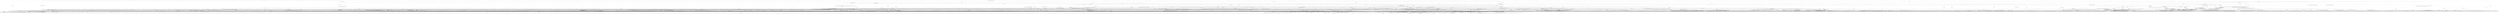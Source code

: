 digraph g {
__start0 [label="" shape="none"];

	s0 [shape="circle" label="0"];
	s1 [shape="circle" label="1"];
	s2 [shape="circle" label="2"];
	s3 [shape="circle" label="3"];
	s4 [shape="circle" label="4"];
	s5 [shape="circle" label="5"];
	s6 [shape="circle" label="6"];
	s7 [shape="circle" label="7"];
	s8 [shape="circle" label="8"];
	s9 [shape="circle" label="9"];
	s10 [shape="circle" label="10"];
	s11 [shape="circle" label="11"];
	s12 [shape="circle" label="12"];
	s13 [shape="circle" label="13"];
	s14 [shape="circle" label="14"];
	s15 [shape="circle" label="15"];
	s16 [shape="circle" label="16"];
	s17 [shape="circle" label="17"];
	s18 [shape="circle" label="18"];
	s19 [shape="circle" label="19"];
	s20 [shape="circle" label="20"];
	s21 [shape="circle" label="21"];
	s22 [shape="circle" label="22"];
	s23 [shape="circle" label="23"];
	s24 [shape="circle" label="24"];
	s25 [shape="circle" label="25"];
	s26 [shape="circle" label="26"];
	s27 [shape="circle" label="27"];
	s28 [shape="circle" label="28"];
	s29 [shape="circle" label="29"];
	s30 [shape="circle" label="30"];
	s31 [shape="circle" label="31"];
	s32 [shape="circle" label="32"];
	s33 [shape="circle" label="33"];
	s34 [shape="circle" label="34"];
	s35 [shape="circle" label="35"];
	s36 [shape="circle" label="36"];
	s37 [shape="circle" label="37"];
	s38 [shape="circle" label="38"];
	s39 [shape="circle" label="39"];
	s40 [shape="circle" label="40"];
	s41 [shape="circle" label="41"];
	s42 [shape="circle" label="42"];
	s43 [shape="circle" label="43"];
	s44 [shape="circle" label="44"];
	s45 [shape="circle" label="45"];
	s46 [shape="circle" label="46"];
	s47 [shape="circle" label="47"];
	s48 [shape="circle" label="48"];
	s49 [shape="circle" label="49"];
	s50 [shape="circle" label="50"];
	s51 [shape="circle" label="51"];
	s52 [shape="circle" label="52"];
	s53 [shape="circle" label="53"];
	s54 [shape="circle" label="54"];
	s55 [shape="circle" label="55"];
	s56 [shape="circle" label="56"];
	s57 [shape="circle" label="57"];
	s58 [shape="circle" label="58"];
	s59 [shape="circle" label="59"];
	s60 [shape="circle" label="60"];
	s61 [shape="circle" label="61"];
	s62 [shape="circle" label="62"];
	s63 [shape="circle" label="63"];
	s64 [shape="circle" label="64"];
	s65 [shape="circle" label="65"];
	s66 [shape="circle" label="66"];
	s67 [shape="circle" label="67"];
	s68 [shape="circle" label="68"];
	s69 [shape="circle" label="69"];
	s70 [shape="circle" label="70"];
	s71 [shape="circle" label="71"];
	s72 [shape="circle" label="72"];
	s73 [shape="circle" label="73"];
	s74 [shape="circle" label="74"];
	s75 [shape="circle" label="75"];
	s76 [shape="circle" label="76"];
	s77 [shape="circle" label="77"];
	s78 [shape="circle" label="78"];
	s79 [shape="circle" label="79"];
	s80 [shape="circle" label="80"];
	s81 [shape="circle" label="81"];
	s82 [shape="circle" label="82"];
	s83 [shape="circle" label="83"];
	s84 [shape="circle" label="84"];
	s85 [shape="circle" label="85"];
	s86 [shape="circle" label="86"];
	s87 [shape="circle" label="87"];
	s88 [shape="circle" label="88"];
	s89 [shape="circle" label="89"];
	s90 [shape="circle" label="90"];
	s91 [shape="circle" label="91"];
	s92 [shape="circle" label="92"];
	s93 [shape="circle" label="93"];
	s94 [shape="circle" label="94"];
	s95 [shape="circle" label="95"];
	s96 [shape="circle" label="96"];
	s97 [shape="circle" label="97"];
	s98 [shape="circle" label="98"];
	s99 [shape="circle" label="99"];
	s100 [shape="circle" label="100"];
	s101 [shape="circle" label="101"];
	s102 [shape="circle" label="102"];
	s103 [shape="circle" label="103"];
	s104 [shape="circle" label="104"];
	s105 [shape="circle" label="105"];
	s106 [shape="circle" label="106"];
	s107 [shape="circle" label="107"];
	s108 [shape="circle" label="108"];
	s109 [shape="circle" label="109"];
	s110 [shape="circle" label="110"];
	s111 [shape="circle" label="111"];
	s112 [shape="circle" label="112"];
	s113 [shape="circle" label="113"];
	s114 [shape="circle" label="114"];
	s115 [shape="circle" label="115"];
	s116 [shape="circle" label="116"];
	s117 [shape="circle" label="117"];
	s118 [shape="circle" label="118"];
	s119 [shape="circle" label="119"];
	s120 [shape="circle" label="120"];
	s121 [shape="circle" label="121"];
	s122 [shape="circle" label="122"];
	s123 [shape="circle" label="123"];
	s124 [shape="circle" label="124"];
	s125 [shape="circle" label="125"];
	s126 [shape="circle" label="126"];
	s127 [shape="circle" label="127"];
	s128 [shape="circle" label="128"];
	s129 [shape="circle" label="129"];
	s130 [shape="circle" label="130"];
	s131 [shape="circle" label="131"];
	s132 [shape="circle" label="132"];
	s133 [shape="circle" label="133"];
	s134 [shape="circle" label="134"];
	s135 [shape="circle" label="135"];
	s136 [shape="circle" label="136"];
	s137 [shape="circle" label="137"];
	s138 [shape="circle" label="138"];
	s139 [shape="circle" label="139"];
	s140 [shape="circle" label="140"];
	s141 [shape="circle" label="141"];
	s142 [shape="circle" label="142"];
	s143 [shape="circle" label="143"];
	s144 [shape="circle" label="144"];
	s145 [shape="circle" label="145"];
	s146 [shape="circle" label="146"];
	s147 [shape="circle" label="147"];
	s148 [shape="circle" label="148"];
	s149 [shape="circle" label="149"];
	s150 [shape="circle" label="150"];
	s151 [shape="circle" label="151"];
	s152 [shape="circle" label="152"];
	s153 [shape="circle" label="153"];
	s154 [shape="circle" label="154"];
	s155 [shape="circle" label="155"];
	s156 [shape="circle" label="156"];
	s157 [shape="circle" label="157"];
	s158 [shape="circle" label="158"];
	s159 [shape="circle" label="159"];
	s160 [shape="circle" label="160"];
	s161 [shape="circle" label="161"];
	s162 [shape="circle" label="162"];
	s163 [shape="circle" label="163"];
	s164 [shape="circle" label="164"];
	s165 [shape="circle" label="165"];
	s166 [shape="circle" label="166"];
	s167 [shape="circle" label="167"];
	s168 [shape="circle" label="168"];
	s169 [shape="circle" label="169"];
	s170 [shape="circle" label="170"];
	s171 [shape="circle" label="171"];
	s172 [shape="circle" label="172"];
	s173 [shape="circle" label="173"];
	s174 [shape="circle" label="174"];
	s175 [shape="circle" label="175"];
	s176 [shape="circle" label="176"];
	s177 [shape="circle" label="177"];
	s178 [shape="circle" label="178"];
	s179 [shape="circle" label="179"];
	s180 [shape="circle" label="180"];
	s181 [shape="circle" label="181"];
	s182 [shape="circle" label="182"];
	s183 [shape="circle" label="183"];
	s184 [shape="circle" label="184"];
	s185 [shape="circle" label="185"];
	s186 [shape="circle" label="186"];
	s187 [shape="circle" label="187"];
	s188 [shape="circle" label="188"];
	s189 [shape="circle" label="189"];
	s190 [shape="circle" label="190"];
	s191 [shape="circle" label="191"];
	s192 [shape="circle" label="192"];
	s193 [shape="circle" label="193"];
	s194 [shape="circle" label="194"];
	s195 [shape="circle" label="195"];
	s196 [shape="circle" label="196"];
	s197 [shape="circle" label="197"];
	s198 [shape="circle" label="198"];
	s199 [shape="circle" label="199"];
	s200 [shape="circle" label="200"];
	s201 [shape="circle" label="201"];
	s202 [shape="circle" label="202"];
	s203 [shape="circle" label="203"];
	s204 [shape="circle" label="204"];
	s205 [shape="circle" label="205"];
	s206 [shape="circle" label="206"];
	s207 [shape="circle" label="207"];
	s208 [shape="circle" label="208"];
	s209 [shape="circle" label="209"];
	s210 [shape="circle" label="210"];
	s211 [shape="circle" label="211"];
	s212 [shape="circle" label="212"];
	s213 [shape="circle" label="213"];
	s214 [shape="circle" label="214"];
	s215 [shape="circle" label="215"];
	s216 [shape="circle" label="216"];
	s217 [shape="circle" label="217"];
	s218 [shape="circle" label="218"];
	s219 [shape="circle" label="219"];
	s220 [shape="circle" label="220"];
	s221 [shape="circle" label="221"];
	s222 [shape="circle" label="222"];
	s223 [shape="circle" label="223"];
	s224 [shape="circle" label="224"];
	s225 [shape="circle" label="225"];
	s226 [shape="circle" label="226"];
	s227 [shape="circle" label="227"];
	s228 [shape="circle" label="228"];
	s229 [shape="circle" label="229"];
	s230 [shape="circle" label="230"];
	s231 [shape="circle" label="231"];
	s232 [shape="circle" label="232"];
	s233 [shape="circle" label="233"];
	s234 [shape="circle" label="234"];
	s235 [shape="circle" label="235"];
	s236 [shape="circle" label="236"];
	s237 [shape="circle" label="237"];
	s238 [shape="circle" label="238"];
	s239 [shape="circle" label="239"];
	s240 [shape="circle" label="240"];
	s241 [shape="circle" label="241"];
	s242 [shape="circle" label="242"];
	s243 [shape="circle" label="243"];
	s244 [shape="circle" label="244"];
	s245 [shape="circle" label="245"];
	s246 [shape="circle" label="246"];
	s247 [shape="circle" label="247"];
	s248 [shape="circle" label="248"];
	s249 [shape="circle" label="249"];
	s250 [shape="circle" label="250"];
	s251 [shape="circle" label="251"];
	s252 [shape="circle" label="252"];
	s253 [shape="circle" label="253"];
	s254 [shape="circle" label="254"];
	s255 [shape="circle" label="255"];
	s256 [shape="circle" label="256"];
	s257 [shape="circle" label="257"];
	s258 [shape="circle" label="258"];
	s259 [shape="circle" label="259"];
	s260 [shape="circle" label="260"];
	s261 [shape="circle" label="261"];
	s262 [shape="circle" label="262"];
	s263 [shape="circle" label="263"];
	s264 [shape="circle" label="264"];
	s265 [shape="circle" label="265"];
	s266 [shape="circle" label="266"];
	s267 [shape="circle" label="267"];
	s268 [shape="circle" label="268"];
	s269 [shape="circle" label="269"];
	s270 [shape="circle" label="270"];
	s271 [shape="circle" label="271"];
	s272 [shape="circle" label="272"];
	s273 [shape="circle" label="273"];
	s274 [shape="circle" label="274"];
	s275 [shape="circle" label="275"];
	s276 [shape="circle" label="276"];
	s277 [shape="circle" label="277"];
	s278 [shape="circle" label="278"];
	s279 [shape="circle" label="279"];
	s280 [shape="circle" label="280"];
	s281 [shape="circle" label="281"];
	s282 [shape="circle" label="282"];
	s283 [shape="circle" label="283"];
	s284 [shape="circle" label="284"];
	s285 [shape="circle" label="285"];
	s286 [shape="circle" label="286"];
	s287 [shape="circle" label="287"];
	s288 [shape="circle" label="288"];
	s289 [shape="circle" label="289"];
	s290 [shape="circle" label="290"];
	s291 [shape="circle" label="291"];
	s292 [shape="circle" label="292"];
	s293 [shape="circle" label="293"];
	s294 [shape="circle" label="294"];
	s0 -> s1 [label="ClientHelloRSA / HandshakeServerHelloTLSv12HandshakeCertificateHandshakeServerHelloDone"];
	s0 -> s2 [label="ClientHelloDHE / HandshakeServerHelloTLSv12HandshakeCertificateHandshakeServerKeyExchangeHandshakeServerHelloDone"];
	s0 -> s3 [label="EmptyCertificate / ConnectionClosed"];
	s0 -> s3 [label="ClientKeyExchange / Empty"];
	s0 -> s3 [label="ChangeCipherSpec / Empty"];
	s0 -> s3 [label="Finished / ConnectionClosed"];
	s0 -> s4 [label="ApplicationData / ConnectionClosed"];
	s0 -> s5 [label="ApplicationDataEmpty / Empty"];
	s0 -> s6 [label="Alert10 / Empty"];
	s1 -> s7 [label="ClientHelloRSA / Alert2.10ConnectionClosed"];
	s1 -> s8 [label="ClientHelloDHE / Alert2.10ConnectionClosed"];
	s1 -> s9 [label="EmptyCertificate / Alert2.10ConnectionClosed"];
	s1 -> s10 [label="ClientKeyExchange / HandshakeServerHelloTLSv12HandshakeCertificateHandshakeServerHelloDone"];
	s1 -> s7 [label="ChangeCipherSpec / Alert2.10ConnectionClosed"];
	s1 -> s11 [label="Finished / HandshakeServerHelloTLSv12HandshakeCertificateHandshakeServerHelloDoneAlert2.10ConnectionClosed"];
	s1 -> s12 [label="ApplicationData / HandshakeServerHelloTLSv12HandshakeCertificateHandshakeServerHelloDoneAlert2.10ConnectionClosed"];
	s1 -> s1 [label="ApplicationDataEmpty / HandshakeServerHelloTLSv12HandshakeCertificateHandshakeServerHelloDone"];
	s1 -> s13 [label="Alert10 / ConnectionClosed"];
	s2 -> s14 [label="ClientHelloRSA / Alert2.10ConnectionClosed"];
	s2 -> s15 [label="ClientHelloDHE / Alert2.10ConnectionClosed"];
	s2 -> s16 [label="EmptyCertificate / Alert2.10ConnectionClosed"];
	s2 -> s17 [label="ClientKeyExchange / Empty"];
	s2 -> s18 [label="ChangeCipherSpec / Alert2.10ConnectionClosed"];
	s2 -> s19 [label="Finished / Alert2.10ConnectionClosed"];
	s2 -> s20 [label="ApplicationData / Alert2.10ConnectionClosed"];
	s2 -> s21 [label="ApplicationDataEmpty / Empty"];
	s2 -> s22 [label="Alert10 / ConnectionClosed"];
	s3 -> s23 [label="ClientHelloRSA / ConnectionClosed"];
	s3 -> s3 [label="ClientHelloDHE / ConnectionClosed"];
	s3 -> s3 [label="EmptyCertificate / ConnectionClosed"];
	s3 -> s3 [label="ClientKeyExchange / ConnectionClosed"];
	s3 -> s24 [label="ChangeCipherSpec / ConnectionClosed"];
	s3 -> s25 [label="Finished / ConnectionClosed"];
	s3 -> s3 [label="ApplicationData / ConnectionClosed"];
	s3 -> s3 [label="ApplicationDataEmpty / ConnectionClosed"];
	s3 -> s26 [label="Alert10 / ConnectionClosed"];
	s4 -> s27 [label="ClientHelloRSA / ConnectionClosed"];
	s4 -> s23 [label="ClientHelloDHE / ConnectionClosed"];
	s4 -> s3 [label="EmptyCertificate / ConnectionClosed"];
	s4 -> s3 [label="ClientKeyExchange / ConnectionClosed"];
	s4 -> s3 [label="ChangeCipherSpec / ConnectionClosed"];
	s4 -> s28 [label="Finished / ConnectionClosed"];
	s4 -> s3 [label="ApplicationData / ConnectionClosed"];
	s4 -> s3 [label="ApplicationDataEmpty / ConnectionClosed"];
	s4 -> s3 [label="Alert10 / ConnectionClosed"];
	s5 -> s26 [label="ClientHelloRSA / ConnectionClosed"];
	s5 -> s3 [label="ClientHelloDHE / ConnectionClosed"];
	s5 -> s29 [label="EmptyCertificate / ConnectionClosed"];
	s5 -> s30 [label="ClientKeyExchange / ConnectionClosed"];
	s5 -> s29 [label="ChangeCipherSpec / ConnectionClosed"];
	s5 -> s30 [label="Finished / ConnectionClosed"];
	s5 -> s29 [label="ApplicationData / ConnectionClosed"];
	s5 -> s31 [label="ApplicationDataEmpty / Empty"];
	s5 -> s30 [label="Alert10 / ConnectionClosed"];
	s6 -> s29 [label="ClientHelloRSA / ConnectionClosed"];
	s6 -> s30 [label="ClientHelloDHE / ConnectionClosed"];
	s6 -> s29 [label="EmptyCertificate / ConnectionClosed"];
	s6 -> s30 [label="ClientKeyExchange / ConnectionClosed"];
	s6 -> s32 [label="ChangeCipherSpec / ConnectionClosed"];
	s6 -> s30 [label="Finished / ConnectionClosed"];
	s6 -> s29 [label="ApplicationData / ConnectionClosed"];
	s6 -> s30 [label="ApplicationDataEmpty / ConnectionClosed"];
	s6 -> s31 [label="Alert10 / ConnectionClosed"];
	s7 -> s33 [label="ClientHelloRSA / ConnectionClosed"];
	s7 -> s30 [label="ClientHelloDHE / ConnectionClosed"];
	s7 -> s29 [label="EmptyCertificate / ConnectionClosed"];
	s7 -> s34 [label="ClientKeyExchange / ConnectionClosed"];
	s7 -> s29 [label="ChangeCipherSpec / ConnectionClosed"];
	s7 -> s30 [label="Finished / ConnectionClosed"];
	s7 -> s29 [label="ApplicationData / ConnectionClosed"];
	s7 -> s30 [label="ApplicationDataEmpty / ConnectionClosed"];
	s7 -> s29 [label="Alert10 / ConnectionClosed"];
	s8 -> s30 [label="ClientHelloRSA / ConnectionClosed"];
	s8 -> s29 [label="ClientHelloDHE / ConnectionClosed"];
	s8 -> s30 [label="EmptyCertificate / ConnectionClosed"];
	s8 -> s29 [label="ClientKeyExchange / ConnectionClosed"];
	s8 -> s30 [label="ChangeCipherSpec / ConnectionClosed"];
	s8 -> s29 [label="Finished / ConnectionClosed"];
	s8 -> s35 [label="ApplicationData / ConnectionClosed"];
	s8 -> s36 [label="ApplicationDataEmpty / ConnectionClosed"];
	s8 -> s29 [label="Alert10 / ConnectionClosed"];
	s9 -> s30 [label="ClientHelloRSA / ConnectionClosed"];
	s9 -> s37 [label="ClientHelloDHE / ConnectionClosed"];
	s9 -> s29 [label="EmptyCertificate / ConnectionClosed"];
	s9 -> s38 [label="ClientKeyExchange / ConnectionClosed"];
	s9 -> s29 [label="ChangeCipherSpec / ConnectionClosed"];
	s9 -> s39 [label="Finished / ConnectionClosed"];
	s9 -> s40 [label="ApplicationData / ConnectionClosed"];
	s9 -> s30 [label="ApplicationDataEmpty / ConnectionClosed"];
	s9 -> s29 [label="Alert10 / ConnectionClosed"];
	s10 -> s37 [label="ClientHelloRSA / HandshakeServerHelloTLSv12HandshakeCertificateHandshakeServerHelloDoneAlert2.10ConnectionClosed"];
	s10 -> s41 [label="ClientHelloDHE / Alert2.10ConnectionClosed"];
	s10 -> s42 [label="EmptyCertificate / Alert2.10ConnectionClosed"];
	s10 -> s43 [label="ClientKeyExchange / Alert2.10ConnectionClosed"];
	s10 -> s44 [label="ChangeCipherSpec / Empty"];
	s10 -> s45 [label="Finished / Alert2.10ConnectionClosed"];
	s10 -> s46 [label="ApplicationData / Alert2.10ConnectionClosed"];
	s10 -> s47 [label="ApplicationDataEmpty / Empty"];
	s10 -> s48 [label="Alert10 / ConnectionClosed"];
	s11 -> s30 [label="ClientHelloRSA / ConnectionClosed"];
	s11 -> s29 [label="ClientHelloDHE / ConnectionClosed"];
	s11 -> s30 [label="EmptyCertificate / ConnectionClosed"];
	s11 -> s29 [label="ClientKeyExchange / ConnectionClosed"];
	s11 -> s49 [label="ChangeCipherSpec / ConnectionClosed"];
	s11 -> s50 [label="Finished / ConnectionClosed"];
	s11 -> s51 [label="ApplicationData / ConnectionClosed"];
	s11 -> s52 [label="ApplicationDataEmpty / ConnectionClosed"];
	s11 -> s53 [label="Alert10 / ConnectionClosed"];
	s12 -> s54 [label="ClientHelloRSA / ConnectionClosed"];
	s12 -> s30 [label="ClientHelloDHE / ConnectionClosed"];
	s12 -> s55 [label="EmptyCertificate / ConnectionClosed"];
	s12 -> s40 [label="ClientKeyExchange / ConnectionClosed"];
	s12 -> s30 [label="ChangeCipherSpec / ConnectionClosed"];
	s12 -> s55 [label="Finished / ConnectionClosed"];
	s12 -> s56 [label="ApplicationData / ConnectionClosed"];
	s12 -> s29 [label="ApplicationDataEmpty / ConnectionClosed"];
	s12 -> s30 [label="Alert10 / ConnectionClosed"];
	s13 -> s29 [label="ClientHelloRSA / ConnectionClosed"];
	s13 -> s30 [label="ClientHelloDHE / ConnectionClosed"];
	s13 -> s29 [label="EmptyCertificate / ConnectionClosed"];
	s13 -> s30 [label="ClientKeyExchange / ConnectionClosed"];
	s13 -> s29 [label="ChangeCipherSpec / ConnectionClosed"];
	s13 -> s57 [label="Finished / ConnectionClosed"];
	s13 -> s58 [label="ApplicationData / ConnectionClosed"];
	s13 -> s48 [label="ApplicationDataEmpty / ConnectionClosed"];
	s13 -> s59 [label="Alert10 / ConnectionClosed"];
	s14 -> s60 [label="ClientHelloRSA / ConnectionClosed"];
	s14 -> s61 [label="ClientHelloDHE / ConnectionClosed"];
	s14 -> s62 [label="EmptyCertificate / ConnectionClosed"];
	s14 -> s48 [label="ClientKeyExchange / ConnectionClosed"];
	s14 -> s30 [label="ChangeCipherSpec / ConnectionClosed"];
	s14 -> s63 [label="Finished / ConnectionClosed"];
	s14 -> s29 [label="ApplicationData / ConnectionClosed"];
	s14 -> s64 [label="ApplicationDataEmpty / ConnectionClosed"];
	s14 -> s30 [label="Alert10 / ConnectionClosed"];
	s15 -> s29 [label="ClientHelloRSA / ConnectionClosed"];
	s15 -> s65 [label="ClientHelloDHE / ConnectionClosed"];
	s15 -> s29 [label="EmptyCertificate / ConnectionClosed"];
	s15 -> s30 [label="ClientKeyExchange / ConnectionClosed"];
	s15 -> s66 [label="ChangeCipherSpec / ConnectionClosed"];
	s15 -> s67 [label="Finished / ConnectionClosed"];
	s15 -> s30 [label="ApplicationData / ConnectionClosed"];
	s15 -> s68 [label="ApplicationDataEmpty / ConnectionClosed"];
	s15 -> s30 [label="Alert10 / ConnectionClosed"];
	s16 -> s69 [label="ClientHelloRSA / ConnectionClosed"];
	s16 -> s30 [label="ClientHelloDHE / ConnectionClosed"];
	s16 -> s29 [label="EmptyCertificate / ConnectionClosed"];
	s16 -> s70 [label="ClientKeyExchange / ConnectionClosed"];
	s16 -> s29 [label="ChangeCipherSpec / ConnectionClosed"];
	s16 -> s30 [label="Finished / ConnectionClosed"];
	s16 -> s71 [label="ApplicationData / ConnectionClosed"];
	s16 -> s30 [label="ApplicationDataEmpty / ConnectionClosed"];
	s16 -> s72 [label="Alert10 / ConnectionClosed"];
	s17 -> s73 [label="ClientHelloRSA / Alert2.10ConnectionClosed"];
	s17 -> s74 [label="ClientHelloDHE / HandshakeServerHelloTLSv12HandshakeCertificateHandshakeServerKeyExchangeHandshakeServerHelloDoneAlert2.10ConnectionClosed"];
	s17 -> s75 [label="EmptyCertificate / HandshakeServerHelloTLSv12HandshakeCertificateHandshakeServerKeyExchangeHandshakeServerHelloDoneAlert2.10ConnectionClosed"];
	s17 -> s76 [label="ClientKeyExchange / HandshakeServerHelloTLSv12HandshakeCertificateHandshakeServerKeyExchangeHandshakeServerHelloDoneAlert2.10ConnectionClosed"];
	s17 -> s77 [label="ChangeCipherSpec / HandshakeServerHelloTLSv12HandshakeCertificateHandshakeServerKeyExchangeHandshakeServerHelloDone"];
	s17 -> s74 [label="Finished / HandshakeServerHelloTLSv12HandshakeCertificateHandshakeServerKeyExchangeHandshakeServerHelloDoneAlert2.10ConnectionClosed"];
	s17 -> s78 [label="ApplicationData / Empty"];
	s17 -> s79 [label="ApplicationDataEmpty / Empty"];
	s17 -> s80 [label="Alert10 / ConnectionClosed"];
	s18 -> s74 [label="ClientHelloRSA / ConnectionClosed"];
	s18 -> s81 [label="ClientHelloDHE / ConnectionClosed"];
	s18 -> s82 [label="EmptyCertificate / ConnectionClosed"];
	s18 -> s83 [label="ClientKeyExchange / ConnectionClosed"];
	s18 -> s74 [label="ChangeCipherSpec / ConnectionClosed"];
	s18 -> s84 [label="Finished / ConnectionClosed"];
	s18 -> s85 [label="ApplicationData / ConnectionClosed"];
	s18 -> s86 [label="ApplicationDataEmpty / ConnectionClosed"];
	s18 -> s74 [label="Alert10 / ConnectionClosed"];
	s19 -> s87 [label="ClientHelloRSA / ConnectionClosed"];
	s19 -> s88 [label="ClientHelloDHE / ConnectionClosed"];
	s19 -> s89 [label="EmptyCertificate / ConnectionClosed"];
	s19 -> s90 [label="ClientKeyExchange / HandshakeServerHelloTLSv12HandshakeCertificateHandshakeServerKeyExchangeHandshakeServerHelloDoneAlert2.10ConnectionClosed"];
	s19 -> s91 [label="ChangeCipherSpec / ConnectionClosed"];
	s19 -> s92 [label="Finished / ConnectionClosed"];
	s19 -> s93 [label="ApplicationData / ConnectionClosed"];
	s19 -> s94 [label="ApplicationDataEmpty / ConnectionClosed"];
	s19 -> s95 [label="Alert10 / ConnectionClosed"];
	s20 -> s96 [label="ClientHelloRSA / ConnectionClosed"];
	s20 -> s97 [label="ClientHelloDHE / ConnectionClosed"];
	s20 -> s98 [label="EmptyCertificate / ConnectionClosed"];
	s20 -> s99 [label="ClientKeyExchange / ConnectionClosed"];
	s20 -> s100 [label="ChangeCipherSpec / ConnectionClosed"];
	s20 -> s101 [label="Finished / ConnectionClosed"];
	s20 -> s93 [label="ApplicationData / ConnectionClosed"];
	s20 -> s102 [label="ApplicationDataEmpty / ConnectionClosed"];
	s20 -> s103 [label="Alert10 / ConnectionClosed"];
	s21 -> s104 [label="ClientHelloRSA / Alert2.10ConnectionClosed"];
	s21 -> s105 [label="ClientHelloDHE / Alert2.10ConnectionClosed"];
	s21 -> s106 [label="EmptyCertificate / Alert2.10ConnectionClosed"];
	s21 -> s107 [label="ClientKeyExchange / Empty"];
	s21 -> s108 [label="ChangeCipherSpec / Alert2.10ConnectionClosed"];
	s21 -> s109 [label="Finished / Alert2.10ConnectionClosed"];
	s21 -> s110 [label="ApplicationData / Alert2.10ConnectionClosed"];
	s21 -> s1 [label="ApplicationDataEmpty / Empty"];
	s21 -> s105 [label="Alert10 / ConnectionClosed"];
	s22 -> s111 [label="ClientHelloRSA / ConnectionClosed"];
	s22 -> s112 [label="ClientHelloDHE / ConnectionClosed"];
	s22 -> s113 [label="EmptyCertificate / ConnectionClosed"];
	s22 -> s106 [label="ClientKeyExchange / ConnectionClosed"];
	s22 -> s114 [label="ChangeCipherSpec / ConnectionClosed"];
	s22 -> s90 [label="Finished / ConnectionClosed"];
	s22 -> s115 [label="ApplicationData / HandshakeServerHelloTLSv12HandshakeCertificateHandshakeServerKeyExchangeHandshakeServerHelloDoneConnectionClosed"];
	s22 -> s116 [label="ApplicationDataEmpty / HandshakeServerHelloTLSv12HandshakeCertificateHandshakeServerKeyExchangeHandshakeServerHelloDoneConnectionClosed"];
	s22 -> s117 [label="Alert10 / Empty"];
	s23 -> s118 [label="ClientHelloRSA / ConnectionClosed"];
	s23 -> s119 [label="ClientHelloDHE / Empty"];
	s23 -> s120 [label="EmptyCertificate / ConnectionClosed"];
	s23 -> s121 [label="ClientKeyExchange / ConnectionClosed"];
	s23 -> s122 [label="ChangeCipherSpec / Empty"];
	s23 -> s123 [label="Finished / Empty"];
	s23 -> s124 [label="ApplicationData / ConnectionClosed"];
	s23 -> s125 [label="ApplicationDataEmpty / ConnectionClosed"];
	s23 -> s126 [label="Alert10 / ConnectionClosed"];
	s24 -> s127 [label="ClientHelloRSA / Empty"];
	s24 -> s128 [label="ClientHelloDHE / Empty"];
	s24 -> s122 [label="EmptyCertificate / ConnectionClosed"];
	s24 -> s129 [label="ClientKeyExchange / ConnectionClosed"];
	s24 -> s130 [label="ChangeCipherSpec / Empty"];
	s24 -> s131 [label="Finished / ConnectionClosed"];
	s24 -> s132 [label="ApplicationData / Empty"];
	s24 -> s133 [label="ApplicationDataEmpty / Empty"];
	s24 -> s131 [label="Alert10 / Empty"];
	s25 -> s134 [label="ClientHelloRSA / Empty"];
	s25 -> s135 [label="ClientHelloDHE / ConnectionClosed"];
	s25 -> s3 [label="EmptyCertificate / ConnectionClosed"];
	s25 -> s134 [label="ClientKeyExchange / Empty"];
	s25 -> s136 [label="ChangeCipherSpec / ConnectionClosed"];
	s25 -> s128 [label="Finished / Empty"];
	s25 -> s128 [label="ApplicationData / Empty"];
	s25 -> s137 [label="ApplicationDataEmpty / ConnectionClosed"];
	s25 -> s122 [label="Alert10 / ConnectionClosed"];
	s26 -> s123 [label="ClientHelloRSA / Empty"];
	s26 -> s138 [label="ClientHelloDHE / ConnectionClosed"];
	s26 -> s136 [label="EmptyCertificate / Empty"];
	s26 -> s128 [label="ClientKeyExchange / ConnectionClosed"];
	s26 -> s139 [label="ChangeCipherSpec / Empty"];
	s26 -> s139 [label="Finished / ConnectionClosed"];
	s26 -> s139 [label="ApplicationData / Empty"];
	s26 -> s139 [label="ApplicationDataEmpty / ConnectionClosed"];
	s26 -> s139 [label="Alert10 / Empty"];
	s27 -> s139 [label="ClientHelloRSA / ConnectionClosed"];
	s27 -> s139 [label="ClientHelloDHE / Empty"];
	s27 -> s139 [label="EmptyCertificate / ConnectionClosed"];
	s27 -> s139 [label="ClientKeyExchange / Empty"];
	s27 -> s139 [label="ChangeCipherSpec / ConnectionClosed"];
	s27 -> s139 [label="Finished / Empty"];
	s27 -> s139 [label="ApplicationData / ConnectionClosed"];
	s27 -> s139 [label="ApplicationDataEmpty / ConnectionClosed"];
	s27 -> s139 [label="Alert10 / Empty"];
	s28 -> s139 [label="ClientHelloRSA / Empty"];
	s28 -> s139 [label="ClientHelloDHE / Empty"];
	s28 -> s139 [label="EmptyCertificate / ConnectionClosed"];
	s28 -> s139 [label="ClientKeyExchange / Empty"];
	s28 -> s139 [label="ChangeCipherSpec / Empty"];
	s28 -> s139 [label="Finished / Empty"];
	s28 -> s139 [label="ApplicationData / ConnectionClosed"];
	s28 -> s139 [label="ApplicationDataEmpty / Empty"];
	s28 -> s139 [label="Alert10 / Empty"];
	s29 -> s139 [label="ClientHelloRSA / ConnectionClosed"];
	s29 -> s140 [label="ClientHelloDHE / ConnectionClosed"];
	s29 -> s124 [label="EmptyCertificate / Empty"];
	s29 -> s124 [label="ClientKeyExchange / Empty"];
	s29 -> s124 [label="ChangeCipherSpec / ConnectionClosed"];
	s29 -> s124 [label="Finished / ConnectionClosed"];
	s29 -> s124 [label="ApplicationData / Empty"];
	s29 -> s124 [label="ApplicationDataEmpty / Empty"];
	s29 -> s124 [label="Alert10 / ConnectionClosed"];
	s30 -> s141 [label="ClientHelloRSA / ConnectionClosed"];
	s30 -> s142 [label="ClientHelloDHE / Empty"];
	s30 -> s142 [label="EmptyCertificate / Empty"];
	s30 -> s142 [label="ClientKeyExchange / Empty"];
	s30 -> s143 [label="ChangeCipherSpec / ConnectionClosed"];
	s30 -> s139 [label="Finished / ConnectionClosed"];
	s30 -> s139 [label="ApplicationData / Empty"];
	s30 -> s139 [label="ApplicationDataEmpty / Empty"];
	s30 -> s139 [label="Alert10 / Empty"];
	s31 -> s139 [label="ClientHelloRSA / ConnectionClosed"];
	s31 -> s140 [label="ClientHelloDHE / ConnectionClosed"];
	s31 -> s144 [label="EmptyCertificate / Empty"];
	s31 -> s145 [label="ClientKeyExchange / Empty"];
	s31 -> s146 [label="ChangeCipherSpec / ConnectionClosed"];
	s31 -> s143 [label="Finished / Empty"];
	s31 -> s146 [label="ApplicationData / Empty"];
	s31 -> s127 [label="ApplicationDataEmpty / ConnectionClosed"];
	s31 -> s126 [label="Alert10 / ConnectionClosed"];
	s32 -> s141 [label="ClientHelloRSA / Empty"];
	s32 -> s147 [label="ClientHelloDHE / Empty"];
	s32 -> s142 [label="EmptyCertificate / ConnectionClosed"];
	s32 -> s142 [label="ClientKeyExchange / Empty"];
	s32 -> s142 [label="ChangeCipherSpec / ConnectionClosed"];
	s32 -> s148 [label="Finished / ConnectionClosed"];
	s32 -> s143 [label="ApplicationData / Empty"];
	s32 -> s141 [label="ApplicationDataEmpty / Empty"];
	s32 -> s142 [label="Alert10 / ConnectionClosed"];
	s33 -> s142 [label="ClientHelloRSA / Empty"];
	s33 -> s143 [label="ClientHelloDHE / HandshakeServerHelloTLSv12HandshakeCertificateHandshakeServerHelloDoneAlert2.10ConnectionClosed"];
	s33 -> s125 [label="EmptyCertificate / Empty"];
	s33 -> s106 [label="ClientKeyExchange / Empty"];
	s33 -> s127 [label="ChangeCipherSpec / ConnectionClosed"];
	s33 -> s126 [label="Finished / ConnectionClosed"];
	s33 -> s124 [label="ApplicationData / Empty"];
	s33 -> s146 [label="ApplicationDataEmpty / ConnectionClosed"];
	s33 -> s142 [label="Alert10 / HandshakeServerHelloTLSv12HandshakeCertificateHandshakeServerHelloDoneAlert2.10ConnectionClosed"];
	s34 -> s142 [label="ClientHelloRSA / Empty"];
	s34 -> s142 [label="ClientHelloDHE / ConnectionClosed"];
	s34 -> s142 [label="EmptyCertificate / HandshakeServerHelloTLSv12HandshakeCertificateHandshakeServerHelloDoneAlert2.10ConnectionClosed"];
	s34 -> s149 [label="ClientKeyExchange / Empty"];
	s34 -> s139 [label="ChangeCipherSpec / ConnectionClosed"];
	s34 -> s126 [label="Finished / HandshakeServerHelloTLSv12HandshakeCertificateHandshakeServerHelloDoneAlert2.10ConnectionClosed"];
	s34 -> s124 [label="ApplicationData / Empty"];
	s34 -> s124 [label="ApplicationDataEmpty / ConnectionClosed"];
	s34 -> s146 [label="Alert10 / HandshakeServerHelloTLSv12HandshakeCertificateHandshakeServerHelloDoneAlert2.10ConnectionClosed"];
	s35 -> s123 [label="ClientHelloRSA / Empty"];
	s35 -> s124 [label="ClientHelloDHE / ConnectionClosed"];
	s35 -> s124 [label="EmptyCertificate / Empty"];
	s35 -> s150 [label="ClientKeyExchange / HandshakeServerHelloTLSv12HandshakeCertificateHandshakeServerHelloDoneAlert2.10ConnectionClosed"];
	s35 -> s139 [label="ChangeCipherSpec / ConnectionClosed"];
	s35 -> s126 [label="Finished / ConnectionClosed"];
	s35 -> s124 [label="ApplicationData / Empty"];
	s35 -> s124 [label="ApplicationDataEmpty / HandshakeServerHelloTLSv12HandshakeCertificateHandshakeServerHelloDoneAlert2.10ConnectionClosed"];
	s35 -> s141 [label="Alert10 / HandshakeServerHelloTLSv12HandshakeCertificateHandshakeServerHelloDoneAlert2.10ConnectionClosed"];
	s36 -> s142 [label="ClientHelloRSA / Empty"];
	s36 -> s123 [label="ClientHelloDHE / HandshakeServerHelloTLSv12HandshakeCertificateHandshakeServerHelloDoneAlert2.10ConnectionClosed"];
	s36 -> s136 [label="EmptyCertificate / HandshakeServerHelloTLSv12HandshakeCertificateHandshakeServerHelloDoneAlert2.10ConnectionClosed"];
	s36 -> s124 [label="ClientKeyExchange / Empty"];
	s36 -> s141 [label="ChangeCipherSpec / HandshakeServerHelloTLSv12HandshakeCertificateHandshakeServerHelloDoneAlert2.10ConnectionClosed"];
	s36 -> s127 [label="Finished / Empty"];
	s36 -> s126 [label="ApplicationData / Empty"];
	s36 -> s146 [label="ApplicationDataEmpty / HandshakeServerHelloTLSv12HandshakeCertificateHandshakeServerHelloDoneAlert2.10ConnectionClosed"];
	s36 -> s127 [label="Alert10 / ConnectionClosed"];
	s37 -> s126 [label="ClientHelloRSA / ConnectionClosed"];
	s37 -> s124 [label="ClientHelloDHE / Empty"];
	s37 -> s124 [label="EmptyCertificate / ConnectionClosed"];
	s37 -> s136 [label="ClientKeyExchange / Empty"];
	s37 -> s139 [label="ChangeCipherSpec / ConnectionClosed"];
	s37 -> s126 [label="Finished / Empty"];
	s37 -> s151 [label="ApplicationData / ConnectionClosed"];
	s37 -> s127 [label="ApplicationDataEmpty / Empty"];
	s37 -> s146 [label="Alert10 / ConnectionClosed"];
	s38 -> s142 [label="ClientHelloRSA / Empty"];
	s38 -> s142 [label="ClientHelloDHE / ConnectionClosed"];
	s38 -> s152 [label="EmptyCertificate / Empty"];
	s38 -> s143 [label="ClientKeyExchange / ConnectionClosed"];
	s38 -> s140 [label="ChangeCipherSpec / Empty"];
	s38 -> s141 [label="Finished / ConnectionClosed"];
	s38 -> s143 [label="ApplicationData / Empty"];
	s38 -> s124 [label="ApplicationDataEmpty / ConnectionClosed"];
	s38 -> s144 [label="Alert10 / Empty"];
	s39 -> s126 [label="ClientHelloRSA / ConnectionClosed"];
	s39 -> s141 [label="ClientHelloDHE / Empty"];
	s39 -> s149 [label="EmptyCertificate / ConnectionClosed"];
	s39 -> s126 [label="ClientKeyExchange / Empty"];
	s39 -> s141 [label="ChangeCipherSpec / ConnectionClosed"];
	s39 -> s143 [label="Finished / Empty"];
	s39 -> s139 [label="ApplicationData / ConnectionClosed"];
	s39 -> s126 [label="ApplicationDataEmpty / Empty"];
	s39 -> s124 [label="Alert10 / ConnectionClosed"];
	s40 -> s124 [label="ClientHelloRSA / Empty"];
	s40 -> s124 [label="ClientHelloDHE / ConnectionClosed"];
	s40 -> s153 [label="EmptyCertificate / Empty"];
	s40 -> s146 [label="ClientKeyExchange / ConnectionClosed"];
	s40 -> s127 [label="ChangeCipherSpec / Empty"];
	s40 -> s139 [label="Finished / ConnectionClosed"];
	s40 -> s151 [label="ApplicationData / Empty"];
	s40 -> s154 [label="ApplicationDataEmpty / ConnectionClosed"];
	s40 -> s142 [label="Alert10 / Empty"];
	s41 -> s142 [label="ClientHelloRSA / ConnectionClosed"];
	s41 -> s142 [label="ClientHelloDHE / ConnectionClosed"];
	s41 -> s25 [label="EmptyCertificate / Empty"];
	s41 -> s3 [label="ClientKeyExchange / ConnectionClosed"];
	s41 -> s3 [label="ChangeCipherSpec / ConnectionClosed"];
	s41 -> s3 [label="Finished / Empty"];
	s41 -> s155 [label="ApplicationData / ConnectionClosed"];
	s41 -> s3 [label="ApplicationDataEmpty / ConnectionClosed"];
	s41 -> s156 [label="Alert10 / Empty"];
	s42 -> s157 [label="ClientHelloRSA / ConnectionClosed"];
	s42 -> s158 [label="ClientHelloDHE / ConnectionClosed"];
	s42 -> s159 [label="EmptyCertificate / Empty"];
	s42 -> s160 [label="ClientKeyExchange / ConnectionClosed"];
	s42 -> s45 [label="ChangeCipherSpec / ConnectionClosed"];
	s42 -> s45 [label="Finished / Empty"];
	s42 -> s161 [label="ApplicationData / ConnectionClosed"];
	s42 -> s162 [label="ApplicationDataEmpty / ConnectionClosed"];
	s42 -> s163 [label="Alert10 / Empty"];
	s43 -> s29 [label="ClientHelloRSA / ConnectionClosed"];
	s43 -> s30 [label="ClientHelloDHE / ConnectionClosed"];
	s43 -> s29 [label="EmptyCertificate / Empty"];
	s43 -> s30 [label="ClientKeyExchange / ConnectionClosed"];
	s43 -> s164 [label="ChangeCipherSpec / ConnectionClosed"];
	s43 -> s30 [label="Finished / Empty"];
	s43 -> s164 [label="ApplicationData / ConnectionClosed"];
	s43 -> s30 [label="ApplicationDataEmpty / ConnectionClosed"];
	s43 -> s165 [label="Alert10 / Empty"];
	s44 -> s166 [label="ClientHelloRSA / Alert2.20ConnectionClosed"];
	s44 -> s167 [label="ClientHelloDHE / Alert2.20ConnectionClosed"];
	s44 -> s168 [label="EmptyCertificate / Alert2.20ConnectionClosed"];
	s44 -> s169 [label="ClientKeyExchange / Alert2.20ConnectionClosed"];
	s44 -> s170 [label="ChangeCipherSpec / Alert2.20ConnectionClosed"];
	s44 -> s3 [label="Finished / Alert2.20ConnectionClosed"];
	s44 -> s3 [label="ApplicationData / Alert2.20ConnectionClosed"];
	s44 -> s3 [label="ApplicationDataEmpty / Alert2.20ConnectionClosed"];
	s44 -> s3 [label="Alert10 / Alert2.20ConnectionClosed"];
	s45 -> s171 [label="ClientHelloRSA / ConnectionClosed"];
	s45 -> s172 [label="ClientHelloDHE / ConnectionClosed"];
	s45 -> s173 [label="EmptyCertificate / Empty"];
	s45 -> s174 [label="ClientKeyExchange / ConnectionClosed"];
	s45 -> s3 [label="ChangeCipherSpec / ConnectionClosed"];
	s45 -> s3 [label="Finished / Empty"];
	s45 -> s3 [label="ApplicationData / ConnectionClosed"];
	s45 -> s3 [label="ApplicationDataEmpty / ConnectionClosed"];
	s45 -> s3 [label="Alert10 / Empty"];
	s46 -> s3 [label="ClientHelloRSA / ConnectionClosed"];
	s46 -> s3 [label="ClientHelloDHE / ConnectionClosed"];
	s46 -> s3 [label="EmptyCertificate / Empty"];
	s46 -> s3 [label="ClientKeyExchange / ConnectionClosed"];
	s46 -> s3 [label="ChangeCipherSpec / ConnectionClosed"];
	s46 -> s3 [label="Finished / Empty"];
	s46 -> s3 [label="ApplicationData / ConnectionClosed"];
	s46 -> s3 [label="ApplicationDataEmpty / ConnectionClosed"];
	s46 -> s175 [label="Alert10 / Empty"];
	s47 -> s25 [label="ClientHelloRSA / Alert2.10ConnectionClosed"];
	s47 -> s3 [label="ClientHelloDHE / Alert2.10ConnectionClosed"];
	s47 -> s176 [label="EmptyCertificate / Alert2.10ConnectionClosed"];
	s47 -> s177 [label="ClientKeyExchange / Alert2.10ConnectionClosed"];
	s47 -> s178 [label="ChangeCipherSpec / Empty"];
	s47 -> s3 [label="Finished / Alert2.10ConnectionClosed"];
	s47 -> s3 [label="ApplicationData / Alert2.10ConnectionClosed"];
	s47 -> s47 [label="ApplicationDataEmpty / Empty"];
	s47 -> s3 [label="Alert10 / ConnectionClosed"];
	s48 -> s3 [label="ClientHelloRSA / ConnectionClosed"];
	s48 -> s3 [label="ClientHelloDHE / ConnectionClosed"];
	s48 -> s3 [label="EmptyCertificate / ConnectionClosed"];
	s48 -> s3 [label="ClientKeyExchange / Empty"];
	s48 -> s3 [label="ChangeCipherSpec / ConnectionClosed"];
	s48 -> s3 [label="Finished / ConnectionClosed"];
	s48 -> s3 [label="ApplicationData / Empty"];
	s48 -> s3 [label="ApplicationDataEmpty / ConnectionClosed"];
	s48 -> s3 [label="Alert10 / ConnectionClosed"];
	s49 -> s3 [label="ClientHelloRSA / Empty"];
	s49 -> s3 [label="ClientHelloDHE / ConnectionClosed"];
	s49 -> s3 [label="EmptyCertificate / Empty"];
	s49 -> s3 [label="ClientKeyExchange / ConnectionClosed"];
	s49 -> s3 [label="ChangeCipherSpec / Empty"];
	s49 -> s3 [label="Finished / ConnectionClosed"];
	s49 -> s3 [label="ApplicationData / Empty"];
	s49 -> s3 [label="ApplicationDataEmpty / ConnectionClosed"];
	s49 -> s3 [label="Alert10 / Empty"];
	s50 -> s3 [label="ClientHelloRSA / ConnectionClosed"];
	s50 -> s3 [label="ClientHelloDHE / Empty"];
	s50 -> s3 [label="EmptyCertificate / ConnectionClosed"];
	s50 -> s3 [label="ClientKeyExchange / Empty"];
	s50 -> s3 [label="ChangeCipherSpec / ConnectionClosed"];
	s50 -> s3 [label="Finished / Empty"];
	s50 -> s3 [label="ApplicationData / ConnectionClosed"];
	s50 -> s3 [label="ApplicationDataEmpty / Empty"];
	s50 -> s3 [label="Alert10 / ConnectionClosed"];
	s51 -> s3 [label="ClientHelloRSA / Empty"];
	s51 -> s3 [label="ClientHelloDHE / ConnectionClosed"];
	s51 -> s3 [label="EmptyCertificate / Empty"];
	s51 -> s3 [label="ClientKeyExchange / ConnectionClosed"];
	s51 -> s3 [label="ChangeCipherSpec / Empty"];
	s51 -> s3 [label="Finished / ConnectionClosed"];
	s51 -> s3 [label="ApplicationData / Empty"];
	s51 -> s3 [label="ApplicationDataEmpty / ConnectionClosed"];
	s51 -> s3 [label="Alert10 / Empty"];
	s52 -> s3 [label="ClientHelloRSA / ConnectionClosed"];
	s52 -> s3 [label="ClientHelloDHE / HandshakeServerHelloTLSv12HandshakeCertificateHandshakeServerHelloDoneAlert2.10ConnectionClosed"];
	s52 -> s3 [label="EmptyCertificate / HandshakeServerHelloTLSv12HandshakeCertificateHandshakeServerHelloDoneAlert2.10ConnectionClosed"];
	s52 -> s3 [label="ClientKeyExchange / HandshakeServerHelloTLSv12HandshakeCertificateHandshakeServerHelloDoneAlert2.10ConnectionClosed"];
	s52 -> s3 [label="ChangeCipherSpec / Empty"];
	s52 -> s3 [label="Finished / ConnectionClosed"];
	s52 -> s3 [label="ApplicationData / HandshakeServerHelloTLSv12HandshakeCertificateHandshakeServerHelloDoneAlert2.10ConnectionClosed"];
	s52 -> s3 [label="ApplicationDataEmpty / HandshakeServerHelloTLSv12HandshakeCertificateHandshakeServerHelloDoneAlert2.10ConnectionClosed"];
	s52 -> s3 [label="Alert10 / Empty"];
	s53 -> s3 [label="ClientHelloRSA / ConnectionClosed"];
	s53 -> s3 [label="ClientHelloDHE / Empty"];
	s53 -> s3 [label="EmptyCertificate / ConnectionClosed"];
	s53 -> s3 [label="ClientKeyExchange / Empty"];
	s53 -> s3 [label="ChangeCipherSpec / ConnectionClosed"];
	s53 -> s3 [label="Finished / Empty"];
	s53 -> s179 [label="ApplicationData / ConnectionClosed"];
	s53 -> s180 [label="ApplicationDataEmpty / Empty"];
	s53 -> s3 [label="Alert10 / ConnectionClosed"];
	s54 -> s3 [label="ClientHelloRSA / Empty"];
	s54 -> s181 [label="ClientHelloDHE / ConnectionClosed"];
	s54 -> s182 [label="EmptyCertificate / Empty"];
	s54 -> s3 [label="ClientKeyExchange / ConnectionClosed"];
	s54 -> s3 [label="ChangeCipherSpec / Empty"];
	s54 -> s3 [label="Finished / ConnectionClosed"];
	s54 -> s3 [label="ApplicationData / Empty"];
	s54 -> s3 [label="ApplicationDataEmpty / ConnectionClosed"];
	s54 -> s181 [label="Alert10 / Empty"];
	s55 -> s183 [label="ClientHelloRSA / ConnectionClosed"];
	s55 -> s181 [label="ClientHelloDHE / Empty"];
	s55 -> s184 [label="EmptyCertificate / ConnectionClosed"];
	s55 -> s3 [label="ClientKeyExchange / Empty"];
	s55 -> s3 [label="ChangeCipherSpec / ConnectionClosed"];
	s55 -> s3 [label="Finished / Empty"];
	s55 -> s3 [label="ApplicationData / ConnectionClosed"];
	s55 -> s3 [label="ApplicationDataEmpty / Empty"];
	s55 -> s3 [label="Alert10 / ConnectionClosed"];
	s56 -> s3 [label="ClientHelloRSA / Empty"];
	s56 -> s3 [label="ClientHelloDHE / ConnectionClosed"];
	s56 -> s3 [label="EmptyCertificate / Empty"];
	s56 -> s3 [label="ClientKeyExchange / ConnectionClosed"];
	s56 -> s3 [label="ChangeCipherSpec / Empty"];
	s56 -> s3 [label="Finished / ConnectionClosed"];
	s56 -> s3 [label="ApplicationData / Empty"];
	s56 -> s3 [label="ApplicationDataEmpty / ConnectionClosed"];
	s56 -> s3 [label="Alert10 / Empty"];
	s57 -> s3 [label="ClientHelloRSA / ConnectionClosed"];
	s57 -> s3 [label="ClientHelloDHE / Empty"];
	s57 -> s3 [label="EmptyCertificate / ConnectionClosed"];
	s57 -> s3 [label="ClientKeyExchange / Empty"];
	s57 -> s3 [label="ChangeCipherSpec / ConnectionClosed"];
	s57 -> s3 [label="Finished / Empty"];
	s57 -> s3 [label="ApplicationData / ConnectionClosed"];
	s57 -> s3 [label="ApplicationDataEmpty / Empty"];
	s57 -> s185 [label="Alert10 / ConnectionClosed"];
	s58 -> s3 [label="ClientHelloRSA / Empty"];
	s58 -> s3 [label="ClientHelloDHE / ConnectionClosed"];
	s58 -> s186 [label="EmptyCertificate / HandshakeServerHelloTLSv12HandshakeCertificateHandshakeServerHelloDoneConnectionClosed"];
	s58 -> s187 [label="ClientKeyExchange / HandshakeServerHelloTLSv12HandshakeCertificateHandshakeServerHelloDoneConnectionClosed"];
	s58 -> s3 [label="ChangeCipherSpec / Empty"];
	s58 -> s3 [label="Finished / ConnectionClosed"];
	s58 -> s3 [label="ApplicationData / Empty"];
	s58 -> s3 [label="ApplicationDataEmpty / ConnectionClosed"];
	s58 -> s3 [label="Alert10 / Empty"];
	s59 -> s3 [label="ClientHelloRSA / ConnectionClosed"];
	s59 -> s3 [label="ClientHelloDHE / Empty"];
	s59 -> s3 [label="EmptyCertificate / ConnectionClosed"];
	s59 -> s3 [label="ClientKeyExchange / Empty"];
	s59 -> s3 [label="ChangeCipherSpec / ConnectionClosed"];
	s59 -> s3 [label="Finished / Empty"];
	s59 -> s3 [label="ApplicationData / ConnectionClosed"];
	s59 -> s3 [label="ApplicationDataEmpty / Empty"];
	s59 -> s3 [label="Alert10 / ConnectionClosed"];
	s60 -> s3 [label="ClientHelloRSA / Empty"];
	s60 -> s3 [label="ClientHelloDHE / ConnectionClosed"];
	s60 -> s3 [label="EmptyCertificate / HandshakeServerHelloTLSv12HandshakeCertificateHandshakeServerKeyExchangeHandshakeServerHelloDoneAlert2.10ConnectionClosed"];
	s60 -> s3 [label="ClientKeyExchange / HandshakeServerHelloTLSv12HandshakeCertificateHandshakeServerKeyExchangeHandshakeServerHelloDoneAlert2.10ConnectionClosed"];
	s60 -> s3 [label="ChangeCipherSpec / HandshakeServerHelloTLSv12HandshakeCertificateHandshakeServerKeyExchangeHandshakeServerHelloDoneAlert2.10ConnectionClosed"];
	s60 -> s3 [label="Finished / Empty"];
	s60 -> s3 [label="ApplicationData / ConnectionClosed"];
	s60 -> s3 [label="ApplicationDataEmpty / HandshakeServerHelloTLSv12HandshakeCertificateHandshakeServerKeyExchangeHandshakeServerHelloDoneAlert2.10ConnectionClosed"];
	s60 -> s3 [label="Alert10 / Empty"];
	s61 -> s188 [label="ClientHelloRSA / ConnectionClosed"];
	s61 -> s37 [label="ClientHelloDHE / HandshakeServerHelloTLSv12HandshakeCertificateHandshakeServerKeyExchangeHandshakeServerHelloDoneAlert2.10ConnectionClosed"];
	s61 -> s29 [label="EmptyCertificate / Empty"];
	s61 -> s189 [label="ClientKeyExchange / ConnectionClosed"];
	s61 -> s3 [label="ChangeCipherSpec / HandshakeServerHelloTLSv12HandshakeCertificateHandshakeServerKeyExchangeHandshakeServerHelloDoneAlert2.10ConnectionClosed"];
	s61 -> s3 [label="Finished / Empty"];
	s61 -> s3 [label="ApplicationData / ConnectionClosed"];
	s61 -> s3 [label="ApplicationDataEmpty / Empty"];
	s61 -> s3 [label="Alert10 / ConnectionClosed"];
	s62 -> s3 [label="ClientHelloRSA / HandshakeServerHelloTLSv12HandshakeCertificateHandshakeServerKeyExchangeHandshakeServerHelloDoneAlert2.10ConnectionClosed"];
	s62 -> s3 [label="ClientHelloDHE / Empty"];
	s62 -> s3 [label="EmptyCertificate / ConnectionClosed"];
	s62 -> s3 [label="ClientKeyExchange / HandshakeServerHelloTLSv12HandshakeCertificateHandshakeServerKeyExchangeHandshakeServerHelloDoneAlert2.10ConnectionClosed"];
	s62 -> s190 [label="ChangeCipherSpec / Empty"];
	s62 -> s191 [label="Finished / ConnectionClosed"];
	s62 -> s192 [label="ApplicationData / HandshakeServerHelloTLSv12HandshakeCertificateHandshakeServerKeyExchangeHandshakeServerHelloDoneAlert2.10ConnectionClosed"];
	s62 -> s162 [label="ApplicationDataEmpty / Empty"];
	s62 -> s43 [label="Alert10 / ConnectionClosed"];
	s63 -> s43 [label="ClientHelloRSA / HandshakeServerHelloTLSv12HandshakeCertificateHandshakeServerKeyExchangeHandshakeServerHelloDoneAlert2.10ConnectionClosed"];
	s63 -> s163 [label="ClientHelloDHE / Empty"];
	s63 -> s29 [label="EmptyCertificate / ConnectionClosed"];
	s63 -> s30 [label="ClientKeyExchange / HandshakeServerHelloTLSv12HandshakeCertificateHandshakeServerKeyExchangeHandshakeServerHelloDoneAlert2.10ConnectionClosed"];
	s63 -> s29 [label="ChangeCipherSpec / Empty"];
	s63 -> s30 [label="Finished / ConnectionClosed"];
	s63 -> s29 [label="ApplicationData / HandshakeServerHelloTLSv12HandshakeCertificateHandshakeServerKeyExchangeHandshakeServerHelloDoneAlert2.10ConnectionClosed"];
	s63 -> s30 [label="ApplicationDataEmpty / Empty"];
	s63 -> s29 [label="Alert10 / ConnectionClosed"];
	s64 -> s30 [label="ClientHelloRSA / HandshakeServerHelloTLSv12HandshakeCertificateHandshakeServerKeyExchangeHandshakeServerHelloDoneAlert2.10ConnectionClosed"];
	s64 -> s29 [label="ClientHelloDHE / HandshakeServerHelloTLSv12HandshakeCertificateHandshakeServerKeyExchangeHandshakeServerHelloDoneAlert2.10ConnectionClosed"];
	s64 -> s65 [label="EmptyCertificate / HandshakeServerHelloTLSv12HandshakeCertificateHandshakeServerKeyExchangeHandshakeServerHelloDoneAlert2.10ConnectionClosed"];
	s64 -> s29 [label="ClientKeyExchange / HandshakeServerHelloTLSv12HandshakeCertificateHandshakeServerKeyExchangeHandshakeServerHelloDoneAlert2.10ConnectionClosed"];
	s64 -> s193 [label="ChangeCipherSpec / Empty"];
	s64 -> s194 [label="Finished / ConnectionClosed"];
	s64 -> s195 [label="ApplicationData / HandshakeServerHelloTLSv12HandshakeCertificateHandshakeServerKeyExchangeHandshakeServerHelloDoneAlert2.10ConnectionClosed"];
	s64 -> s196 [label="ApplicationDataEmpty / Empty"];
	s64 -> s123 [label="Alert10 / ConnectionClosed"];
	s65 -> s124 [label="ClientHelloRSA / HandshakeServerHelloTLSv12HandshakeCertificateHandshakeServerKeyExchangeHandshakeServerHelloDoneAlert2.10ConnectionClosed"];
	s65 -> s124 [label="ClientHelloDHE / Empty"];
	s65 -> s124 [label="EmptyCertificate / ConnectionClosed"];
	s65 -> s124 [label="ClientKeyExchange / HandshakeServerHelloTLSv12HandshakeCertificateHandshakeServerKeyExchangeHandshakeServerHelloDoneAlert2.10ConnectionClosed"];
	s65 -> s124 [label="ChangeCipherSpec / Empty"];
	s65 -> s3 [label="Finished / ConnectionClosed"];
	s65 -> s3 [label="ApplicationData / HandshakeServerHelloTLSv12HandshakeCertificateHandshakeServerKeyExchangeHandshakeServerHelloDoneAlert2.10ConnectionClosed"];
	s65 -> s3 [label="ApplicationDataEmpty / Empty"];
	s65 -> s3 [label="Alert10 / ConnectionClosed"];
	s66 -> s3 [label="ClientHelloRSA / HandshakeServerHelloTLSv12HandshakeCertificateHandshakeServerKeyExchangeHandshakeServerHelloDoneAlert2.10ConnectionClosed"];
	s66 -> s3 [label="ClientHelloDHE / Empty"];
	s66 -> s3 [label="EmptyCertificate / ConnectionClosed"];
	s66 -> s3 [label="ClientKeyExchange / HandshakeServerHelloTLSv12HandshakeCertificateHandshakeServerKeyExchangeHandshakeServerHelloDoneAlert2.10ConnectionClosed"];
	s66 -> s3 [label="ChangeCipherSpec / Empty"];
	s66 -> s197 [label="Finished / ConnectionClosed"];
	s66 -> s198 [label="ApplicationData / HandshakeServerHelloTLSv12HandshakeCertificateHandshakeServerKeyExchangeHandshakeServerHelloDoneAlert2.10ConnectionClosed"];
	s66 -> s3 [label="ApplicationDataEmpty / Empty"];
	s66 -> s3 [label="Alert10 / ConnectionClosed"];
	s67 -> s199 [label="ClientHelloRSA / HandshakeServerHelloTLSv12HandshakeCertificateHandshakeServerKeyExchangeHandshakeServerHelloDoneAlert2.10ConnectionClosed"];
	s67 -> s198 [label="ClientHelloDHE / Empty"];
	s67 -> s3 [label="EmptyCertificate / ConnectionClosed"];
	s67 -> s3 [label="ClientKeyExchange / HandshakeServerHelloTLSv12HandshakeCertificateHandshakeServerKeyExchangeHandshakeServerHelloDoneAlert2.10ConnectionClosed"];
	s67 -> s3 [label="ChangeCipherSpec / Empty"];
	s67 -> s3 [label="Finished / ConnectionClosed"];
	s67 -> s3 [label="ApplicationData / Empty"];
	s67 -> s3 [label="ApplicationDataEmpty / ConnectionClosed"];
	s67 -> s3 [label="Alert10 / Empty"];
	s68 -> s3 [label="ClientHelloRSA / ConnectionClosed"];
	s68 -> s3 [label="ClientHelloDHE / Empty"];
	s68 -> s3 [label="EmptyCertificate / ConnectionClosed"];
	s68 -> s3 [label="ClientKeyExchange / Empty"];
	s68 -> s3 [label="ChangeCipherSpec / ConnectionClosed"];
	s68 -> s3 [label="Finished / Empty"];
	s68 -> s3 [label="ApplicationData / ConnectionClosed"];
	s68 -> s3 [label="ApplicationDataEmpty / Empty"];
	s68 -> s3 [label="Alert10 / ConnectionClosed"];
	s69 -> s3 [label="ClientHelloRSA / Empty"];
	s69 -> s3 [label="ClientHelloDHE / ConnectionClosed"];
	s69 -> s3 [label="EmptyCertificate / Empty"];
	s69 -> s3 [label="ClientKeyExchange / ConnectionClosed"];
	s69 -> s3 [label="ChangeCipherSpec / Empty"];
	s69 -> s3 [label="Finished / ConnectionClosed"];
	s69 -> s3 [label="ApplicationData / Empty"];
	s69 -> s3 [label="ApplicationDataEmpty / ConnectionClosed"];
	s69 -> s3 [label="Alert10 / Empty"];
	s70 -> s3 [label="ClientHelloRSA / ConnectionClosed"];
	s70 -> s3 [label="ClientHelloDHE / Empty"];
	s70 -> s200 [label="EmptyCertificate / ConnectionClosed"];
	s70 -> s3 [label="ClientKeyExchange / Empty"];
	s70 -> s3 [label="ChangeCipherSpec / ConnectionClosed"];
	s70 -> s3 [label="Finished / HandshakeServerHelloTLSv12HandshakeCertificateHandshakeServerKeyExchangeHandshakeServerHelloDoneAlert2.10ConnectionClosed"];
	s70 -> s201 [label="ApplicationData / HandshakeServerHelloTLSv12HandshakeCertificateHandshakeServerKeyExchangeHandshakeServerHelloDoneAlert2.10ConnectionClosed"];
	s70 -> s3 [label="ApplicationDataEmpty / HandshakeServerHelloTLSv12HandshakeCertificateHandshakeServerKeyExchangeHandshakeServerHelloDoneAlert2.10ConnectionClosed"];
	s70 -> s3 [label="Alert10 / Empty"];
	s71 -> s202 [label="ClientHelloRSA / ConnectionClosed"];
	s71 -> s3 [label="ClientHelloDHE / Empty"];
	s71 -> s3 [label="EmptyCertificate / ConnectionClosed"];
	s71 -> s3 [label="ClientKeyExchange / Empty"];
	s71 -> s3 [label="ChangeCipherSpec / ConnectionClosed"];
	s71 -> s202 [label="Finished / Empty"];
	s71 -> s23 [label="ApplicationData / ConnectionClosed"];
	s71 -> s3 [label="ApplicationDataEmpty / Empty"];
	s71 -> s3 [label="Alert10 / ConnectionClosed"];
	s72 -> s203 [label="ClientHelloRSA / Empty"];
	s72 -> s3 [label="ClientHelloDHE / ConnectionClosed"];
	s72 -> s163 [label="EmptyCertificate / Empty"];
	s72 -> s29 [label="ClientKeyExchange / ConnectionClosed"];
	s72 -> s30 [label="ChangeCipherSpec / Empty"];
	s72 -> s29 [label="Finished / ConnectionClosed"];
	s72 -> s30 [label="ApplicationData / Empty"];
	s72 -> s204 [label="ApplicationDataEmpty / ConnectionClosed"];
	s72 -> s30 [label="Alert10 / Empty"];
	s73 -> s29 [label="ClientHelloRSA / ConnectionClosed"];
	s73 -> s205 [label="ClientHelloDHE / HandshakeServerHelloTLSv12HandshakeCertificateHandshakeServerKeyExchangeHandshakeServerHelloDoneAlert2.10ConnectionClosed"];
	s73 -> s3 [label="EmptyCertificate / Empty"];
	s73 -> s3 [label="ClientKeyExchange / ConnectionClosed"];
	s73 -> s3 [label="ChangeCipherSpec / HandshakeServerHelloTLSv12HandshakeCertificateHandshakeServerKeyExchangeHandshakeServerHelloDoneAlert2.10ConnectionClosed"];
	s73 -> s3 [label="Finished / Empty"];
	s73 -> s3 [label="ApplicationData / ConnectionClosed"];
	s73 -> s3 [label="ApplicationDataEmpty / Empty"];
	s73 -> s3 [label="Alert10 / ConnectionClosed"];
	s74 -> s3 [label="ClientHelloRSA / Empty"];
	s74 -> s3 [label="ClientHelloDHE / ConnectionClosed"];
	s74 -> s3 [label="EmptyCertificate / Empty"];
	s74 -> s3 [label="ClientKeyExchange / ConnectionClosed"];
	s74 -> s3 [label="ChangeCipherSpec / ConnectionClosed"];
	s74 -> s3 [label="Finished / HandshakeServerHelloTLSv12HandshakeCertificateHandshakeServerKeyExchangeHandshakeServerHelloDoneAlert2.10ConnectionClosed"];
	s74 -> s3 [label="ApplicationData / HandshakeServerHelloTLSv12HandshakeCertificateHandshakeServerKeyExchangeHandshakeServerHelloDoneAlert2.10ConnectionClosed"];
	s74 -> s3 [label="ApplicationDataEmpty / Empty"];
	s74 -> s3 [label="Alert10 / ConnectionClosed"];
	s75 -> s3 [label="ClientHelloRSA / Empty"];
	s75 -> s3 [label="ClientHelloDHE / ConnectionClosed"];
	s75 -> s3 [label="EmptyCertificate / HandshakeServerHelloTLSv12HandshakeCertificateHandshakeServerKeyExchangeHandshakeServerHelloDoneAlert2.10ConnectionClosed"];
	s75 -> s206 [label="ClientKeyExchange / Empty"];
	s75 -> s207 [label="ChangeCipherSpec / ConnectionClosed"];
	s75 -> s208 [label="Finished / Empty"];
	s75 -> s209 [label="ApplicationData / ConnectionClosed"];
	s75 -> s210 [label="ApplicationDataEmpty / Empty"];
	s75 -> s29 [label="Alert10 / ConnectionClosed"];
	s76 -> s30 [label="ClientHelloRSA / Empty"];
	s76 -> s29 [label="ClientHelloDHE / ConnectionClosed"];
	s76 -> s211 [label="EmptyCertificate / ConnectionClosed"];
	s76 -> s212 [label="ClientKeyExchange / Empty"];
	s76 -> s213 [label="ChangeCipherSpec / HandshakeServerHelloTLSv12HandshakeCertificateHandshakeServerKeyExchangeHandshakeServerHelloDoneAlert2.10ConnectionClosed"];
	s76 -> s25 [label="Finished / Empty"];
	s76 -> s3 [label="ApplicationData / HandshakeServerHelloTLSv12HandshakeCertificateHandshakeServerKeyExchangeHandshakeServerHelloDoneAlert2.10ConnectionClosed"];
	s76 -> s3 [label="ApplicationDataEmpty / Empty"];
	s76 -> s3 [label="Alert10 / HandshakeServerHelloTLSv12HandshakeCertificateHandshakeServerKeyExchangeHandshakeServerHelloDoneAlert2.10ConnectionClosed"];
	s77 -> s3 [label="ClientHelloRSA / Empty"];
	s77 -> s3 [label="ClientHelloDHE / Alert2.10ConnectionClosed"];
	s77 -> s3 [label="EmptyCertificate / Alert2.20ConnectionClosed"];
	s77 -> s3 [label="ClientKeyExchange / Alert2.20ConnectionClosed"];
	s77 -> s3 [label="ChangeCipherSpec / HandshakeServerHelloTLSv12HandshakeCertificateHandshakeServerKeyExchangeHandshakeServerHelloDoneAlert2.20ConnectionClosed"];
	s77 -> s3 [label="Finished / Empty"];
	s77 -> s3 [label="ApplicationData / HandshakeServerHelloTLSv12HandshakeCertificateHandshakeServerKeyExchangeHandshakeServerHelloDoneAlert2.20ConnectionClosed"];
	s77 -> s214 [label="ApplicationDataEmpty / Empty"];
	s77 -> s3 [label="Alert10 / Alert2.10ConnectionClosed"];
	s78 -> s3 [label="ClientHelloRSA / ConnectionClosed"];
	s78 -> s3 [label="ClientHelloDHE / HandshakeServerHelloTLSv12HandshakeCertificateHandshakeServerKeyExchangeHandshakeServerHelloDoneAlert2.10ConnectionClosed"];
	s78 -> s3 [label="EmptyCertificate / Empty"];
	s78 -> s3 [label="ClientKeyExchange / ConnectionClosed"];
	s78 -> s3 [label="ChangeCipherSpec / HandshakeServerHelloTLSv12HandshakeCertificateHandshakeServerKeyExchangeHandshakeServerHelloDoneAlert2.10ConnectionClosed"];
	s78 -> s3 [label="Finished / Empty"];
	s78 -> s3 [label="ApplicationData / ConnectionClosed"];
	s78 -> s3 [label="ApplicationDataEmpty / Empty"];
	s78 -> s3 [label="Alert10 / ConnectionClosed"];
	s79 -> s3 [label="ClientHelloRSA / HandshakeServerHelloTLSv12HandshakeCertificateHandshakeServerKeyExchangeHandshakeServerHelloDoneAlert2.10ConnectionClosed"];
	s79 -> s3 [label="ClientHelloDHE / Empty"];
	s79 -> s3 [label="EmptyCertificate / Alert2.10ConnectionClosed"];
	s79 -> s3 [label="ClientKeyExchange / HandshakeServerHelloTLSv12HandshakeCertificateHandshakeServerKeyExchangeHandshakeServerHelloDoneAlert2.10ConnectionClosed"];
	s79 -> s215 [label="ChangeCipherSpec / Empty"];
	s79 -> s3 [label="Finished / HandshakeServerHelloTLSv12HandshakeCertificateHandshakeServerKeyExchangeHandshakeServerHelloDoneAlert2.10ConnectionClosed"];
	s79 -> s3 [label="ApplicationData / Empty"];
	s79 -> s216 [label="ApplicationDataEmpty / Empty"];
	s79 -> s23 [label="Alert10 / ConnectionClosed"];
	s80 -> s3 [label="ClientHelloRSA / ConnectionClosed"];
	s80 -> s217 [label="ClientHelloDHE / HandshakeServerHelloTLSv12HandshakeCertificateHandshakeServerKeyExchangeHandshakeServerHelloDoneConnectionClosed"];
	s80 -> s218 [label="EmptyCertificate / Empty"];
	s80 -> s3 [label="ClientKeyExchange / ConnectionClosed"];
	s80 -> s3 [label="ChangeCipherSpec / Empty"];
	s80 -> s3 [label="Finished / ConnectionClosed"];
	s80 -> s3 [label="ApplicationData / ConnectionClosed"];
	s80 -> s3 [label="ApplicationDataEmpty / Empty"];
	s80 -> s3 [label="Alert10 / ConnectionClosed"];
	s81 -> s3 [label="ClientHelloRSA / Empty"];
	s81 -> s3 [label="ClientHelloDHE / ConnectionClosed"];
	s81 -> s3 [label="EmptyCertificate / Empty"];
	s81 -> s3 [label="ClientKeyExchange / ConnectionClosed"];
	s81 -> s3 [label="ChangeCipherSpec / Empty"];
	s81 -> s3 [label="Finished / ConnectionClosed"];
	s81 -> s3 [label="ApplicationData / Empty"];
	s81 -> s3 [label="ApplicationDataEmpty / ConnectionClosed"];
	s81 -> s3 [label="Alert10 / Empty"];
	s82 -> s3 [label="ClientHelloRSA / ConnectionClosed"];
	s82 -> s3 [label="ClientHelloDHE / Empty"];
	s82 -> s3 [label="EmptyCertificate / ConnectionClosed"];
	s82 -> s3 [label="ClientKeyExchange / Empty"];
	s82 -> s3 [label="ChangeCipherSpec / ConnectionClosed"];
	s82 -> s3 [label="Finished / Empty"];
	s82 -> s3 [label="ApplicationData / ConnectionClosed"];
	s82 -> s3 [label="ApplicationDataEmpty / ConnectionClosed"];
	s82 -> s3 [label="Alert10 / ConnectionClosed"];
	s83 -> s3 [label="ClientHelloRSA / ConnectionClosed"];
	s83 -> s3 [label="ClientHelloDHE / ConnectionClosed"];
	s83 -> s3 [label="EmptyCertificate / ConnectionClosed"];
	s83 -> s3 [label="ClientKeyExchange / ConnectionClosed"];
	s83 -> s3 [label="ChangeCipherSpec / ConnectionClosed"];
	s83 -> s3 [label="Finished / ConnectionClosed"];
	s83 -> s3 [label="ApplicationData / ConnectionClosed"];
	s83 -> s3 [label="ApplicationDataEmpty / ConnectionClosed"];
	s83 -> s3 [label="Alert10 / ConnectionClosed"];
	s84 -> s3 [label="ClientHelloRSA / ConnectionClosed"];
	s84 -> s3 [label="ClientHelloDHE / ConnectionClosed"];
	s84 -> s3 [label="EmptyCertificate / ConnectionClosed"];
	s84 -> s3 [label="ClientKeyExchange / ConnectionClosed"];
	s84 -> s3 [label="ChangeCipherSpec / ConnectionClosed"];
	s84 -> s3 [label="Finished / ConnectionClosed"];
	s84 -> s3 [label="ApplicationData / ConnectionClosed"];
	s84 -> s3 [label="ApplicationDataEmpty / ConnectionClosed"];
	s84 -> s3 [label="Alert10 / ConnectionClosed"];
	s85 -> s3 [label="ClientHelloRSA / ConnectionClosed"];
	s85 -> s3 [label="ClientHelloDHE / ConnectionClosed"];
	s85 -> s3 [label="EmptyCertificate / ConnectionClosed"];
	s85 -> s3 [label="ClientKeyExchange / ConnectionClosed"];
	s85 -> s3 [label="ChangeCipherSpec / ConnectionClosed"];
	s85 -> s3 [label="Finished / ConnectionClosed"];
	s85 -> s3 [label="ApplicationData / ConnectionClosed"];
	s85 -> s3 [label="ApplicationDataEmpty / ConnectionClosed"];
	s85 -> s3 [label="Alert10 / ConnectionClosed"];
	s86 -> s3 [label="ClientHelloRSA / Empty"];
	s86 -> s3 [label="ClientHelloDHE / ConnectionClosed"];
	s86 -> s3 [label="EmptyCertificate / ConnectionClosed"];
	s86 -> s3 [label="ClientKeyExchange / ConnectionClosed"];
	s86 -> s3 [label="ChangeCipherSpec / ConnectionClosed"];
	s86 -> s3 [label="Finished / ConnectionClosed"];
	s86 -> s3 [label="ApplicationData / ConnectionClosed"];
	s86 -> s3 [label="ApplicationDataEmpty / ConnectionClosed"];
	s86 -> s3 [label="Alert10 / ConnectionClosed"];
	s87 -> s3 [label="ClientHelloRSA / ConnectionClosed"];
	s87 -> s3 [label="ClientHelloDHE / ConnectionClosed"];
	s87 -> s3 [label="EmptyCertificate / ConnectionClosed"];
	s87 -> s3 [label="ClientKeyExchange / ConnectionClosed"];
	s87 -> s3 [label="ChangeCipherSpec / ConnectionClosed"];
	s87 -> s3 [label="Finished / ConnectionClosed"];
	s87 -> s3 [label="ApplicationData / ConnectionClosed"];
	s87 -> s3 [label="ApplicationDataEmpty / ConnectionClosed"];
	s87 -> s3 [label="Alert10 / ConnectionClosed"];
	s88 -> s3 [label="ClientHelloRSA / ConnectionClosed"];
	s88 -> s3 [label="ClientHelloDHE / ConnectionClosed"];
	s88 -> s3 [label="EmptyCertificate / ConnectionClosed"];
	s88 -> s3 [label="ClientKeyExchange / ConnectionClosed"];
	s88 -> s3 [label="ChangeCipherSpec / ConnectionClosed"];
	s88 -> s3 [label="Finished / ConnectionClosed"];
	s88 -> s219 [label="ApplicationData / ConnectionClosed"];
	s88 -> s25 [label="ApplicationDataEmpty / ConnectionClosed"];
	s88 -> s220 [label="Alert10 / ConnectionClosed"];
	s89 -> s23 [label="ClientHelloRSA / ConnectionClosed"];
	s89 -> s3 [label="ClientHelloDHE / HandshakeServerHelloTLSv12HandshakeCertificateHandshakeServerKeyExchangeHandshakeServerHelloDoneAlert2.10ConnectionClosed"];
	s89 -> s3 [label="EmptyCertificate / ConnectionClosed"];
	s89 -> s3 [label="ClientKeyExchange / ConnectionClosed"];
	s89 -> s3 [label="ChangeCipherSpec / ConnectionClosed"];
	s89 -> s3 [label="Finished / ConnectionClosed"];
	s89 -> s3 [label="ApplicationData / ConnectionClosed"];
	s89 -> s3 [label="ApplicationDataEmpty / ConnectionClosed"];
	s89 -> s3 [label="Alert10 / ConnectionClosed"];
	s90 -> s3 [label="ClientHelloRSA / ConnectionClosed"];
	s90 -> s3 [label="ClientHelloDHE / ConnectionClosed"];
	s90 -> s3 [label="EmptyCertificate / ConnectionClosed"];
	s90 -> s3 [label="ClientKeyExchange / ConnectionClosed"];
	s90 -> s3 [label="ChangeCipherSpec / ConnectionClosed"];
	s90 -> s221 [label="Finished / ConnectionClosed"];
	s90 -> s222 [label="ApplicationData / ConnectionClosed"];
	s90 -> s3 [label="ApplicationDataEmpty / ConnectionClosed"];
	s90 -> s223 [label="Alert10 / ConnectionClosed"];
	s91 -> s224 [label="ClientHelloRSA / ConnectionClosed"];
	s91 -> s3 [label="ClientHelloDHE / ConnectionClosed"];
	s91 -> s3 [label="EmptyCertificate / ConnectionClosed"];
	s91 -> s3 [label="ClientKeyExchange / ConnectionClosed"];
	s91 -> s3 [label="ChangeCipherSpec / ConnectionClosed"];
	s91 -> s3 [label="Finished / ConnectionClosed"];
	s91 -> s3 [label="ApplicationData / ConnectionClosed"];
	s91 -> s3 [label="ApplicationDataEmpty / ConnectionClosed"];
	s91 -> s3 [label="Alert10 / ConnectionClosed"];
	s92 -> s3 [label="ClientHelloRSA / ConnectionClosed"];
	s92 -> s3 [label="ClientHelloDHE / ConnectionClosed"];
	s92 -> s3 [label="EmptyCertificate / ConnectionClosed"];
	s92 -> s3 [label="ClientKeyExchange / ConnectionClosed"];
	s92 -> s3 [label="ChangeCipherSpec / ConnectionClosed"];
	s92 -> s3 [label="Finished / ConnectionClosed"];
	s92 -> s3 [label="ApplicationData / ConnectionClosed"];
	s92 -> s223 [label="ApplicationDataEmpty / ConnectionClosed"];
	s92 -> s225 [label="Alert10 / ConnectionClosed"];
	s93 -> s3 [label="ClientHelloRSA / ConnectionClosed"];
	s93 -> s226 [label="ClientHelloDHE / ConnectionClosed"];
	s93 -> s227 [label="EmptyCertificate / ConnectionClosed"];
	s93 -> s3 [label="ClientKeyExchange / ConnectionClosed"];
	s93 -> s3 [label="ChangeCipherSpec / ConnectionClosed"];
	s93 -> s3 [label="Finished / ConnectionClosed"];
	s93 -> s3 [label="ApplicationData / ConnectionClosed"];
	s93 -> s3 [label="ApplicationDataEmpty / ConnectionClosed"];
	s93 -> s3 [label="Alert10 / ConnectionClosed"];
	s94 -> s3 [label="ClientHelloRSA / ConnectionClosed"];
	s94 -> s3 [label="ClientHelloDHE / ConnectionClosed"];
	s94 -> s3 [label="EmptyCertificate / ConnectionClosed"];
	s94 -> s3 [label="ClientKeyExchange / ConnectionClosed"];
	s94 -> s3 [label="ChangeCipherSpec / ConnectionClosed"];
	s94 -> s3 [label="Finished / ConnectionClosed"];
	s94 -> s3 [label="ApplicationData / ConnectionClosed"];
	s94 -> s3 [label="ApplicationDataEmpty / ConnectionClosed"];
	s94 -> s3 [label="Alert10 / ConnectionClosed"];
	s95 -> s3 [label="ClientHelloRSA / ConnectionClosed"];
	s95 -> s3 [label="ClientHelloDHE / ConnectionClosed"];
	s95 -> s3 [label="EmptyCertificate / ConnectionClosed"];
	s95 -> s3 [label="ClientKeyExchange / ConnectionClosed"];
	s95 -> s3 [label="ChangeCipherSpec / ConnectionClosed"];
	s95 -> s3 [label="Finished / ConnectionClosed"];
	s95 -> s3 [label="ApplicationData / ConnectionClosed"];
	s95 -> s3 [label="ApplicationDataEmpty / ConnectionClosed"];
	s95 -> s3 [label="Alert10 / ConnectionClosed"];
	s96 -> s3 [label="ClientHelloRSA / ConnectionClosed"];
	s96 -> s3 [label="ClientHelloDHE / ConnectionClosed"];
	s96 -> s3 [label="EmptyCertificate / ConnectionClosed"];
	s96 -> s3 [label="ClientKeyExchange / ConnectionClosed"];
	s96 -> s3 [label="ChangeCipherSpec / ConnectionClosed"];
	s96 -> s3 [label="Finished / ConnectionClosed"];
	s96 -> s3 [label="ApplicationData / ConnectionClosed"];
	s96 -> s3 [label="ApplicationDataEmpty / ConnectionClosed"];
	s96 -> s3 [label="Alert10 / ConnectionClosed"];
	s97 -> s3 [label="ClientHelloRSA / ConnectionClosed"];
	s97 -> s3 [label="ClientHelloDHE / ConnectionClosed"];
	s97 -> s3 [label="EmptyCertificate / ConnectionClosed"];
	s97 -> s3 [label="ClientKeyExchange / ConnectionClosed"];
	s97 -> s3 [label="ChangeCipherSpec / ConnectionClosed"];
	s97 -> s3 [label="Finished / ConnectionClosed"];
	s97 -> s3 [label="ApplicationData / ConnectionClosed"];
	s97 -> s3 [label="ApplicationDataEmpty / ConnectionClosed"];
	s97 -> s3 [label="Alert10 / ConnectionClosed"];
	s98 -> s3 [label="ClientHelloRSA / ConnectionClosed"];
	s98 -> s3 [label="ClientHelloDHE / ConnectionClosed"];
	s98 -> s3 [label="EmptyCertificate / ConnectionClosed"];
	s98 -> s3 [label="ClientKeyExchange / ConnectionClosed"];
	s98 -> s228 [label="ChangeCipherSpec / ConnectionClosed"];
	s98 -> s229 [label="Finished / ConnectionClosed"];
	s98 -> s3 [label="ApplicationData / ConnectionClosed"];
	s98 -> s3 [label="ApplicationDataEmpty / ConnectionClosed"];
	s98 -> s3 [label="Alert10 / ConnectionClosed"];
	s99 -> s230 [label="ClientHelloRSA / ConnectionClosed"];
	s99 -> s3 [label="ClientHelloDHE / ConnectionClosed"];
	s99 -> s3 [label="EmptyCertificate / ConnectionClosed"];
	s99 -> s3 [label="ClientKeyExchange / ConnectionClosed"];
	s99 -> s3 [label="ChangeCipherSpec / ConnectionClosed"];
	s99 -> s3 [label="Finished / ConnectionClosed"];
	s99 -> s3 [label="ApplicationData / ConnectionClosed"];
	s99 -> s3 [label="ApplicationDataEmpty / ConnectionClosed"];
	s99 -> s3 [label="Alert10 / ConnectionClosed"];
	s100 -> s3 [label="ClientHelloRSA / ConnectionClosed"];
	s100 -> s3 [label="ClientHelloDHE / ConnectionClosed"];
	s100 -> s3 [label="EmptyCertificate / ConnectionClosed"];
	s100 -> s3 [label="ClientKeyExchange / ConnectionClosed"];
	s100 -> s3 [label="ChangeCipherSpec / ConnectionClosed"];
	s100 -> s3 [label="Finished / ConnectionClosed"];
	s100 -> s3 [label="ApplicationData / ConnectionClosed"];
	s100 -> s3 [label="ApplicationDataEmpty / ConnectionClosed"];
	s100 -> s3 [label="Alert10 / ConnectionClosed"];
	s101 -> s3 [label="ClientHelloRSA / ConnectionClosed"];
	s101 -> s3 [label="ClientHelloDHE / ConnectionClosed"];
	s101 -> s3 [label="EmptyCertificate / ConnectionClosed"];
	s101 -> s3 [label="ClientKeyExchange / ConnectionClosed"];
	s101 -> s3 [label="ChangeCipherSpec / ConnectionClosed"];
	s101 -> s3 [label="Finished / ConnectionClosed"];
	s101 -> s3 [label="ApplicationData / ConnectionClosed"];
	s101 -> s3 [label="ApplicationDataEmpty / ConnectionClosed"];
	s101 -> s3 [label="Alert10 / ConnectionClosed"];
	s102 -> s3 [label="ClientHelloRSA / ConnectionClosed"];
	s102 -> s3 [label="ClientHelloDHE / ConnectionClosed"];
	s102 -> s3 [label="EmptyCertificate / ConnectionClosed"];
	s102 -> s3 [label="ClientKeyExchange / ConnectionClosed"];
	s102 -> s3 [label="ChangeCipherSpec / ConnectionClosed"];
	s102 -> s3 [label="Finished / ConnectionClosed"];
	s102 -> s3 [label="ApplicationData / ConnectionClosed"];
	s102 -> s3 [label="ApplicationDataEmpty / ConnectionClosed"];
	s102 -> s3 [label="Alert10 / ConnectionClosed"];
	s103 -> s3 [label="ClientHelloRSA / ConnectionClosed"];
	s103 -> s3 [label="ClientHelloDHE / ConnectionClosed"];
	s103 -> s3 [label="EmptyCertificate / ConnectionClosed"];
	s103 -> s3 [label="ClientKeyExchange / ConnectionClosed"];
	s103 -> s3 [label="ChangeCipherSpec / ConnectionClosed"];
	s103 -> s3 [label="Finished / ConnectionClosed"];
	s103 -> s3 [label="ApplicationData / ConnectionClosed"];
	s103 -> s3 [label="ApplicationDataEmpty / ConnectionClosed"];
	s103 -> s3 [label="Alert10 / ConnectionClosed"];
	s104 -> s3 [label="ClientHelloRSA / ConnectionClosed"];
	s104 -> s3 [label="ClientHelloDHE / ConnectionClosed"];
	s104 -> s3 [label="EmptyCertificate / ConnectionClosed"];
	s104 -> s3 [label="ClientKeyExchange / ConnectionClosed"];
	s104 -> s3 [label="ChangeCipherSpec / ConnectionClosed"];
	s104 -> s3 [label="Finished / ConnectionClosed"];
	s104 -> s3 [label="ApplicationData / ConnectionClosed"];
	s104 -> s3 [label="ApplicationDataEmpty / ConnectionClosed"];
	s104 -> s3 [label="Alert10 / ConnectionClosed"];
	s105 -> s3 [label="ClientHelloRSA / ConnectionClosed"];
	s105 -> s3 [label="ClientHelloDHE / ConnectionClosed"];
	s105 -> s3 [label="EmptyCertificate / ConnectionClosed"];
	s105 -> s3 [label="ClientKeyExchange / ConnectionClosed"];
	s105 -> s3 [label="ChangeCipherSpec / ConnectionClosed"];
	s105 -> s3 [label="Finished / ConnectionClosed"];
	s105 -> s3 [label="ApplicationData / ConnectionClosed"];
	s105 -> s3 [label="ApplicationDataEmpty / ConnectionClosed"];
	s105 -> s3 [label="Alert10 / ConnectionClosed"];
	s106 -> s3 [label="ClientHelloRSA / ConnectionClosed"];
	s106 -> s3 [label="ClientHelloDHE / ConnectionClosed"];
	s106 -> s3 [label="EmptyCertificate / ConnectionClosed"];
	s106 -> s3 [label="ClientKeyExchange / ConnectionClosed"];
	s106 -> s3 [label="ChangeCipherSpec / ConnectionClosed"];
	s106 -> s3 [label="Finished / ConnectionClosed"];
	s106 -> s3 [label="ApplicationData / ConnectionClosed"];
	s106 -> s3 [label="ApplicationDataEmpty / ConnectionClosed"];
	s106 -> s3 [label="Alert10 / ConnectionClosed"];
	s107 -> s3 [label="ClientHelloRSA / Alert2.10ConnectionClosed"];
	s107 -> s3 [label="ClientHelloDHE / Alert2.10ConnectionClosed"];
	s107 -> s3 [label="EmptyCertificate / Alert2.10ConnectionClosed"];
	s107 -> s3 [label="ClientKeyExchange / Alert2.10ConnectionClosed"];
	s107 -> s231 [label="ChangeCipherSpec / Empty"];
	s107 -> s3 [label="Finished / Alert2.10ConnectionClosed"];
	s107 -> s3 [label="ApplicationData / Alert2.10ConnectionClosed"];
	s107 -> s47 [label="ApplicationDataEmpty / Empty"];
	s107 -> s3 [label="Alert10 / ConnectionClosed"];
	s108 -> s3 [label="ClientHelloRSA / ConnectionClosed"];
	s108 -> s3 [label="ClientHelloDHE / ConnectionClosed"];
	s108 -> s3 [label="EmptyCertificate / ConnectionClosed"];
	s108 -> s3 [label="ClientKeyExchange / ConnectionClosed"];
	s108 -> s3 [label="ChangeCipherSpec / ConnectionClosed"];
	s108 -> s3 [label="Finished / ConnectionClosed"];
	s108 -> s3 [label="ApplicationData / ConnectionClosed"];
	s108 -> s3 [label="ApplicationDataEmpty / ConnectionClosed"];
	s108 -> s3 [label="Alert10 / ConnectionClosed"];
	s109 -> s3 [label="ClientHelloRSA / ConnectionClosed"];
	s109 -> s3 [label="ClientHelloDHE / ConnectionClosed"];
	s109 -> s3 [label="EmptyCertificate / ConnectionClosed"];
	s109 -> s3 [label="ClientKeyExchange / ConnectionClosed"];
	s109 -> s3 [label="ChangeCipherSpec / ConnectionClosed"];
	s109 -> s3 [label="Finished / ConnectionClosed"];
	s109 -> s3 [label="ApplicationData / ConnectionClosed"];
	s109 -> s3 [label="ApplicationDataEmpty / ConnectionClosed"];
	s109 -> s3 [label="Alert10 / ConnectionClosed"];
	s110 -> s3 [label="ClientHelloRSA / ConnectionClosed"];
	s110 -> s3 [label="ClientHelloDHE / ConnectionClosed"];
	s110 -> s3 [label="EmptyCertificate / ConnectionClosed"];
	s110 -> s3 [label="ClientKeyExchange / ConnectionClosed"];
	s110 -> s3 [label="ChangeCipherSpec / ConnectionClosed"];
	s110 -> s3 [label="Finished / ConnectionClosed"];
	s110 -> s3 [label="ApplicationData / ConnectionClosed"];
	s110 -> s3 [label="ApplicationDataEmpty / ConnectionClosed"];
	s110 -> s3 [label="Alert10 / ConnectionClosed"];
	s111 -> s3 [label="ClientHelloRSA / ConnectionClosed"];
	s111 -> s232 [label="ClientHelloDHE / ConnectionClosed"];
	s111 -> s3 [label="EmptyCertificate / ConnectionClosed"];
	s111 -> s233 [label="ClientKeyExchange / ConnectionClosed"];
	s111 -> s23 [label="ChangeCipherSpec / ConnectionClosed"];
	s111 -> s3 [label="Finished / ConnectionClosed"];
	s111 -> s3 [label="ApplicationData / ConnectionClosed"];
	s111 -> s3 [label="ApplicationDataEmpty / ConnectionClosed"];
	s111 -> s3 [label="Alert10 / ConnectionClosed"];
	s112 -> s3 [label="ClientHelloRSA / ConnectionClosed"];
	s112 -> s3 [label="ClientHelloDHE / ConnectionClosed"];
	s112 -> s3 [label="EmptyCertificate / ConnectionClosed"];
	s112 -> s3 [label="ClientKeyExchange / ConnectionClosed"];
	s112 -> s3 [label="ChangeCipherSpec / ConnectionClosed"];
	s112 -> s3 [label="Finished / ConnectionClosed"];
	s112 -> s3 [label="ApplicationData / ConnectionClosed"];
	s112 -> s3 [label="ApplicationDataEmpty / ConnectionClosed"];
	s112 -> s3 [label="Alert10 / ConnectionClosed"];
	s113 -> s3 [label="ClientHelloRSA / ConnectionClosed"];
	s113 -> s3 [label="ClientHelloDHE / ConnectionClosed"];
	s113 -> s3 [label="EmptyCertificate / ConnectionClosed"];
	s113 -> s3 [label="ClientKeyExchange / ConnectionClosed"];
	s113 -> s3 [label="ChangeCipherSpec / ConnectionClosed"];
	s113 -> s3 [label="Finished / ConnectionClosed"];
	s113 -> s3 [label="ApplicationData / ConnectionClosed"];
	s113 -> s3 [label="ApplicationDataEmpty / ConnectionClosed"];
	s113 -> s3 [label="Alert10 / ConnectionClosed"];
	s114 -> s234 [label="ClientHelloRSA / ConnectionClosed"];
	s114 -> s235 [label="ClientHelloDHE / ConnectionClosed"];
	s114 -> s3 [label="EmptyCertificate / ConnectionClosed"];
	s114 -> s236 [label="ClientKeyExchange / ConnectionClosed"];
	s114 -> s237 [label="ChangeCipherSpec / ConnectionClosed"];
	s114 -> s3 [label="Finished / ConnectionClosed"];
	s114 -> s3 [label="ApplicationData / ConnectionClosed"];
	s114 -> s3 [label="ApplicationDataEmpty / ConnectionClosed"];
	s114 -> s3 [label="Alert10 / ConnectionClosed"];
	s115 -> s3 [label="ClientHelloRSA / ConnectionClosed"];
	s115 -> s3 [label="ClientHelloDHE / ConnectionClosed"];
	s115 -> s3 [label="EmptyCertificate / ConnectionClosed"];
	s115 -> s3 [label="ClientKeyExchange / ConnectionClosed"];
	s115 -> s3 [label="ChangeCipherSpec / ConnectionClosed"];
	s115 -> s3 [label="Finished / ConnectionClosed"];
	s115 -> s3 [label="ApplicationData / ConnectionClosed"];
	s115 -> s3 [label="ApplicationDataEmpty / ConnectionClosed"];
	s115 -> s3 [label="Alert10 / ConnectionClosed"];
	s116 -> s3 [label="ClientHelloRSA / ConnectionClosed"];
	s116 -> s3 [label="ClientHelloDHE / ConnectionClosed"];
	s116 -> s3 [label="EmptyCertificate / ConnectionClosed"];
	s116 -> s3 [label="ClientKeyExchange / ConnectionClosed"];
	s116 -> s3 [label="ChangeCipherSpec / ConnectionClosed"];
	s116 -> s3 [label="Finished / ConnectionClosed"];
	s116 -> s3 [label="ApplicationData / ConnectionClosed"];
	s116 -> s3 [label="ApplicationDataEmpty / ConnectionClosed"];
	s116 -> s3 [label="Alert10 / ConnectionClosed"];
	s117 -> s3 [label="ClientHelloRSA / ConnectionClosed"];
	s117 -> s3 [label="ClientHelloDHE / ConnectionClosed"];
	s117 -> s3 [label="EmptyCertificate / ConnectionClosed"];
	s117 -> s3 [label="ClientKeyExchange / ConnectionClosed"];
	s117 -> s3 [label="ChangeCipherSpec / ConnectionClosed"];
	s117 -> s3 [label="Finished / ConnectionClosed"];
	s117 -> s3 [label="ApplicationData / ConnectionClosed"];
	s117 -> s3 [label="ApplicationDataEmpty / ConnectionClosed"];
	s117 -> s3 [label="Alert10 / ConnectionClosed"];
	s118 -> s3 [label="ClientHelloRSA / ConnectionClosed"];
	s118 -> s3 [label="ClientHelloDHE / ConnectionClosed"];
	s118 -> s3 [label="EmptyCertificate / ConnectionClosed"];
	s118 -> s3 [label="ClientKeyExchange / ConnectionClosed"];
	s118 -> s3 [label="ChangeCipherSpec / ConnectionClosed"];
	s118 -> s3 [label="Finished / ConnectionClosed"];
	s118 -> s3 [label="ApplicationData / ConnectionClosed"];
	s118 -> s3 [label="ApplicationDataEmpty / ConnectionClosed"];
	s118 -> s3 [label="Alert10 / ConnectionClosed"];
	s119 -> s3 [label="ClientHelloRSA / ConnectionClosed"];
	s119 -> s3 [label="ClientHelloDHE / ConnectionClosed"];
	s119 -> s3 [label="EmptyCertificate / ConnectionClosed"];
	s119 -> s3 [label="ClientKeyExchange / ConnectionClosed"];
	s119 -> s3 [label="ChangeCipherSpec / ConnectionClosed"];
	s119 -> s3 [label="Finished / ConnectionClosed"];
	s119 -> s3 [label="ApplicationData / ConnectionClosed"];
	s119 -> s3 [label="ApplicationDataEmpty / ConnectionClosed"];
	s119 -> s3 [label="Alert10 / ConnectionClosed"];
	s120 -> s3 [label="ClientHelloRSA / ConnectionClosed"];
	s120 -> s3 [label="ClientHelloDHE / ConnectionClosed"];
	s120 -> s3 [label="EmptyCertificate / ConnectionClosed"];
	s120 -> s3 [label="ClientKeyExchange / ConnectionClosed"];
	s120 -> s3 [label="ChangeCipherSpec / ConnectionClosed"];
	s120 -> s3 [label="Finished / ConnectionClosed"];
	s120 -> s3 [label="ApplicationData / ConnectionClosed"];
	s120 -> s3 [label="ApplicationDataEmpty / ConnectionClosed"];
	s120 -> s3 [label="Alert10 / ConnectionClosed"];
	s121 -> s3 [label="ClientHelloRSA / ConnectionClosed"];
	s121 -> s3 [label="ClientHelloDHE / ConnectionClosed"];
	s121 -> s3 [label="EmptyCertificate / ConnectionClosed"];
	s121 -> s3 [label="ClientKeyExchange / ConnectionClosed"];
	s121 -> s3 [label="ChangeCipherSpec / ConnectionClosed"];
	s121 -> s3 [label="Finished / ConnectionClosed"];
	s121 -> s3 [label="ApplicationData / ConnectionClosed"];
	s121 -> s3 [label="ApplicationDataEmpty / ConnectionClosed"];
	s121 -> s3 [label="Alert10 / ConnectionClosed"];
	s122 -> s3 [label="ClientHelloRSA / ConnectionClosed"];
	s122 -> s3 [label="ClientHelloDHE / ConnectionClosed"];
	s122 -> s3 [label="EmptyCertificate / ConnectionClosed"];
	s122 -> s3 [label="ClientKeyExchange / ConnectionClosed"];
	s122 -> s3 [label="ChangeCipherSpec / ConnectionClosed"];
	s122 -> s3 [label="Finished / ConnectionClosed"];
	s122 -> s3 [label="ApplicationData / ConnectionClosed"];
	s122 -> s3 [label="ApplicationDataEmpty / ConnectionClosed"];
	s122 -> s3 [label="Alert10 / ConnectionClosed"];
	s123 -> s3 [label="ClientHelloRSA / ConnectionClosed"];
	s123 -> s3 [label="ClientHelloDHE / ConnectionClosed"];
	s123 -> s3 [label="EmptyCertificate / ConnectionClosed"];
	s123 -> s3 [label="ClientKeyExchange / ConnectionClosed"];
	s123 -> s3 [label="ChangeCipherSpec / ConnectionClosed"];
	s123 -> s3 [label="Finished / ConnectionClosed"];
	s123 -> s3 [label="ApplicationData / ConnectionClosed"];
	s123 -> s3 [label="ApplicationDataEmpty / ConnectionClosed"];
	s123 -> s24 [label="Alert10 / ConnectionClosed"];
	s124 -> s25 [label="ClientHelloRSA / ConnectionClosed"];
	s124 -> s3 [label="ClientHelloDHE / ConnectionClosed"];
	s124 -> s26 [label="EmptyCertificate / ConnectionClosed"];
	s124 -> s238 [label="ClientKeyExchange / ConnectionClosed"];
	s124 -> s3 [label="ChangeCipherSpec / ConnectionClosed"];
	s124 -> s3 [label="Finished / ConnectionClosed"];
	s124 -> s3 [label="ApplicationData / ConnectionClosed"];
	s124 -> s3 [label="ApplicationDataEmpty / ConnectionClosed"];
	s124 -> s3 [label="Alert10 / ConnectionClosed"];
	s125 -> s3 [label="ClientHelloRSA / ConnectionClosed"];
	s125 -> s3 [label="ClientHelloDHE / ConnectionClosed"];
	s125 -> s3 [label="EmptyCertificate / ConnectionClosed"];
	s125 -> s3 [label="ClientKeyExchange / ConnectionClosed"];
	s125 -> s3 [label="ChangeCipherSpec / ConnectionClosed"];
	s125 -> s3 [label="Finished / ConnectionClosed"];
	s125 -> s3 [label="ApplicationData / ConnectionClosed"];
	s125 -> s3 [label="ApplicationDataEmpty / ConnectionClosed"];
	s125 -> s133 [label="Alert10 / ConnectionClosed"];
	s126 -> s3 [label="ClientHelloRSA / ConnectionClosed"];
	s126 -> s3 [label="ClientHelloDHE / ConnectionClosed"];
	s126 -> s3 [label="EmptyCertificate / ConnectionClosed"];
	s126 -> s239 [label="ClientKeyExchange / ConnectionClosed"];
	s126 -> s3 [label="ChangeCipherSpec / ConnectionClosed"];
	s126 -> s3 [label="Finished / ConnectionClosed"];
	s126 -> s3 [label="ApplicationData / ConnectionClosed"];
	s126 -> s3 [label="ApplicationDataEmpty / ConnectionClosed"];
	s126 -> s3 [label="Alert10 / ConnectionClosed"];
	s127 -> s3 [label="ClientHelloRSA / ConnectionClosed"];
	s127 -> s3 [label="ClientHelloDHE / ConnectionClosed"];
	s127 -> s3 [label="EmptyCertificate / ConnectionClosed"];
	s127 -> s3 [label="ClientKeyExchange / ConnectionClosed"];
	s127 -> s3 [label="ChangeCipherSpec / ConnectionClosed"];
	s127 -> s3 [label="Finished / ConnectionClosed"];
	s127 -> s3 [label="ApplicationData / ConnectionClosed"];
	s127 -> s3 [label="ApplicationDataEmpty / ConnectionClosed"];
	s127 -> s3 [label="Alert10 / ConnectionClosed"];
	s128 -> s3 [label="ClientHelloRSA / ConnectionClosed"];
	s128 -> s3 [label="ClientHelloDHE / ConnectionClosed"];
	s128 -> s3 [label="EmptyCertificate / ConnectionClosed"];
	s128 -> s3 [label="ClientKeyExchange / ConnectionClosed"];
	s128 -> s3 [label="ChangeCipherSpec / ConnectionClosed"];
	s128 -> s3 [label="Finished / ConnectionClosed"];
	s128 -> s3 [label="ApplicationData / ConnectionClosed"];
	s128 -> s3 [label="ApplicationDataEmpty / ConnectionClosed"];
	s128 -> s3 [label="Alert10 / ConnectionClosed"];
	s129 -> s3 [label="ClientHelloRSA / ConnectionClosed"];
	s129 -> s3 [label="ClientHelloDHE / ConnectionClosed"];
	s129 -> s3 [label="EmptyCertificate / ConnectionClosed"];
	s129 -> s3 [label="ClientKeyExchange / ConnectionClosed"];
	s129 -> s3 [label="ChangeCipherSpec / ConnectionClosed"];
	s129 -> s3 [label="Finished / ConnectionClosed"];
	s129 -> s3 [label="ApplicationData / ConnectionClosed"];
	s129 -> s3 [label="ApplicationDataEmpty / ConnectionClosed"];
	s129 -> s3 [label="Alert10 / ConnectionClosed"];
	s130 -> s3 [label="ClientHelloRSA / ConnectionClosed"];
	s130 -> s3 [label="ClientHelloDHE / ConnectionClosed"];
	s130 -> s3 [label="EmptyCertificate / ConnectionClosed"];
	s130 -> s3 [label="ClientKeyExchange / ConnectionClosed"];
	s130 -> s3 [label="ChangeCipherSpec / ConnectionClosed"];
	s130 -> s3 [label="Finished / ConnectionClosed"];
	s130 -> s3 [label="ApplicationData / ConnectionClosed"];
	s130 -> s3 [label="ApplicationDataEmpty / ConnectionClosed"];
	s130 -> s3 [label="Alert10 / ConnectionClosed"];
	s131 -> s3 [label="ClientHelloRSA / ConnectionClosed"];
	s131 -> s3 [label="ClientHelloDHE / ConnectionClosed"];
	s131 -> s3 [label="EmptyCertificate / ConnectionClosed"];
	s131 -> s3 [label="ClientKeyExchange / ConnectionClosed"];
	s131 -> s3 [label="ChangeCipherSpec / ConnectionClosed"];
	s131 -> s3 [label="Finished / ConnectionClosed"];
	s131 -> s3 [label="ApplicationData / ConnectionClosed"];
	s131 -> s3 [label="ApplicationDataEmpty / ConnectionClosed"];
	s131 -> s3 [label="Alert10 / ConnectionClosed"];
	s132 -> s3 [label="ClientHelloRSA / ConnectionClosed"];
	s132 -> s3 [label="ClientHelloDHE / ConnectionClosed"];
	s132 -> s3 [label="EmptyCertificate / ConnectionClosed"];
	s132 -> s3 [label="ClientKeyExchange / ConnectionClosed"];
	s132 -> s3 [label="ChangeCipherSpec / ConnectionClosed"];
	s132 -> s3 [label="Finished / ConnectionClosed"];
	s132 -> s3 [label="ApplicationData / ConnectionClosed"];
	s132 -> s3 [label="ApplicationDataEmpty / ConnectionClosed"];
	s132 -> s3 [label="Alert10 / ConnectionClosed"];
	s133 -> s3 [label="ClientHelloRSA / ConnectionClosed"];
	s133 -> s3 [label="ClientHelloDHE / ConnectionClosed"];
	s133 -> s3 [label="EmptyCertificate / ConnectionClosed"];
	s133 -> s3 [label="ClientKeyExchange / ConnectionClosed"];
	s133 -> s3 [label="ChangeCipherSpec / ConnectionClosed"];
	s133 -> s3 [label="Finished / ConnectionClosed"];
	s133 -> s3 [label="ApplicationData / ConnectionClosed"];
	s133 -> s3 [label="ApplicationDataEmpty / ConnectionClosed"];
	s133 -> s3 [label="Alert10 / ConnectionClosed"];
	s134 -> s3 [label="ClientHelloRSA / ConnectionClosed"];
	s134 -> s3 [label="ClientHelloDHE / ConnectionClosed"];
	s134 -> s3 [label="EmptyCertificate / ConnectionClosed"];
	s134 -> s3 [label="ClientKeyExchange / ConnectionClosed"];
	s134 -> s3 [label="ChangeCipherSpec / ConnectionClosed"];
	s134 -> s3 [label="Finished / ConnectionClosed"];
	s134 -> s3 [label="ApplicationData / ConnectionClosed"];
	s134 -> s3 [label="ApplicationDataEmpty / ConnectionClosed"];
	s134 -> s3 [label="Alert10 / ConnectionClosed"];
	s135 -> s3 [label="ClientHelloRSA / ConnectionClosed"];
	s135 -> s3 [label="ClientHelloDHE / ConnectionClosed"];
	s135 -> s3 [label="EmptyCertificate / ConnectionClosed"];
	s135 -> s3 [label="ClientKeyExchange / ConnectionClosed"];
	s135 -> s3 [label="ChangeCipherSpec / ConnectionClosed"];
	s135 -> s3 [label="Finished / ConnectionClosed"];
	s135 -> s3 [label="ApplicationData / ConnectionClosed"];
	s135 -> s3 [label="ApplicationDataEmpty / ConnectionClosed"];
	s135 -> s3 [label="Alert10 / ConnectionClosed"];
	s136 -> s3 [label="ClientHelloRSA / ConnectionClosed"];
	s136 -> s3 [label="ClientHelloDHE / ConnectionClosed"];
	s136 -> s3 [label="EmptyCertificate / ConnectionClosed"];
	s136 -> s3 [label="ClientKeyExchange / ConnectionClosed"];
	s136 -> s3 [label="ChangeCipherSpec / ConnectionClosed"];
	s136 -> s3 [label="Finished / ConnectionClosed"];
	s136 -> s3 [label="ApplicationData / ConnectionClosed"];
	s136 -> s3 [label="ApplicationDataEmpty / ConnectionClosed"];
	s136 -> s3 [label="Alert10 / ConnectionClosed"];
	s137 -> s3 [label="ClientHelloRSA / ConnectionClosed"];
	s137 -> s3 [label="ClientHelloDHE / ConnectionClosed"];
	s137 -> s3 [label="EmptyCertificate / ConnectionClosed"];
	s137 -> s3 [label="ClientKeyExchange / ConnectionClosed"];
	s137 -> s3 [label="ChangeCipherSpec / ConnectionClosed"];
	s137 -> s3 [label="Finished / ConnectionClosed"];
	s137 -> s3 [label="ApplicationData / ConnectionClosed"];
	s137 -> s3 [label="ApplicationDataEmpty / ConnectionClosed"];
	s137 -> s3 [label="Alert10 / ConnectionClosed"];
	s138 -> s3 [label="ClientHelloRSA / ConnectionClosed"];
	s138 -> s3 [label="ClientHelloDHE / ConnectionClosed"];
	s138 -> s3 [label="EmptyCertificate / ConnectionClosed"];
	s138 -> s3 [label="ClientKeyExchange / ConnectionClosed"];
	s138 -> s3 [label="ChangeCipherSpec / ConnectionClosed"];
	s138 -> s3 [label="Finished / ConnectionClosed"];
	s138 -> s3 [label="ApplicationData / ConnectionClosed"];
	s138 -> s3 [label="ApplicationDataEmpty / ConnectionClosed"];
	s138 -> s3 [label="Alert10 / ConnectionClosed"];
	s139 -> s3 [label="ClientHelloRSA / ConnectionClosed"];
	s139 -> s3 [label="ClientHelloDHE / ConnectionClosed"];
	s139 -> s3 [label="EmptyCertificate / ConnectionClosed"];
	s139 -> s3 [label="ClientKeyExchange / ConnectionClosed"];
	s139 -> s3 [label="ChangeCipherSpec / ConnectionClosed"];
	s139 -> s3 [label="Finished / ConnectionClosed"];
	s139 -> s3 [label="ApplicationData / ConnectionClosed"];
	s139 -> s3 [label="ApplicationDataEmpty / ConnectionClosed"];
	s139 -> s3 [label="Alert10 / ConnectionClosed"];
	s140 -> s3 [label="ClientHelloRSA / ConnectionClosed"];
	s140 -> s3 [label="ClientHelloDHE / ConnectionClosed"];
	s140 -> s3 [label="EmptyCertificate / ConnectionClosed"];
	s140 -> s3 [label="ClientKeyExchange / ConnectionClosed"];
	s140 -> s3 [label="ChangeCipherSpec / ConnectionClosed"];
	s140 -> s3 [label="Finished / ConnectionClosed"];
	s140 -> s3 [label="ApplicationData / ConnectionClosed"];
	s140 -> s3 [label="ApplicationDataEmpty / ConnectionClosed"];
	s140 -> s3 [label="Alert10 / ConnectionClosed"];
	s141 -> s3 [label="ClientHelloRSA / ConnectionClosed"];
	s141 -> s3 [label="ClientHelloDHE / ConnectionClosed"];
	s141 -> s3 [label="EmptyCertificate / ConnectionClosed"];
	s141 -> s3 [label="ClientKeyExchange / ConnectionClosed"];
	s141 -> s3 [label="ChangeCipherSpec / ConnectionClosed"];
	s141 -> s3 [label="Finished / ConnectionClosed"];
	s141 -> s3 [label="ApplicationData / ConnectionClosed"];
	s141 -> s3 [label="ApplicationDataEmpty / ConnectionClosed"];
	s141 -> s3 [label="Alert10 / ConnectionClosed"];
	s142 -> s3 [label="ClientHelloRSA / ConnectionClosed"];
	s142 -> s3 [label="ClientHelloDHE / ConnectionClosed"];
	s142 -> s3 [label="EmptyCertificate / ConnectionClosed"];
	s142 -> s3 [label="ClientKeyExchange / ConnectionClosed"];
	s142 -> s3 [label="ChangeCipherSpec / ConnectionClosed"];
	s142 -> s3 [label="Finished / ConnectionClosed"];
	s142 -> s3 [label="ApplicationData / ConnectionClosed"];
	s142 -> s3 [label="ApplicationDataEmpty / ConnectionClosed"];
	s142 -> s3 [label="Alert10 / ConnectionClosed"];
	s143 -> s3 [label="ClientHelloRSA / ConnectionClosed"];
	s143 -> s3 [label="ClientHelloDHE / ConnectionClosed"];
	s143 -> s3 [label="EmptyCertificate / ConnectionClosed"];
	s143 -> s3 [label="ClientKeyExchange / ConnectionClosed"];
	s143 -> s3 [label="ChangeCipherSpec / ConnectionClosed"];
	s143 -> s3 [label="Finished / ConnectionClosed"];
	s143 -> s3 [label="ApplicationData / ConnectionClosed"];
	s143 -> s3 [label="ApplicationDataEmpty / ConnectionClosed"];
	s143 -> s3 [label="Alert10 / ConnectionClosed"];
	s144 -> s3 [label="ClientHelloRSA / ConnectionClosed"];
	s144 -> s3 [label="ClientHelloDHE / ConnectionClosed"];
	s144 -> s3 [label="EmptyCertificate / ConnectionClosed"];
	s144 -> s3 [label="ClientKeyExchange / ConnectionClosed"];
	s144 -> s3 [label="ChangeCipherSpec / ConnectionClosed"];
	s144 -> s3 [label="Finished / ConnectionClosed"];
	s144 -> s3 [label="ApplicationData / ConnectionClosed"];
	s144 -> s3 [label="ApplicationDataEmpty / ConnectionClosed"];
	s144 -> s3 [label="Alert10 / ConnectionClosed"];
	s145 -> s3 [label="ClientHelloRSA / ConnectionClosed"];
	s145 -> s3 [label="ClientHelloDHE / ConnectionClosed"];
	s145 -> s3 [label="EmptyCertificate / ConnectionClosed"];
	s145 -> s3 [label="ClientKeyExchange / ConnectionClosed"];
	s145 -> s3 [label="ChangeCipherSpec / ConnectionClosed"];
	s145 -> s3 [label="Finished / ConnectionClosed"];
	s145 -> s3 [label="ApplicationData / ConnectionClosed"];
	s145 -> s3 [label="ApplicationDataEmpty / ConnectionClosed"];
	s145 -> s3 [label="Alert10 / ConnectionClosed"];
	s146 -> s3 [label="ClientHelloRSA / ConnectionClosed"];
	s146 -> s3 [label="ClientHelloDHE / Empty"];
	s146 -> s3 [label="EmptyCertificate / ConnectionClosed"];
	s146 -> s3 [label="ClientKeyExchange / ConnectionClosed"];
	s146 -> s3 [label="ChangeCipherSpec / Empty"];
	s146 -> s3 [label="Finished / ConnectionClosed"];
	s146 -> s3 [label="ApplicationData / ConnectionClosed"];
	s146 -> s3 [label="ApplicationDataEmpty / Empty"];
	s146 -> s3 [label="Alert10 / ConnectionClosed"];
	s147 -> s3 [label="ClientHelloRSA / ConnectionClosed"];
	s147 -> s3 [label="ClientHelloDHE / Empty"];
	s147 -> s3 [label="EmptyCertificate / ConnectionClosed"];
	s147 -> s3 [label="ClientKeyExchange / ConnectionClosed"];
	s147 -> s3 [label="ChangeCipherSpec / ConnectionClosed"];
	s147 -> s3 [label="Finished / ConnectionClosed"];
	s147 -> s3 [label="ApplicationData / ConnectionClosed"];
	s147 -> s3 [label="ApplicationDataEmpty / ConnectionClosed"];
	s147 -> s3 [label="Alert10 / ConnectionClosed"];
	s148 -> s3 [label="ClientHelloRSA / ConnectionClosed"];
	s148 -> s3 [label="ClientHelloDHE / ConnectionClosed"];
	s148 -> s3 [label="EmptyCertificate / ConnectionClosed"];
	s148 -> s3 [label="ClientKeyExchange / ConnectionClosed"];
	s148 -> s3 [label="ChangeCipherSpec / Empty"];
	s148 -> s3 [label="Finished / ConnectionClosed"];
	s148 -> s3 [label="ApplicationData / ConnectionClosed"];
	s148 -> s3 [label="ApplicationDataEmpty / Empty"];
	s148 -> s3 [label="Alert10 / ConnectionClosed"];
	s149 -> s3 [label="ClientHelloRSA / ConnectionClosed"];
	s149 -> s3 [label="ClientHelloDHE / HandshakeServerHelloTLSv12HandshakeCertificateHandshakeServerHelloDoneAlert2.10ConnectionClosed"];
	s149 -> s3 [label="EmptyCertificate / Empty"];
	s149 -> s3 [label="ClientKeyExchange / ConnectionClosed"];
	s149 -> s3 [label="ChangeCipherSpec / ConnectionClosed"];
	s149 -> s3 [label="Finished / Empty"];
	s149 -> s3 [label="ApplicationData / ConnectionClosed"];
	s149 -> s3 [label="ApplicationDataEmpty / ConnectionClosed"];
	s149 -> s3 [label="Alert10 / ConnectionClosed"];
	s150 -> s3 [label="ClientHelloRSA / ConnectionClosed"];
	s150 -> s3 [label="ClientHelloDHE / ConnectionClosed"];
	s150 -> s3 [label="EmptyCertificate / ConnectionClosed"];
	s150 -> s3 [label="ClientKeyExchange / ConnectionClosed"];
	s150 -> s3 [label="ChangeCipherSpec / ConnectionClosed"];
	s150 -> s3 [label="Finished / ConnectionClosed"];
	s150 -> s3 [label="ApplicationData / ConnectionClosed"];
	s150 -> s3 [label="ApplicationDataEmpty / ConnectionClosed"];
	s150 -> s3 [label="Alert10 / ConnectionClosed"];
	s151 -> s3 [label="ClientHelloRSA / ConnectionClosed"];
	s151 -> s3 [label="ClientHelloDHE / ConnectionClosed"];
	s151 -> s3 [label="EmptyCertificate / ConnectionClosed"];
	s151 -> s3 [label="ClientKeyExchange / ConnectionClosed"];
	s151 -> s3 [label="ChangeCipherSpec / ConnectionClosed"];
	s151 -> s3 [label="Finished / ConnectionClosed"];
	s151 -> s3 [label="ApplicationData / ConnectionClosed"];
	s151 -> s3 [label="ApplicationDataEmpty / ConnectionClosed"];
	s151 -> s3 [label="Alert10 / ConnectionClosed"];
	s152 -> s3 [label="ClientHelloRSA / ConnectionClosed"];
	s152 -> s3 [label="ClientHelloDHE / ConnectionClosed"];
	s152 -> s3 [label="EmptyCertificate / ConnectionClosed"];
	s152 -> s3 [label="ClientKeyExchange / ConnectionClosed"];
	s152 -> s3 [label="ChangeCipherSpec / ConnectionClosed"];
	s152 -> s3 [label="Finished / ConnectionClosed"];
	s152 -> s3 [label="ApplicationData / ConnectionClosed"];
	s152 -> s3 [label="ApplicationDataEmpty / ConnectionClosed"];
	s152 -> s3 [label="Alert10 / ConnectionClosed"];
	s153 -> s3 [label="ClientHelloRSA / ConnectionClosed"];
	s153 -> s3 [label="ClientHelloDHE / ConnectionClosed"];
	s153 -> s3 [label="EmptyCertificate / ConnectionClosed"];
	s153 -> s3 [label="ClientKeyExchange / ConnectionClosed"];
	s153 -> s3 [label="ChangeCipherSpec / ConnectionClosed"];
	s153 -> s3 [label="Finished / ConnectionClosed"];
	s153 -> s3 [label="ApplicationData / ConnectionClosed"];
	s153 -> s3 [label="ApplicationDataEmpty / ConnectionClosed"];
	s153 -> s3 [label="Alert10 / ConnectionClosed"];
	s154 -> s3 [label="ClientHelloRSA / ConnectionClosed"];
	s154 -> s3 [label="ClientHelloDHE / ConnectionClosed"];
	s154 -> s3 [label="EmptyCertificate / ConnectionClosed"];
	s154 -> s3 [label="ClientKeyExchange / ConnectionClosed"];
	s154 -> s3 [label="ChangeCipherSpec / ConnectionClosed"];
	s154 -> s3 [label="Finished / ConnectionClosed"];
	s154 -> s3 [label="ApplicationData / ConnectionClosed"];
	s154 -> s3 [label="ApplicationDataEmpty / ConnectionClosed"];
	s154 -> s3 [label="Alert10 / ConnectionClosed"];
	s155 -> s3 [label="ClientHelloRSA / ConnectionClosed"];
	s155 -> s3 [label="ClientHelloDHE / ConnectionClosed"];
	s155 -> s3 [label="EmptyCertificate / ConnectionClosed"];
	s155 -> s3 [label="ClientKeyExchange / ConnectionClosed"];
	s155 -> s3 [label="ChangeCipherSpec / ConnectionClosed"];
	s155 -> s3 [label="Finished / ConnectionClosed"];
	s155 -> s3 [label="ApplicationData / ConnectionClosed"];
	s155 -> s3 [label="ApplicationDataEmpty / ConnectionClosed"];
	s155 -> s3 [label="Alert10 / ConnectionClosed"];
	s156 -> s3 [label="ClientHelloRSA / ConnectionClosed"];
	s156 -> s3 [label="ClientHelloDHE / ConnectionClosed"];
	s156 -> s3 [label="EmptyCertificate / ConnectionClosed"];
	s156 -> s3 [label="ClientKeyExchange / ConnectionClosed"];
	s156 -> s3 [label="ChangeCipherSpec / ConnectionClosed"];
	s156 -> s3 [label="Finished / ConnectionClosed"];
	s156 -> s3 [label="ApplicationData / ConnectionClosed"];
	s156 -> s3 [label="ApplicationDataEmpty / ConnectionClosed"];
	s156 -> s3 [label="Alert10 / ConnectionClosed"];
	s157 -> s3 [label="ClientHelloRSA / ConnectionClosed"];
	s157 -> s3 [label="ClientHelloDHE / ConnectionClosed"];
	s157 -> s3 [label="EmptyCertificate / ConnectionClosed"];
	s157 -> s3 [label="ClientKeyExchange / ConnectionClosed"];
	s157 -> s3 [label="ChangeCipherSpec / ConnectionClosed"];
	s157 -> s3 [label="Finished / ConnectionClosed"];
	s157 -> s3 [label="ApplicationData / ConnectionClosed"];
	s157 -> s3 [label="ApplicationDataEmpty / ConnectionClosed"];
	s157 -> s3 [label="Alert10 / ConnectionClosed"];
	s158 -> s3 [label="ClientHelloRSA / ConnectionClosed"];
	s158 -> s3 [label="ClientHelloDHE / ConnectionClosed"];
	s158 -> s3 [label="EmptyCertificate / ConnectionClosed"];
	s158 -> s3 [label="ClientKeyExchange / ConnectionClosed"];
	s158 -> s3 [label="ChangeCipherSpec / ConnectionClosed"];
	s158 -> s3 [label="Finished / ConnectionClosed"];
	s158 -> s3 [label="ApplicationData / ConnectionClosed"];
	s158 -> s3 [label="ApplicationDataEmpty / ConnectionClosed"];
	s158 -> s3 [label="Alert10 / ConnectionClosed"];
	s159 -> s3 [label="ClientHelloRSA / ConnectionClosed"];
	s159 -> s3 [label="ClientHelloDHE / ConnectionClosed"];
	s159 -> s3 [label="EmptyCertificate / ConnectionClosed"];
	s159 -> s3 [label="ClientKeyExchange / ConnectionClosed"];
	s159 -> s3 [label="ChangeCipherSpec / ConnectionClosed"];
	s159 -> s3 [label="Finished / ConnectionClosed"];
	s159 -> s3 [label="ApplicationData / ConnectionClosed"];
	s159 -> s3 [label="ApplicationDataEmpty / ConnectionClosed"];
	s159 -> s3 [label="Alert10 / ConnectionClosed"];
	s160 -> s3 [label="ClientHelloRSA / ConnectionClosed"];
	s160 -> s3 [label="ClientHelloDHE / ConnectionClosed"];
	s160 -> s3 [label="EmptyCertificate / ConnectionClosed"];
	s160 -> s3 [label="ClientKeyExchange / ConnectionClosed"];
	s160 -> s3 [label="ChangeCipherSpec / ConnectionClosed"];
	s160 -> s3 [label="Finished / ConnectionClosed"];
	s160 -> s3 [label="ApplicationData / ConnectionClosed"];
	s160 -> s3 [label="ApplicationDataEmpty / ConnectionClosed"];
	s160 -> s3 [label="Alert10 / ConnectionClosed"];
	s161 -> s3 [label="ClientHelloRSA / ConnectionClosed"];
	s161 -> s3 [label="ClientHelloDHE / ConnectionClosed"];
	s161 -> s3 [label="EmptyCertificate / ConnectionClosed"];
	s161 -> s3 [label="ClientKeyExchange / ConnectionClosed"];
	s161 -> s3 [label="ChangeCipherSpec / ConnectionClosed"];
	s161 -> s3 [label="Finished / ConnectionClosed"];
	s161 -> s3 [label="ApplicationData / ConnectionClosed"];
	s161 -> s3 [label="ApplicationDataEmpty / ConnectionClosed"];
	s161 -> s3 [label="Alert10 / ConnectionClosed"];
	s162 -> s3 [label="ClientHelloRSA / ConnectionClosed"];
	s162 -> s3 [label="ClientHelloDHE / ConnectionClosed"];
	s162 -> s3 [label="EmptyCertificate / ConnectionClosed"];
	s162 -> s3 [label="ClientKeyExchange / ConnectionClosed"];
	s162 -> s3 [label="ChangeCipherSpec / ConnectionClosed"];
	s162 -> s3 [label="Finished / ConnectionClosed"];
	s162 -> s3 [label="ApplicationData / ConnectionClosed"];
	s162 -> s3 [label="ApplicationDataEmpty / ConnectionClosed"];
	s162 -> s3 [label="Alert10 / ConnectionClosed"];
	s163 -> s3 [label="ClientHelloRSA / ConnectionClosed"];
	s163 -> s3 [label="ClientHelloDHE / ConnectionClosed"];
	s163 -> s3 [label="EmptyCertificate / ConnectionClosed"];
	s163 -> s3 [label="ClientKeyExchange / ConnectionClosed"];
	s163 -> s3 [label="ChangeCipherSpec / ConnectionClosed"];
	s163 -> s3 [label="Finished / ConnectionClosed"];
	s163 -> s3 [label="ApplicationData / ConnectionClosed"];
	s163 -> s3 [label="ApplicationDataEmpty / ConnectionClosed"];
	s163 -> s3 [label="Alert10 / ConnectionClosed"];
	s164 -> s3 [label="ClientHelloRSA / ConnectionClosed"];
	s164 -> s3 [label="ClientHelloDHE / ConnectionClosed"];
	s164 -> s3 [label="EmptyCertificate / ConnectionClosed"];
	s164 -> s3 [label="ClientKeyExchange / ConnectionClosed"];
	s164 -> s3 [label="ChangeCipherSpec / ConnectionClosed"];
	s164 -> s3 [label="Finished / ConnectionClosed"];
	s164 -> s3 [label="ApplicationData / ConnectionClosed"];
	s164 -> s3 [label="ApplicationDataEmpty / ConnectionClosed"];
	s164 -> s3 [label="Alert10 / ConnectionClosed"];
	s165 -> s3 [label="ClientHelloRSA / ConnectionClosed"];
	s165 -> s3 [label="ClientHelloDHE / ConnectionClosed"];
	s165 -> s3 [label="EmptyCertificate / ConnectionClosed"];
	s165 -> s3 [label="ClientKeyExchange / ConnectionClosed"];
	s165 -> s3 [label="ChangeCipherSpec / ConnectionClosed"];
	s165 -> s3 [label="Finished / ConnectionClosed"];
	s165 -> s240 [label="ApplicationData / ConnectionClosed"];
	s165 -> s241 [label="ApplicationDataEmpty / ConnectionClosed"];
	s165 -> s3 [label="Alert10 / ConnectionClosed"];
	s166 -> s3 [label="ClientHelloRSA / ConnectionClosed"];
	s166 -> s3 [label="ClientHelloDHE / ConnectionClosed"];
	s166 -> s3 [label="EmptyCertificate / ConnectionClosed"];
	s166 -> s3 [label="ClientKeyExchange / ConnectionClosed"];
	s166 -> s3 [label="ChangeCipherSpec / ConnectionClosed"];
	s166 -> s3 [label="Finished / ConnectionClosed"];
	s166 -> s3 [label="ApplicationData / ConnectionClosed"];
	s166 -> s3 [label="ApplicationDataEmpty / ConnectionClosed"];
	s166 -> s3 [label="Alert10 / ConnectionClosed"];
	s167 -> s3 [label="ClientHelloRSA / ConnectionClosed"];
	s167 -> s3 [label="ClientHelloDHE / ConnectionClosed"];
	s167 -> s3 [label="EmptyCertificate / ConnectionClosed"];
	s167 -> s3 [label="ClientKeyExchange / ConnectionClosed"];
	s167 -> s3 [label="ChangeCipherSpec / ConnectionClosed"];
	s167 -> s3 [label="Finished / ConnectionClosed"];
	s167 -> s3 [label="ApplicationData / ConnectionClosed"];
	s167 -> s3 [label="ApplicationDataEmpty / ConnectionClosed"];
	s167 -> s3 [label="Alert10 / ConnectionClosed"];
	s168 -> s3 [label="ClientHelloRSA / ConnectionClosed"];
	s168 -> s3 [label="ClientHelloDHE / ConnectionClosed"];
	s168 -> s3 [label="EmptyCertificate / ConnectionClosed"];
	s168 -> s3 [label="ClientKeyExchange / ConnectionClosed"];
	s168 -> s3 [label="ChangeCipherSpec / ConnectionClosed"];
	s168 -> s3 [label="Finished / ConnectionClosed"];
	s168 -> s3 [label="ApplicationData / ConnectionClosed"];
	s168 -> s3 [label="ApplicationDataEmpty / ConnectionClosed"];
	s168 -> s3 [label="Alert10 / ConnectionClosed"];
	s169 -> s3 [label="ClientHelloRSA / ConnectionClosed"];
	s169 -> s3 [label="ClientHelloDHE / ConnectionClosed"];
	s169 -> s3 [label="EmptyCertificate / ConnectionClosed"];
	s169 -> s3 [label="ClientKeyExchange / ConnectionClosed"];
	s169 -> s3 [label="ChangeCipherSpec / ConnectionClosed"];
	s169 -> s3 [label="Finished / ConnectionClosed"];
	s169 -> s3 [label="ApplicationData / ConnectionClosed"];
	s169 -> s3 [label="ApplicationDataEmpty / ConnectionClosed"];
	s169 -> s3 [label="Alert10 / ConnectionClosed"];
	s170 -> s3 [label="ClientHelloRSA / ConnectionClosed"];
	s170 -> s3 [label="ClientHelloDHE / ConnectionClosed"];
	s170 -> s3 [label="EmptyCertificate / ConnectionClosed"];
	s170 -> s3 [label="ClientKeyExchange / ConnectionClosed"];
	s170 -> s3 [label="ChangeCipherSpec / ConnectionClosed"];
	s170 -> s3 [label="Finished / ConnectionClosed"];
	s170 -> s3 [label="ApplicationData / ConnectionClosed"];
	s170 -> s3 [label="ApplicationDataEmpty / ConnectionClosed"];
	s170 -> s3 [label="Alert10 / ConnectionClosed"];
	s171 -> s3 [label="ClientHelloRSA / ConnectionClosed"];
	s171 -> s3 [label="ClientHelloDHE / ConnectionClosed"];
	s171 -> s3 [label="EmptyCertificate / ConnectionClosed"];
	s171 -> s3 [label="ClientKeyExchange / ConnectionClosed"];
	s171 -> s3 [label="ChangeCipherSpec / ConnectionClosed"];
	s171 -> s3 [label="Finished / ConnectionClosed"];
	s171 -> s3 [label="ApplicationData / ConnectionClosed"];
	s171 -> s3 [label="ApplicationDataEmpty / ConnectionClosed"];
	s171 -> s3 [label="Alert10 / ConnectionClosed"];
	s172 -> s3 [label="ClientHelloRSA / ConnectionClosed"];
	s172 -> s3 [label="ClientHelloDHE / ConnectionClosed"];
	s172 -> s3 [label="EmptyCertificate / ConnectionClosed"];
	s172 -> s3 [label="ClientKeyExchange / ConnectionClosed"];
	s172 -> s3 [label="ChangeCipherSpec / ConnectionClosed"];
	s172 -> s3 [label="Finished / ConnectionClosed"];
	s172 -> s3 [label="ApplicationData / ConnectionClosed"];
	s172 -> s3 [label="ApplicationDataEmpty / ConnectionClosed"];
	s172 -> s3 [label="Alert10 / ConnectionClosed"];
	s173 -> s3 [label="ClientHelloRSA / ConnectionClosed"];
	s173 -> s3 [label="ClientHelloDHE / ConnectionClosed"];
	s173 -> s3 [label="EmptyCertificate / ConnectionClosed"];
	s173 -> s3 [label="ClientKeyExchange / ConnectionClosed"];
	s173 -> s3 [label="ChangeCipherSpec / ConnectionClosed"];
	s173 -> s3 [label="Finished / ConnectionClosed"];
	s173 -> s3 [label="ApplicationData / ConnectionClosed"];
	s173 -> s3 [label="ApplicationDataEmpty / ConnectionClosed"];
	s173 -> s3 [label="Alert10 / ConnectionClosed"];
	s174 -> s3 [label="ClientHelloRSA / ConnectionClosed"];
	s174 -> s3 [label="ClientHelloDHE / ConnectionClosed"];
	s174 -> s3 [label="EmptyCertificate / ConnectionClosed"];
	s174 -> s51 [label="ClientKeyExchange / ConnectionClosed"];
	s174 -> s3 [label="ChangeCipherSpec / ConnectionClosed"];
	s174 -> s3 [label="Finished / ConnectionClosed"];
	s174 -> s3 [label="ApplicationData / ConnectionClosed"];
	s174 -> s3 [label="ApplicationDataEmpty / ConnectionClosed"];
	s174 -> s3 [label="Alert10 / ConnectionClosed"];
	s175 -> s3 [label="ClientHelloRSA / ConnectionClosed"];
	s175 -> s242 [label="ClientHelloDHE / ConnectionClosed"];
	s175 -> s174 [label="EmptyCertificate / ConnectionClosed"];
	s175 -> s156 [label="ClientKeyExchange / ConnectionClosed"];
	s175 -> s243 [label="ChangeCipherSpec / ConnectionClosed"];
	s175 -> s3 [label="Finished / ConnectionClosed"];
	s175 -> s3 [label="ApplicationData / ConnectionClosed"];
	s175 -> s3 [label="ApplicationDataEmpty / ConnectionClosed"];
	s175 -> s3 [label="Alert10 / ConnectionClosed"];
	s176 -> s3 [label="ClientHelloRSA / ConnectionClosed"];
	s176 -> s181 [label="ClientHelloDHE / ConnectionClosed"];
	s176 -> s244 [label="EmptyCertificate / ConnectionClosed"];
	s176 -> s3 [label="ClientKeyExchange / ConnectionClosed"];
	s176 -> s245 [label="ChangeCipherSpec / ConnectionClosed"];
	s176 -> s3 [label="Finished / ConnectionClosed"];
	s176 -> s3 [label="ApplicationData / ConnectionClosed"];
	s176 -> s3 [label="ApplicationDataEmpty / ConnectionClosed"];
	s176 -> s3 [label="Alert10 / ConnectionClosed"];
	s177 -> s3 [label="ClientHelloRSA / ConnectionClosed"];
	s177 -> s3 [label="ClientHelloDHE / ConnectionClosed"];
	s177 -> s3 [label="EmptyCertificate / ConnectionClosed"];
	s177 -> s3 [label="ClientKeyExchange / ConnectionClosed"];
	s177 -> s3 [label="ChangeCipherSpec / ConnectionClosed"];
	s177 -> s3 [label="Finished / ConnectionClosed"];
	s177 -> s3 [label="ApplicationData / ConnectionClosed"];
	s177 -> s3 [label="ApplicationDataEmpty / ConnectionClosed"];
	s177 -> s3 [label="Alert10 / ConnectionClosed"];
	s178 -> s3 [label="ClientHelloRSA / Alert2.10ConnectionClosed"];
	s178 -> s3 [label="ClientHelloDHE / Alert2.10ConnectionClosed"];
	s178 -> s3 [label="EmptyCertificate / Alert2.10ConnectionClosed"];
	s178 -> s3 [label="ClientKeyExchange / Alert2.10ConnectionClosed"];
	s178 -> s3 [label="ChangeCipherSpec / Alert2.10ConnectionClosed"];
	s178 -> s246 [label="Finished / ChangeCipherSpecHandshakeFinished"];
	s178 -> s3 [label="ApplicationData / Alert2.10ConnectionClosed"];
	s178 -> s247 [label="ApplicationDataEmpty / Alert2.20ConnectionClosed"];
	s178 -> s3 [label="Alert10 / Alert2.10ConnectionClosed"];
	s179 -> s3 [label="ClientHelloRSA / ConnectionClosed"];
	s179 -> s3 [label="ClientHelloDHE / ConnectionClosed"];
	s179 -> s3 [label="EmptyCertificate / ConnectionClosed"];
	s179 -> s3 [label="ClientKeyExchange / ConnectionClosed"];
	s179 -> s3 [label="ChangeCipherSpec / ConnectionClosed"];
	s179 -> s3 [label="Finished / ConnectionClosed"];
	s179 -> s3 [label="ApplicationData / ConnectionClosed"];
	s179 -> s3 [label="ApplicationDataEmpty / ConnectionClosed"];
	s179 -> s3 [label="Alert10 / ConnectionClosed"];
	s180 -> s3 [label="ClientHelloRSA / ConnectionClosed"];
	s180 -> s3 [label="ClientHelloDHE / ConnectionClosed"];
	s180 -> s3 [label="EmptyCertificate / ConnectionClosed"];
	s180 -> s3 [label="ClientKeyExchange / ConnectionClosed"];
	s180 -> s3 [label="ChangeCipherSpec / ConnectionClosed"];
	s180 -> s3 [label="Finished / ConnectionClosed"];
	s180 -> s3 [label="ApplicationData / ConnectionClosed"];
	s180 -> s3 [label="ApplicationDataEmpty / ConnectionClosed"];
	s180 -> s3 [label="Alert10 / ConnectionClosed"];
	s181 -> s3 [label="ClientHelloRSA / ConnectionClosed"];
	s181 -> s3 [label="ClientHelloDHE / ConnectionClosed"];
	s181 -> s3 [label="EmptyCertificate / ConnectionClosed"];
	s181 -> s3 [label="ClientKeyExchange / ConnectionClosed"];
	s181 -> s3 [label="ChangeCipherSpec / ConnectionClosed"];
	s181 -> s3 [label="Finished / ConnectionClosed"];
	s181 -> s3 [label="ApplicationData / ConnectionClosed"];
	s181 -> s3 [label="ApplicationDataEmpty / ConnectionClosed"];
	s181 -> s3 [label="Alert10 / ConnectionClosed"];
	s182 -> s3 [label="ClientHelloRSA / ConnectionClosed"];
	s182 -> s3 [label="ClientHelloDHE / ConnectionClosed"];
	s182 -> s3 [label="EmptyCertificate / ConnectionClosed"];
	s182 -> s3 [label="ClientKeyExchange / ConnectionClosed"];
	s182 -> s3 [label="ChangeCipherSpec / ConnectionClosed"];
	s182 -> s3 [label="Finished / ConnectionClosed"];
	s182 -> s3 [label="ApplicationData / ConnectionClosed"];
	s182 -> s3 [label="ApplicationDataEmpty / ConnectionClosed"];
	s182 -> s3 [label="Alert10 / ConnectionClosed"];
	s183 -> s3 [label="ClientHelloRSA / ConnectionClosed"];
	s183 -> s3 [label="ClientHelloDHE / ConnectionClosed"];
	s183 -> s3 [label="EmptyCertificate / ConnectionClosed"];
	s183 -> s3 [label="ClientKeyExchange / ConnectionClosed"];
	s183 -> s3 [label="ChangeCipherSpec / ConnectionClosed"];
	s183 -> s3 [label="Finished / ConnectionClosed"];
	s183 -> s3 [label="ApplicationData / ConnectionClosed"];
	s183 -> s3 [label="ApplicationDataEmpty / ConnectionClosed"];
	s183 -> s3 [label="Alert10 / ConnectionClosed"];
	s184 -> s3 [label="ClientHelloRSA / ConnectionClosed"];
	s184 -> s3 [label="ClientHelloDHE / ConnectionClosed"];
	s184 -> s3 [label="EmptyCertificate / ConnectionClosed"];
	s184 -> s3 [label="ClientKeyExchange / ConnectionClosed"];
	s184 -> s3 [label="ChangeCipherSpec / ConnectionClosed"];
	s184 -> s3 [label="Finished / ConnectionClosed"];
	s184 -> s3 [label="ApplicationData / ConnectionClosed"];
	s184 -> s3 [label="ApplicationDataEmpty / ConnectionClosed"];
	s184 -> s3 [label="Alert10 / ConnectionClosed"];
	s185 -> s3 [label="ClientHelloRSA / ConnectionClosed"];
	s185 -> s3 [label="ClientHelloDHE / ConnectionClosed"];
	s185 -> s3 [label="EmptyCertificate / ConnectionClosed"];
	s185 -> s3 [label="ClientKeyExchange / ConnectionClosed"];
	s185 -> s3 [label="ChangeCipherSpec / ConnectionClosed"];
	s185 -> s3 [label="Finished / ConnectionClosed"];
	s185 -> s3 [label="ApplicationData / ConnectionClosed"];
	s185 -> s3 [label="ApplicationDataEmpty / ConnectionClosed"];
	s185 -> s3 [label="Alert10 / ConnectionClosed"];
	s186 -> s3 [label="ClientHelloRSA / ConnectionClosed"];
	s186 -> s3 [label="ClientHelloDHE / ConnectionClosed"];
	s186 -> s3 [label="EmptyCertificate / ConnectionClosed"];
	s186 -> s3 [label="ClientKeyExchange / ConnectionClosed"];
	s186 -> s3 [label="ChangeCipherSpec / ConnectionClosed"];
	s186 -> s3 [label="Finished / ConnectionClosed"];
	s186 -> s3 [label="ApplicationData / ConnectionClosed"];
	s186 -> s3 [label="ApplicationDataEmpty / ConnectionClosed"];
	s186 -> s3 [label="Alert10 / ConnectionClosed"];
	s187 -> s3 [label="ClientHelloRSA / ConnectionClosed"];
	s187 -> s3 [label="ClientHelloDHE / ConnectionClosed"];
	s187 -> s3 [label="EmptyCertificate / ConnectionClosed"];
	s187 -> s3 [label="ClientKeyExchange / ConnectionClosed"];
	s187 -> s3 [label="ChangeCipherSpec / ConnectionClosed"];
	s187 -> s3 [label="Finished / ConnectionClosed"];
	s187 -> s3 [label="ApplicationData / ConnectionClosed"];
	s187 -> s3 [label="ApplicationDataEmpty / ConnectionClosed"];
	s187 -> s3 [label="Alert10 / ConnectionClosed"];
	s188 -> s3 [label="ClientHelloRSA / ConnectionClosed"];
	s188 -> s3 [label="ClientHelloDHE / ConnectionClosed"];
	s188 -> s3 [label="EmptyCertificate / ConnectionClosed"];
	s188 -> s3 [label="ClientKeyExchange / ConnectionClosed"];
	s188 -> s3 [label="ChangeCipherSpec / ConnectionClosed"];
	s188 -> s3 [label="Finished / ConnectionClosed"];
	s188 -> s3 [label="ApplicationData / ConnectionClosed"];
	s188 -> s3 [label="ApplicationDataEmpty / ConnectionClosed"];
	s188 -> s3 [label="Alert10 / ConnectionClosed"];
	s189 -> s3 [label="ClientHelloRSA / ConnectionClosed"];
	s189 -> s3 [label="ClientHelloDHE / ConnectionClosed"];
	s189 -> s3 [label="EmptyCertificate / ConnectionClosed"];
	s189 -> s3 [label="ClientKeyExchange / ConnectionClosed"];
	s189 -> s3 [label="ChangeCipherSpec / ConnectionClosed"];
	s189 -> s3 [label="Finished / ConnectionClosed"];
	s189 -> s3 [label="ApplicationData / ConnectionClosed"];
	s189 -> s3 [label="ApplicationDataEmpty / ConnectionClosed"];
	s189 -> s3 [label="Alert10 / ConnectionClosed"];
	s190 -> s3 [label="ClientHelloRSA / ConnectionClosed"];
	s190 -> s3 [label="ClientHelloDHE / ConnectionClosed"];
	s190 -> s3 [label="EmptyCertificate / ConnectionClosed"];
	s190 -> s3 [label="ClientKeyExchange / ConnectionClosed"];
	s190 -> s3 [label="ChangeCipherSpec / ConnectionClosed"];
	s190 -> s3 [label="Finished / ConnectionClosed"];
	s190 -> s3 [label="ApplicationData / ConnectionClosed"];
	s190 -> s3 [label="ApplicationDataEmpty / ConnectionClosed"];
	s190 -> s3 [label="Alert10 / ConnectionClosed"];
	s191 -> s3 [label="ClientHelloRSA / ConnectionClosed"];
	s191 -> s3 [label="ClientHelloDHE / ConnectionClosed"];
	s191 -> s3 [label="EmptyCertificate / ConnectionClosed"];
	s191 -> s3 [label="ClientKeyExchange / ConnectionClosed"];
	s191 -> s3 [label="ChangeCipherSpec / ConnectionClosed"];
	s191 -> s3 [label="Finished / ConnectionClosed"];
	s191 -> s3 [label="ApplicationData / ConnectionClosed"];
	s191 -> s3 [label="ApplicationDataEmpty / ConnectionClosed"];
	s191 -> s3 [label="Alert10 / ConnectionClosed"];
	s192 -> s3 [label="ClientHelloRSA / ConnectionClosed"];
	s192 -> s3 [label="ClientHelloDHE / ConnectionClosed"];
	s192 -> s3 [label="EmptyCertificate / ConnectionClosed"];
	s192 -> s3 [label="ClientKeyExchange / ConnectionClosed"];
	s192 -> s3 [label="ChangeCipherSpec / ConnectionClosed"];
	s192 -> s3 [label="Finished / ConnectionClosed"];
	s192 -> s3 [label="ApplicationData / ConnectionClosed"];
	s192 -> s3 [label="ApplicationDataEmpty / ConnectionClosed"];
	s192 -> s3 [label="Alert10 / ConnectionClosed"];
	s193 -> s3 [label="ClientHelloRSA / ConnectionClosed"];
	s193 -> s3 [label="ClientHelloDHE / ConnectionClosed"];
	s193 -> s3 [label="EmptyCertificate / ConnectionClosed"];
	s193 -> s3 [label="ClientKeyExchange / ConnectionClosed"];
	s193 -> s3 [label="ChangeCipherSpec / ConnectionClosed"];
	s193 -> s3 [label="Finished / ConnectionClosed"];
	s193 -> s3 [label="ApplicationData / ConnectionClosed"];
	s193 -> s3 [label="ApplicationDataEmpty / ConnectionClosed"];
	s193 -> s3 [label="Alert10 / ConnectionClosed"];
	s194 -> s3 [label="ClientHelloRSA / ConnectionClosed"];
	s194 -> s3 [label="ClientHelloDHE / ConnectionClosed"];
	s194 -> s3 [label="EmptyCertificate / ConnectionClosed"];
	s194 -> s3 [label="ClientKeyExchange / ConnectionClosed"];
	s194 -> s3 [label="ChangeCipherSpec / ConnectionClosed"];
	s194 -> s3 [label="Finished / ConnectionClosed"];
	s194 -> s3 [label="ApplicationData / ConnectionClosed"];
	s194 -> s3 [label="ApplicationDataEmpty / ConnectionClosed"];
	s194 -> s3 [label="Alert10 / HandshakeServerHelloTLSv12HandshakeCertificateHandshakeServerKeyExchangeHandshakeServerHelloDoneAlert2.10ConnectionClosed"];
	s195 -> s3 [label="ClientHelloRSA / HandshakeServerHelloTLSv12HandshakeCertificateHandshakeServerKeyExchangeHandshakeServerHelloDoneAlert2.10ConnectionClosed"];
	s195 -> s3 [label="ClientHelloDHE / HandshakeServerHelloTLSv12HandshakeCertificateHandshakeServerKeyExchangeHandshakeServerHelloDoneAlert2.10ConnectionClosed"];
	s195 -> s3 [label="EmptyCertificate / HandshakeServerHelloTLSv12HandshakeCertificateHandshakeServerKeyExchangeHandshakeServerHelloDoneAlert2.10ConnectionClosed"];
	s195 -> s3 [label="ClientKeyExchange / HandshakeServerHelloTLSv12HandshakeCertificateHandshakeServerKeyExchangeHandshakeServerHelloDoneAlert2.10ConnectionClosed"];
	s195 -> s3 [label="ChangeCipherSpec / ConnectionClosed"];
	s195 -> s3 [label="Finished / HandshakeServerHelloTLSv12HandshakeCertificateHandshakeServerKeyExchangeHandshakeServerHelloDoneAlert2.10ConnectionClosed"];
	s195 -> s3 [label="ApplicationData / Empty"];
	s195 -> s3 [label="ApplicationDataEmpty / ConnectionClosed"];
	s195 -> s248 [label="Alert10 / ConnectionClosed"];
	s196 -> s3 [label="ClientHelloRSA / ConnectionClosed"];
	s196 -> s3 [label="ClientHelloDHE / ConnectionClosed"];
	s196 -> s3 [label="EmptyCertificate / ConnectionClosed"];
	s196 -> s3 [label="ClientKeyExchange / ConnectionClosed"];
	s196 -> s3 [label="ChangeCipherSpec / ConnectionClosed"];
	s196 -> s3 [label="Finished / ConnectionClosed"];
	s196 -> s248 [label="ApplicationData / ConnectionClosed"];
	s196 -> s3 [label="ApplicationDataEmpty / ConnectionClosed"];
	s196 -> s198 [label="Alert10 / ConnectionClosed"];
	s197 -> s3 [label="ClientHelloRSA / ConnectionClosed"];
	s197 -> s3 [label="ClientHelloDHE / ConnectionClosed"];
	s197 -> s3 [label="EmptyCertificate / ConnectionClosed"];
	s197 -> s249 [label="ClientKeyExchange / ConnectionClosed"];
	s197 -> s3 [label="ChangeCipherSpec / ConnectionClosed"];
	s197 -> s3 [label="Finished / ConnectionClosed"];
	s197 -> s248 [label="ApplicationData / ConnectionClosed"];
	s197 -> s3 [label="ApplicationDataEmpty / ConnectionClosed"];
	s197 -> s250 [label="Alert10 / ConnectionClosed"];
	s198 -> s3 [label="ClientHelloRSA / ConnectionClosed"];
	s198 -> s3 [label="ClientHelloDHE / ConnectionClosed"];
	s198 -> s3 [label="EmptyCertificate / ConnectionClosed"];
	s198 -> s3 [label="ClientKeyExchange / ConnectionClosed"];
	s198 -> s3 [label="ChangeCipherSpec / ConnectionClosed"];
	s198 -> s3 [label="Finished / ConnectionClosed"];
	s198 -> s3 [label="ApplicationData / ConnectionClosed"];
	s198 -> s3 [label="ApplicationDataEmpty / ConnectionClosed"];
	s198 -> s3 [label="Alert10 / ConnectionClosed"];
	s199 -> s3 [label="ClientHelloRSA / ConnectionClosed"];
	s199 -> s3 [label="ClientHelloDHE / ConnectionClosed"];
	s199 -> s3 [label="EmptyCertificate / ConnectionClosed"];
	s199 -> s3 [label="ClientKeyExchange / ConnectionClosed"];
	s199 -> s3 [label="ChangeCipherSpec / ConnectionClosed"];
	s199 -> s3 [label="Finished / ConnectionClosed"];
	s199 -> s3 [label="ApplicationData / ConnectionClosed"];
	s199 -> s3 [label="ApplicationDataEmpty / ConnectionClosed"];
	s199 -> s3 [label="Alert10 / ConnectionClosed"];
	s200 -> s3 [label="ClientHelloRSA / ConnectionClosed"];
	s200 -> s3 [label="ClientHelloDHE / ConnectionClosed"];
	s200 -> s3 [label="EmptyCertificate / ConnectionClosed"];
	s200 -> s3 [label="ClientKeyExchange / ConnectionClosed"];
	s200 -> s3 [label="ChangeCipherSpec / ConnectionClosed"];
	s200 -> s3 [label="Finished / ConnectionClosed"];
	s200 -> s3 [label="ApplicationData / ConnectionClosed"];
	s200 -> s3 [label="ApplicationDataEmpty / ConnectionClosed"];
	s200 -> s3 [label="Alert10 / ConnectionClosed"];
	s201 -> s3 [label="ClientHelloRSA / ConnectionClosed"];
	s201 -> s3 [label="ClientHelloDHE / ConnectionClosed"];
	s201 -> s3 [label="EmptyCertificate / ConnectionClosed"];
	s201 -> s3 [label="ClientKeyExchange / ConnectionClosed"];
	s201 -> s3 [label="ChangeCipherSpec / ConnectionClosed"];
	s201 -> s3 [label="Finished / ConnectionClosed"];
	s201 -> s3 [label="ApplicationData / ConnectionClosed"];
	s201 -> s3 [label="ApplicationDataEmpty / ConnectionClosed"];
	s201 -> s3 [label="Alert10 / ConnectionClosed"];
	s202 -> s3 [label="ClientHelloRSA / ConnectionClosed"];
	s202 -> s3 [label="ClientHelloDHE / ConnectionClosed"];
	s202 -> s3 [label="EmptyCertificate / HandshakeServerHelloTLSv12HandshakeCertificateHandshakeServerKeyExchangeHandshakeServerHelloDoneAlert2.10ConnectionClosed"];
	s202 -> s3 [label="ClientKeyExchange / HandshakeServerHelloTLSv12HandshakeCertificateHandshakeServerKeyExchangeHandshakeServerHelloDoneAlert2.10ConnectionClosed"];
	s202 -> s3 [label="ChangeCipherSpec / HandshakeServerHelloTLSv12HandshakeCertificateHandshakeServerKeyExchangeHandshakeServerHelloDoneAlert2.10ConnectionClosed"];
	s202 -> s3 [label="Finished / HandshakeServerHelloTLSv12HandshakeCertificateHandshakeServerKeyExchangeHandshakeServerHelloDoneAlert2.10ConnectionClosed"];
	s202 -> s3 [label="ApplicationData / ConnectionClosed"];
	s202 -> s3 [label="ApplicationDataEmpty / ConnectionClosed"];
	s202 -> s3 [label="Alert10 / Empty"];
	s203 -> s3 [label="ClientHelloRSA / ConnectionClosed"];
	s203 -> s3 [label="ClientHelloDHE / ConnectionClosed"];
	s203 -> s3 [label="EmptyCertificate / ConnectionClosed"];
	s203 -> s3 [label="ClientKeyExchange / ConnectionClosed"];
	s203 -> s3 [label="ChangeCipherSpec / ConnectionClosed"];
	s203 -> s3 [label="Finished / ConnectionClosed"];
	s203 -> s3 [label="ApplicationData / ConnectionClosed"];
	s203 -> s3 [label="ApplicationDataEmpty / ConnectionClosed"];
	s203 -> s3 [label="Alert10 / ConnectionClosed"];
	s204 -> s3 [label="ClientHelloRSA / ConnectionClosed"];
	s204 -> s3 [label="ClientHelloDHE / ConnectionClosed"];
	s204 -> s3 [label="EmptyCertificate / ConnectionClosed"];
	s204 -> s3 [label="ClientKeyExchange / ConnectionClosed"];
	s204 -> s3 [label="ChangeCipherSpec / ConnectionClosed"];
	s204 -> s3 [label="Finished / ConnectionClosed"];
	s204 -> s3 [label="ApplicationData / ConnectionClosed"];
	s204 -> s3 [label="ApplicationDataEmpty / ConnectionClosed"];
	s204 -> s3 [label="Alert10 / ConnectionClosed"];
	s205 -> s3 [label="ClientHelloRSA / ConnectionClosed"];
	s205 -> s3 [label="ClientHelloDHE / ConnectionClosed"];
	s205 -> s3 [label="EmptyCertificate / ConnectionClosed"];
	s205 -> s3 [label="ClientKeyExchange / ConnectionClosed"];
	s205 -> s3 [label="ChangeCipherSpec / ConnectionClosed"];
	s205 -> s3 [label="Finished / ConnectionClosed"];
	s205 -> s3 [label="ApplicationData / ConnectionClosed"];
	s205 -> s3 [label="ApplicationDataEmpty / ConnectionClosed"];
	s205 -> s3 [label="Alert10 / ConnectionClosed"];
	s206 -> s3 [label="ClientHelloRSA / ConnectionClosed"];
	s206 -> s3 [label="ClientHelloDHE / ConnectionClosed"];
	s206 -> s3 [label="EmptyCertificate / ConnectionClosed"];
	s206 -> s3 [label="ClientKeyExchange / ConnectionClosed"];
	s206 -> s3 [label="ChangeCipherSpec / ConnectionClosed"];
	s206 -> s3 [label="Finished / ConnectionClosed"];
	s206 -> s3 [label="ApplicationData / ConnectionClosed"];
	s206 -> s3 [label="ApplicationDataEmpty / ConnectionClosed"];
	s206 -> s3 [label="Alert10 / ConnectionClosed"];
	s207 -> s3 [label="ClientHelloRSA / ConnectionClosed"];
	s207 -> s3 [label="ClientHelloDHE / ConnectionClosed"];
	s207 -> s3 [label="EmptyCertificate / ConnectionClosed"];
	s207 -> s3 [label="ClientKeyExchange / ConnectionClosed"];
	s207 -> s3 [label="ChangeCipherSpec / ConnectionClosed"];
	s207 -> s3 [label="Finished / ConnectionClosed"];
	s207 -> s3 [label="ApplicationData / ConnectionClosed"];
	s207 -> s3 [label="ApplicationDataEmpty / ConnectionClosed"];
	s207 -> s3 [label="Alert10 / ConnectionClosed"];
	s208 -> s3 [label="ClientHelloRSA / ConnectionClosed"];
	s208 -> s3 [label="ClientHelloDHE / ConnectionClosed"];
	s208 -> s3 [label="EmptyCertificate / ConnectionClosed"];
	s208 -> s3 [label="ClientKeyExchange / ConnectionClosed"];
	s208 -> s3 [label="ChangeCipherSpec / ConnectionClosed"];
	s208 -> s3 [label="Finished / ConnectionClosed"];
	s208 -> s3 [label="ApplicationData / ConnectionClosed"];
	s208 -> s3 [label="ApplicationDataEmpty / ConnectionClosed"];
	s208 -> s3 [label="Alert10 / ConnectionClosed"];
	s209 -> s3 [label="ClientHelloRSA / ConnectionClosed"];
	s209 -> s3 [label="ClientHelloDHE / ConnectionClosed"];
	s209 -> s3 [label="EmptyCertificate / ConnectionClosed"];
	s209 -> s3 [label="ClientKeyExchange / ConnectionClosed"];
	s209 -> s3 [label="ChangeCipherSpec / ConnectionClosed"];
	s209 -> s3 [label="Finished / ConnectionClosed"];
	s209 -> s3 [label="ApplicationData / ConnectionClosed"];
	s209 -> s3 [label="ApplicationDataEmpty / ConnectionClosed"];
	s209 -> s3 [label="Alert10 / ConnectionClosed"];
	s210 -> s3 [label="ClientHelloRSA / ConnectionClosed"];
	s210 -> s3 [label="ClientHelloDHE / ConnectionClosed"];
	s210 -> s3 [label="EmptyCertificate / ConnectionClosed"];
	s210 -> s3 [label="ClientKeyExchange / ConnectionClosed"];
	s210 -> s3 [label="ChangeCipherSpec / ConnectionClosed"];
	s210 -> s3 [label="Finished / ConnectionClosed"];
	s210 -> s3 [label="ApplicationData / ConnectionClosed"];
	s210 -> s3 [label="ApplicationDataEmpty / ConnectionClosed"];
	s210 -> s3 [label="Alert10 / ConnectionClosed"];
	s211 -> s3 [label="ClientHelloRSA / ConnectionClosed"];
	s211 -> s3 [label="ClientHelloDHE / HandshakeServerHelloTLSv12HandshakeCertificateHandshakeServerKeyExchangeHandshakeServerHelloDoneAlert2.10ConnectionClosed"];
	s211 -> s3 [label="EmptyCertificate / HandshakeServerHelloTLSv12HandshakeCertificateHandshakeServerKeyExchangeHandshakeServerHelloDoneAlert2.10ConnectionClosed"];
	s211 -> s3 [label="ClientKeyExchange / HandshakeServerHelloTLSv12HandshakeCertificateHandshakeServerKeyExchangeHandshakeServerHelloDoneAlert2.10ConnectionClosed"];
	s211 -> s3 [label="ChangeCipherSpec / Empty"];
	s211 -> s3 [label="Finished / Empty"];
	s211 -> s3 [label="ApplicationData / ConnectionClosed"];
	s211 -> s3 [label="ApplicationDataEmpty / ConnectionClosed"];
	s211 -> s3 [label="Alert10 / ConnectionClosed"];
	s212 -> s3 [label="ClientHelloRSA / ConnectionClosed"];
	s212 -> s3 [label="ClientHelloDHE / ConnectionClosed"];
	s212 -> s3 [label="EmptyCertificate / ConnectionClosed"];
	s212 -> s3 [label="ClientKeyExchange / ConnectionClosed"];
	s212 -> s3 [label="ChangeCipherSpec / ConnectionClosed"];
	s212 -> s3 [label="Finished / ConnectionClosed"];
	s212 -> s3 [label="ApplicationData / ConnectionClosed"];
	s212 -> s3 [label="ApplicationDataEmpty / ConnectionClosed"];
	s212 -> s3 [label="Alert10 / ConnectionClosed"];
	s213 -> s3 [label="ClientHelloRSA / ConnectionClosed"];
	s213 -> s3 [label="ClientHelloDHE / ConnectionClosed"];
	s213 -> s3 [label="EmptyCertificate / ConnectionClosed"];
	s213 -> s3 [label="ClientKeyExchange / ConnectionClosed"];
	s213 -> s3 [label="ChangeCipherSpec / ConnectionClosed"];
	s213 -> s3 [label="Finished / ConnectionClosed"];
	s213 -> s3 [label="ApplicationData / ConnectionClosed"];
	s213 -> s3 [label="ApplicationDataEmpty / ConnectionClosed"];
	s213 -> s3 [label="Alert10 / ConnectionClosed"];
	s214 -> s3 [label="ClientHelloRSA / Alert2.10ConnectionClosed"];
	s214 -> s3 [label="ClientHelloDHE / Alert2.10ConnectionClosed"];
	s214 -> s3 [label="EmptyCertificate / Alert2.10ConnectionClosed"];
	s214 -> s3 [label="ClientKeyExchange / Alert2.10ConnectionClosed"];
	s214 -> s3 [label="ChangeCipherSpec / Alert2.10ConnectionClosed"];
	s214 -> s246 [label="Finished / ChangeCipherSpecHandshakeFinished"];
	s214 -> s3 [label="ApplicationData / Alert2.10ConnectionClosed"];
	s214 -> s214 [label="ApplicationDataEmpty / Empty"];
	s214 -> s3 [label="Alert10 / Alert2.10ConnectionClosed"];
	s215 -> s3 [label="ClientHelloRSA / Alert2.10ConnectionClosed"];
	s215 -> s3 [label="ClientHelloDHE / Alert2.20ConnectionClosed"];
	s215 -> s3 [label="EmptyCertificate / Alert2.10ConnectionClosed"];
	s215 -> s3 [label="ClientKeyExchange / Alert2.10ConnectionClosed"];
	s215 -> s3 [label="ChangeCipherSpec / Alert2.10ConnectionClosed"];
	s215 -> s246 [label="Finished / ChangeCipherSpecHandshakeFinished"];
	s215 -> s3 [label="ApplicationData / Alert2.10ConnectionClosed"];
	s215 -> s247 [label="ApplicationDataEmpty / Empty"];
	s215 -> s3 [label="Alert10 / Alert2.10ConnectionClosed"];
	s216 -> s3 [label="ClientHelloRSA / Alert2.10ConnectionClosed"];
	s216 -> s3 [label="ClientHelloDHE / Alert2.10ConnectionClosed"];
	s216 -> s3 [label="EmptyCertificate / Alert2.10ConnectionClosed"];
	s216 -> s3 [label="ClientKeyExchange / Alert2.10ConnectionClosed"];
	s216 -> s231 [label="ChangeCipherSpec / Empty"];
	s216 -> s3 [label="Finished / Alert2.10ConnectionClosed"];
	s216 -> s3 [label="ApplicationData / Alert2.10ConnectionClosed"];
	s216 -> s47 [label="ApplicationDataEmpty / Empty"];
	s216 -> s3 [label="Alert10 / ConnectionClosed"];
	s217 -> s3 [label="ClientHelloRSA / ConnectionClosed"];
	s217 -> s3 [label="ClientHelloDHE / ConnectionClosed"];
	s217 -> s3 [label="EmptyCertificate / ConnectionClosed"];
	s217 -> s3 [label="ClientKeyExchange / ConnectionClosed"];
	s217 -> s3 [label="ChangeCipherSpec / ConnectionClosed"];
	s217 -> s3 [label="Finished / ConnectionClosed"];
	s217 -> s3 [label="ApplicationData / ConnectionClosed"];
	s217 -> s3 [label="ApplicationDataEmpty / ConnectionClosed"];
	s217 -> s3 [label="Alert10 / ConnectionClosed"];
	s218 -> s3 [label="ClientHelloRSA / ConnectionClosed"];
	s218 -> s3 [label="ClientHelloDHE / ConnectionClosed"];
	s218 -> s3 [label="EmptyCertificate / ConnectionClosed"];
	s218 -> s3 [label="ClientKeyExchange / ConnectionClosed"];
	s218 -> s3 [label="ChangeCipherSpec / ConnectionClosed"];
	s218 -> s3 [label="Finished / ConnectionClosed"];
	s218 -> s3 [label="ApplicationData / ConnectionClosed"];
	s218 -> s3 [label="ApplicationDataEmpty / ConnectionClosed"];
	s218 -> s3 [label="Alert10 / ConnectionClosed"];
	s219 -> s3 [label="ClientHelloRSA / ConnectionClosed"];
	s219 -> s3 [label="ClientHelloDHE / ConnectionClosed"];
	s219 -> s226 [label="EmptyCertificate / ConnectionClosed"];
	s219 -> s251 [label="ClientKeyExchange / ConnectionClosed"];
	s219 -> s3 [label="ChangeCipherSpec / ConnectionClosed"];
	s219 -> s252 [label="Finished / ConnectionClosed"];
	s219 -> s3 [label="ApplicationData / ConnectionClosed"];
	s219 -> s3 [label="ApplicationDataEmpty / ConnectionClosed"];
	s219 -> s3 [label="Alert10 / ConnectionClosed"];
	s220 -> s3 [label="ClientHelloRSA / ConnectionClosed"];
	s220 -> s3 [label="ClientHelloDHE / ConnectionClosed"];
	s220 -> s3 [label="EmptyCertificate / ConnectionClosed"];
	s220 -> s253 [label="ClientKeyExchange / ConnectionClosed"];
	s220 -> s3 [label="ChangeCipherSpec / ConnectionClosed"];
	s220 -> s201 [label="Finished / ConnectionClosed"];
	s220 -> s3 [label="ApplicationData / ConnectionClosed"];
	s220 -> s3 [label="ApplicationDataEmpty / ConnectionClosed"];
	s220 -> s3 [label="Alert10 / ConnectionClosed"];
	s221 -> s3 [label="ClientHelloRSA / ConnectionClosed"];
	s221 -> s3 [label="ClientHelloDHE / ConnectionClosed"];
	s221 -> s3 [label="EmptyCertificate / ConnectionClosed"];
	s221 -> s3 [label="ClientKeyExchange / ConnectionClosed"];
	s221 -> s3 [label="ChangeCipherSpec / ConnectionClosed"];
	s221 -> s3 [label="Finished / ConnectionClosed"];
	s221 -> s3 [label="ApplicationData / ConnectionClosed"];
	s221 -> s3 [label="ApplicationDataEmpty / ConnectionClosed"];
	s221 -> s3 [label="Alert10 / ConnectionClosed"];
	s222 -> s3 [label="ClientHelloRSA / ConnectionClosed"];
	s222 -> s3 [label="ClientHelloDHE / ConnectionClosed"];
	s222 -> s3 [label="EmptyCertificate / ConnectionClosed"];
	s222 -> s3 [label="ClientKeyExchange / ConnectionClosed"];
	s222 -> s3 [label="ChangeCipherSpec / Empty"];
	s222 -> s3 [label="Finished / ConnectionClosed"];
	s222 -> s3 [label="ApplicationData / ConnectionClosed"];
	s222 -> s3 [label="ApplicationDataEmpty / Empty"];
	s222 -> s3 [label="Alert10 / ConnectionClosed"];
	s223 -> s3 [label="ClientHelloRSA / ConnectionClosed"];
	s223 -> s3 [label="ClientHelloDHE / Empty"];
	s223 -> s3 [label="EmptyCertificate / ConnectionClosed"];
	s223 -> s3 [label="ClientKeyExchange / ConnectionClosed"];
	s223 -> s3 [label="ChangeCipherSpec / Empty"];
	s223 -> s3 [label="Finished / ConnectionClosed"];
	s223 -> s3 [label="ApplicationData / ConnectionClosed"];
	s223 -> s3 [label="ApplicationDataEmpty / Empty"];
	s223 -> s3 [label="Alert10 / ConnectionClosed"];
	s224 -> s3 [label="ClientHelloRSA / ConnectionClosed"];
	s224 -> s3 [label="ClientHelloDHE / Empty"];
	s224 -> s3 [label="EmptyCertificate / ConnectionClosed"];
	s224 -> s3 [label="ClientKeyExchange / ConnectionClosed"];
	s224 -> s3 [label="ChangeCipherSpec / Empty"];
	s224 -> s3 [label="Finished / ConnectionClosed"];
	s224 -> s3 [label="ApplicationData / ConnectionClosed"];
	s224 -> s3 [label="ApplicationDataEmpty / Empty"];
	s224 -> s3 [label="Alert10 / ConnectionClosed"];
	s225 -> s3 [label="ClientHelloRSA / ConnectionClosed"];
	s225 -> s3 [label="ClientHelloDHE / ConnectionClosed"];
	s225 -> s3 [label="EmptyCertificate / ConnectionClosed"];
	s225 -> s3 [label="ClientKeyExchange / ConnectionClosed"];
	s225 -> s3 [label="ChangeCipherSpec / ConnectionClosed"];
	s225 -> s3 [label="Finished / ConnectionClosed"];
	s225 -> s3 [label="ApplicationData / ConnectionClosed"];
	s225 -> s3 [label="ApplicationDataEmpty / ConnectionClosed"];
	s225 -> s3 [label="Alert10 / ConnectionClosed"];
	s226 -> s3 [label="ClientHelloRSA / Empty"];
	s226 -> s3 [label="ClientHelloDHE / ConnectionClosed"];
	s226 -> s3 [label="EmptyCertificate / HandshakeServerHelloTLSv12HandshakeCertificateHandshakeServerKeyExchangeHandshakeServerHelloDoneAlert2.10ConnectionClosed"];
	s226 -> s3 [label="ClientKeyExchange / Empty"];
	s226 -> s3 [label="ChangeCipherSpec / ConnectionClosed"];
	s226 -> s3 [label="Finished / HandshakeServerHelloTLSv12HandshakeCertificateHandshakeServerKeyExchangeHandshakeServerHelloDoneAlert2.10ConnectionClosed"];
	s226 -> s3 [label="ApplicationData / Empty"];
	s226 -> s3 [label="ApplicationDataEmpty / ConnectionClosed"];
	s226 -> s3 [label="Alert10 / HandshakeServerHelloTLSv12HandshakeCertificateHandshakeServerKeyExchangeHandshakeServerHelloDoneAlert2.10ConnectionClosed"];
	s227 -> s3 [label="ClientHelloRSA / Empty"];
	s227 -> s3 [label="ClientHelloDHE / ConnectionClosed"];
	s227 -> s3 [label="EmptyCertificate / Empty"];
	s227 -> s221 [label="ClientKeyExchange / ConnectionClosed"];
	s227 -> s254 [label="ChangeCipherSpec / HandshakeServerHelloTLSv12HandshakeCertificateHandshakeServerKeyExchangeHandshakeServerHelloDoneAlert2.10ConnectionClosed"];
	s227 -> s255 [label="Finished / Empty"];
	s227 -> s256 [label="ApplicationData / ConnectionClosed"];
	s227 -> s3 [label="ApplicationDataEmpty / HandshakeServerHelloTLSv12HandshakeCertificateHandshakeServerKeyExchangeHandshakeServerHelloDoneAlert2.10ConnectionClosed"];
	s227 -> s3 [label="Alert10 / Empty"];
	s228 -> s3 [label="ClientHelloRSA / ConnectionClosed"];
	s228 -> s3 [label="ClientHelloDHE / HandshakeServerHelloTLSv12HandshakeCertificateHandshakeServerKeyExchangeHandshakeServerHelloDoneAlert2.10ConnectionClosed"];
	s228 -> s3 [label="EmptyCertificate / Empty"];
	s228 -> s3 [label="ClientKeyExchange / ConnectionClosed"];
	s228 -> s3 [label="ChangeCipherSpec / Empty"];
	s228 -> s3 [label="Finished / ConnectionClosed"];
	s228 -> s3 [label="ApplicationData / Empty"];
	s228 -> s3 [label="ApplicationDataEmpty / ConnectionClosed"];
	s228 -> s3 [label="Alert10 / ConnectionClosed"];
	s229 -> s3 [label="ClientHelloRSA / ConnectionClosed"];
	s229 -> s3 [label="ClientHelloDHE / ConnectionClosed"];
	s229 -> s3 [label="EmptyCertificate / ConnectionClosed"];
	s229 -> s3 [label="ClientKeyExchange / ConnectionClosed"];
	s229 -> s3 [label="ChangeCipherSpec / ConnectionClosed"];
	s229 -> s3 [label="Finished / ConnectionClosed"];
	s229 -> s3 [label="ApplicationData / ConnectionClosed"];
	s229 -> s3 [label="ApplicationDataEmpty / ConnectionClosed"];
	s229 -> s3 [label="Alert10 / ConnectionClosed"];
	s230 -> s3 [label="ClientHelloRSA / ConnectionClosed"];
	s230 -> s3 [label="ClientHelloDHE / ConnectionClosed"];
	s230 -> s3 [label="EmptyCertificate / ConnectionClosed"];
	s230 -> s3 [label="ClientKeyExchange / ConnectionClosed"];
	s230 -> s3 [label="ChangeCipherSpec / ConnectionClosed"];
	s230 -> s3 [label="Finished / ConnectionClosed"];
	s230 -> s3 [label="ApplicationData / ConnectionClosed"];
	s230 -> s3 [label="ApplicationDataEmpty / ConnectionClosed"];
	s230 -> s3 [label="Alert10 / ConnectionClosed"];
	s231 -> s3 [label="ClientHelloRSA / Alert2.10ConnectionClosed"];
	s231 -> s3 [label="ClientHelloDHE / Alert2.10ConnectionClosed"];
	s231 -> s3 [label="EmptyCertificate / Alert2.10ConnectionClosed"];
	s231 -> s3 [label="ClientKeyExchange / Alert2.10ConnectionClosed"];
	s231 -> s3 [label="ChangeCipherSpec / Alert2.10ConnectionClosed"];
	s231 -> s246 [label="Finished / ChangeCipherSpecHandshakeFinished"];
	s231 -> s3 [label="ApplicationData / Alert2.10ConnectionClosed"];
	s231 -> s257 [label="ApplicationDataEmpty / Empty"];
	s231 -> s3 [label="Alert10 / Alert2.10ConnectionClosed"];
	s232 -> s3 [label="ClientHelloRSA / ConnectionClosed"];
	s232 -> s3 [label="ClientHelloDHE / ConnectionClosed"];
	s232 -> s3 [label="EmptyCertificate / ConnectionClosed"];
	s232 -> s3 [label="ClientKeyExchange / ConnectionClosed"];
	s232 -> s3 [label="ChangeCipherSpec / ConnectionClosed"];
	s232 -> s3 [label="Finished / ConnectionClosed"];
	s232 -> s3 [label="ApplicationData / ConnectionClosed"];
	s232 -> s3 [label="ApplicationDataEmpty / ConnectionClosed"];
	s232 -> s3 [label="Alert10 / ConnectionClosed"];
	s233 -> s3 [label="ClientHelloRSA / ConnectionClosed"];
	s233 -> s3 [label="ClientHelloDHE / ConnectionClosed"];
	s233 -> s3 [label="EmptyCertificate / ConnectionClosed"];
	s233 -> s3 [label="ClientKeyExchange / ConnectionClosed"];
	s233 -> s3 [label="ChangeCipherSpec / ConnectionClosed"];
	s233 -> s3 [label="Finished / ConnectionClosed"];
	s233 -> s3 [label="ApplicationData / ConnectionClosed"];
	s233 -> s3 [label="ApplicationDataEmpty / ConnectionClosed"];
	s233 -> s3 [label="Alert10 / ConnectionClosed"];
	s234 -> s3 [label="ClientHelloRSA / ConnectionClosed"];
	s234 -> s3 [label="ClientHelloDHE / ConnectionClosed"];
	s234 -> s3 [label="EmptyCertificate / ConnectionClosed"];
	s234 -> s3 [label="ClientKeyExchange / ConnectionClosed"];
	s234 -> s3 [label="ChangeCipherSpec / ConnectionClosed"];
	s234 -> s3 [label="Finished / ConnectionClosed"];
	s234 -> s3 [label="ApplicationData / ConnectionClosed"];
	s234 -> s3 [label="ApplicationDataEmpty / ConnectionClosed"];
	s234 -> s3 [label="Alert10 / ConnectionClosed"];
	s235 -> s3 [label="ClientHelloRSA / ConnectionClosed"];
	s235 -> s3 [label="ClientHelloDHE / ConnectionClosed"];
	s235 -> s3 [label="EmptyCertificate / ConnectionClosed"];
	s235 -> s3 [label="ClientKeyExchange / ConnectionClosed"];
	s235 -> s3 [label="ChangeCipherSpec / ConnectionClosed"];
	s235 -> s3 [label="Finished / ConnectionClosed"];
	s235 -> s3 [label="ApplicationData / ConnectionClosed"];
	s235 -> s3 [label="ApplicationDataEmpty / ConnectionClosed"];
	s235 -> s3 [label="Alert10 / ConnectionClosed"];
	s236 -> s3 [label="ClientHelloRSA / Empty"];
	s236 -> s3 [label="ClientHelloDHE / ConnectionClosed"];
	s236 -> s3 [label="EmptyCertificate / Empty"];
	s236 -> s3 [label="ClientKeyExchange / ConnectionClosed"];
	s236 -> s3 [label="ChangeCipherSpec / Empty"];
	s236 -> s3 [label="Finished / ConnectionClosed"];
	s236 -> s3 [label="ApplicationData / Empty"];
	s236 -> s3 [label="ApplicationDataEmpty / ConnectionClosed"];
	s236 -> s3 [label="Alert10 / Empty"];
	s237 -> s3 [label="ClientHelloRSA / ConnectionClosed"];
	s237 -> s3 [label="ClientHelloDHE / Empty"];
	s237 -> s3 [label="EmptyCertificate / ConnectionClosed"];
	s237 -> s234 [label="ClientKeyExchange / Empty"];
	s237 -> s258 [label="ChangeCipherSpec / ConnectionClosed"];
	s237 -> s3 [label="Finished / ConnectionClosed"];
	s237 -> s3 [label="ApplicationData / ConnectionClosed"];
	s237 -> s3 [label="ApplicationDataEmpty / Empty"];
	s237 -> s3 [label="Alert10 / ConnectionClosed"];
	s238 -> s3 [label="ClientHelloRSA / Empty"];
	s238 -> s3 [label="ClientHelloDHE / ConnectionClosed"];
	s238 -> s3 [label="EmptyCertificate / Empty"];
	s238 -> s3 [label="ClientKeyExchange / ConnectionClosed"];
	s238 -> s3 [label="ChangeCipherSpec / Empty"];
	s238 -> s3 [label="Finished / ConnectionClosed"];
	s238 -> s3 [label="ApplicationData / Empty"];
	s238 -> s3 [label="ApplicationDataEmpty / ConnectionClosed"];
	s238 -> s3 [label="Alert10 / Empty"];
	s239 -> s3 [label="ClientHelloRSA / ConnectionClosed"];
	s239 -> s3 [label="ClientHelloDHE / Empty"];
	s239 -> s3 [label="EmptyCertificate / ConnectionClosed"];
	s239 -> s3 [label="ClientKeyExchange / ConnectionClosed"];
	s239 -> s3 [label="ChangeCipherSpec / Empty"];
	s239 -> s3 [label="Finished / ConnectionClosed"];
	s239 -> s3 [label="ApplicationData / Empty"];
	s239 -> s3 [label="ApplicationDataEmpty / ConnectionClosed"];
	s239 -> s3 [label="Alert10 / Empty"];
	s240 -> s3 [label="ClientHelloRSA / ConnectionClosed"];
	s240 -> s3 [label="ClientHelloDHE / ConnectionClosed"];
	s240 -> s259 [label="EmptyCertificate / Empty"];
	s240 -> s3 [label="ClientKeyExchange / ConnectionClosed"];
	s240 -> s3 [label="ChangeCipherSpec / ConnectionClosed"];
	s240 -> s3 [label="Finished / Empty"];
	s240 -> s3 [label="ApplicationData / ConnectionClosed"];
	s240 -> s3 [label="ApplicationDataEmpty / ConnectionClosed"];
	s240 -> s3 [label="Alert10 / ConnectionClosed"];
	s241 -> s259 [label="ClientHelloRSA / ConnectionClosed"];
	s241 -> s260 [label="ClientHelloDHE / ConnectionClosed"];
	s241 -> s259 [label="EmptyCertificate / ConnectionClosed"];
	s241 -> s3 [label="ClientKeyExchange / ConnectionClosed"];
	s241 -> s3 [label="ChangeCipherSpec / ConnectionClosed"];
	s241 -> s3 [label="Finished / ConnectionClosed"];
	s241 -> s3 [label="ApplicationData / ConnectionClosed"];
	s241 -> s3 [label="ApplicationDataEmpty / Empty"];
	s241 -> s3 [label="Alert10 / ConnectionClosed"];
	s242 -> s261 [label="ClientHelloRSA / ConnectionClosed"];
	s242 -> s262 [label="ClientHelloDHE / Empty"];
	s242 -> s261 [label="EmptyCertificate / ConnectionClosed"];
	s242 -> s3 [label="ClientKeyExchange / ConnectionClosed"];
	s242 -> s3 [label="ChangeCipherSpec / Empty"];
	s242 -> s3 [label="Finished / ConnectionClosed"];
	s242 -> s3 [label="ApplicationData / ConnectionClosed"];
	s242 -> s3 [label="ApplicationDataEmpty / Empty"];
	s242 -> s3 [label="Alert10 / ConnectionClosed"];
	s243 -> s3 [label="ClientHelloRSA / ConnectionClosed"];
	s243 -> s3 [label="ClientHelloDHE / Empty"];
	s243 -> s3 [label="EmptyCertificate / ConnectionClosed"];
	s243 -> s3 [label="ClientKeyExchange / ConnectionClosed"];
	s243 -> s3 [label="ChangeCipherSpec / Empty"];
	s243 -> s3 [label="Finished / ConnectionClosed"];
	s243 -> s3 [label="ApplicationData / ConnectionClosed"];
	s243 -> s3 [label="ApplicationDataEmpty / Empty"];
	s243 -> s3 [label="Alert10 / ConnectionClosed"];
	s244 -> s3 [label="ClientHelloRSA / ConnectionClosed"];
	s244 -> s3 [label="ClientHelloDHE / Empty"];
	s244 -> s3 [label="EmptyCertificate / ConnectionClosed"];
	s244 -> s3 [label="ClientKeyExchange / ConnectionClosed"];
	s244 -> s3 [label="ChangeCipherSpec / Empty"];
	s244 -> s3 [label="Finished / ConnectionClosed"];
	s244 -> s3 [label="ApplicationData / Empty"];
	s244 -> s3 [label="ApplicationDataEmpty / ConnectionClosed"];
	s244 -> s3 [label="Alert10 / Empty"];
	s245 -> s3 [label="ClientHelloRSA / ConnectionClosed"];
	s245 -> s3 [label="ClientHelloDHE / Empty"];
	s245 -> s3 [label="EmptyCertificate / ConnectionClosed"];
	s245 -> s3 [label="ClientKeyExchange / Empty"];
	s245 -> s3 [label="ChangeCipherSpec / ConnectionClosed"];
	s245 -> s3 [label="Finished / Empty"];
	s245 -> s3 [label="ApplicationData / ConnectionClosed"];
	s245 -> s3 [label="ApplicationDataEmpty / Empty"];
	s245 -> s3 [label="Alert10 / ConnectionClosed"];
	s246 -> s3 [label="ClientHelloRSA / ConnectionClosed"];
	s246 -> s3 [label="ClientHelloDHE / Alert2.40ConnectionClosed"];
	s246 -> s3 [label="EmptyCertificate / ConnectionClosed"];
	s246 -> s3 [label="ClientKeyExchange / Alert2.10ConnectionClosed"];
	s246 -> s3 [label="ChangeCipherSpec / ConnectionClosed"];
	s246 -> s3 [label="Finished / Alert2.10ConnectionClosed"];
	s246 -> s3 [label="ApplicationData / ApplicationDataConnectionClosed"];
	s246 -> s263 [label="ApplicationDataEmpty / Empty"];
	s246 -> s3 [label="Alert10 / ConnectionClosed"];
	s247 -> s3 [label="ClientHelloRSA / ConnectionClosed"];
	s247 -> s3 [label="ClientHelloDHE / ConnectionClosed"];
	s247 -> s3 [label="EmptyCertificate / Alert2.10ConnectionClosed"];
	s247 -> s3 [label="ClientKeyExchange / Alert2.10ConnectionClosed"];
	s247 -> s3 [label="ChangeCipherSpec / Alert2.10ConnectionClosed"];
	s247 -> s264 [label="Finished / ChangeCipherSpecHandshakeFinished"];
	s247 -> s3 [label="ApplicationData / Alert2.10ConnectionClosed"];
	s247 -> s265 [label="ApplicationDataEmpty / Empty"];
	s247 -> s3 [label="Alert10 / ConnectionClosed"];
	s248 -> s3 [label="ClientHelloRSA / ConnectionClosed"];
	s248 -> s3 [label="ClientHelloDHE / ConnectionClosed"];
	s248 -> s3 [label="EmptyCertificate / ConnectionClosed"];
	s248 -> s3 [label="ClientKeyExchange / ConnectionClosed"];
	s248 -> s3 [label="ChangeCipherSpec / ConnectionClosed"];
	s248 -> s3 [label="Finished / ConnectionClosed"];
	s248 -> s3 [label="ApplicationData / ConnectionClosed"];
	s248 -> s3 [label="ApplicationDataEmpty / ConnectionClosed"];
	s248 -> s3 [label="Alert10 / ConnectionClosed"];
	s249 -> s3 [label="ClientHelloRSA / ConnectionClosed"];
	s249 -> s3 [label="ClientHelloDHE / ConnectionClosed"];
	s249 -> s3 [label="EmptyCertificate / ConnectionClosed"];
	s249 -> s3 [label="ClientKeyExchange / ConnectionClosed"];
	s249 -> s3 [label="ChangeCipherSpec / ConnectionClosed"];
	s249 -> s3 [label="Finished / ConnectionClosed"];
	s249 -> s3 [label="ApplicationData / ConnectionClosed"];
	s249 -> s3 [label="ApplicationDataEmpty / ConnectionClosed"];
	s249 -> s3 [label="Alert10 / ConnectionClosed"];
	s250 -> s3 [label="ClientHelloRSA / ConnectionClosed"];
	s250 -> s3 [label="ClientHelloDHE / ConnectionClosed"];
	s250 -> s3 [label="EmptyCertificate / ConnectionClosed"];
	s250 -> s266 [label="ClientKeyExchange / ConnectionClosed"];
	s250 -> s198 [label="ChangeCipherSpec / ConnectionClosed"];
	s250 -> s3 [label="Finished / ConnectionClosed"];
	s250 -> s3 [label="ApplicationData / ConnectionClosed"];
	s250 -> s3 [label="ApplicationDataEmpty / ConnectionClosed"];
	s250 -> s3 [label="Alert10 / ConnectionClosed"];
	s251 -> s3 [label="ClientHelloRSA / ConnectionClosed"];
	s251 -> s3 [label="ClientHelloDHE / ConnectionClosed"];
	s251 -> s198 [label="EmptyCertificate / ConnectionClosed"];
	s251 -> s253 [label="ClientKeyExchange / ConnectionClosed"];
	s251 -> s198 [label="ChangeCipherSpec / ConnectionClosed"];
	s251 -> s3 [label="Finished / ConnectionClosed"];
	s251 -> s3 [label="ApplicationData / ConnectionClosed"];
	s251 -> s3 [label="ApplicationDataEmpty / ConnectionClosed"];
	s251 -> s3 [label="Alert10 / ConnectionClosed"];
	s252 -> s3 [label="ClientHelloRSA / ConnectionClosed"];
	s252 -> s3 [label="ClientHelloDHE / ConnectionClosed"];
	s252 -> s3 [label="EmptyCertificate / ConnectionClosed"];
	s252 -> s3 [label="ClientKeyExchange / ConnectionClosed"];
	s252 -> s3 [label="ChangeCipherSpec / ConnectionClosed"];
	s252 -> s3 [label="Finished / ConnectionClosed"];
	s252 -> s3 [label="ApplicationData / ConnectionClosed"];
	s252 -> s3 [label="ApplicationDataEmpty / ConnectionClosed"];
	s252 -> s3 [label="Alert10 / ConnectionClosed"];
	s253 -> s3 [label="ClientHelloRSA / ConnectionClosed"];
	s253 -> s3 [label="ClientHelloDHE / ConnectionClosed"];
	s253 -> s3 [label="EmptyCertificate / ConnectionClosed"];
	s253 -> s219 [label="ClientKeyExchange / ConnectionClosed"];
	s253 -> s267 [label="ChangeCipherSpec / ConnectionClosed"];
	s253 -> s3 [label="Finished / ConnectionClosed"];
	s253 -> s3 [label="ApplicationData / ConnectionClosed"];
	s253 -> s3 [label="ApplicationDataEmpty / ConnectionClosed"];
	s253 -> s3 [label="Alert10 / ConnectionClosed"];
	s254 -> s3 [label="ClientHelloRSA / ConnectionClosed"];
	s254 -> s268 [label="ClientHelloDHE / ConnectionClosed"];
	s254 -> s269 [label="EmptyCertificate / ConnectionClosed"];
	s254 -> s221 [label="ClientKeyExchange / ConnectionClosed"];
	s254 -> s222 [label="ChangeCipherSpec / ConnectionClosed"];
	s254 -> s3 [label="Finished / ConnectionClosed"];
	s254 -> s3 [label="ApplicationData / ConnectionClosed"];
	s254 -> s3 [label="ApplicationDataEmpty / ConnectionClosed"];
	s254 -> s3 [label="Alert10 / ConnectionClosed"];
	s255 -> s3 [label="ClientHelloRSA / ConnectionClosed"];
	s255 -> s3 [label="ClientHelloDHE / ConnectionClosed"];
	s255 -> s3 [label="EmptyCertificate / ConnectionClosed"];
	s255 -> s3 [label="ClientKeyExchange / ConnectionClosed"];
	s255 -> s3 [label="ChangeCipherSpec / ConnectionClosed"];
	s255 -> s3 [label="Finished / ConnectionClosed"];
	s255 -> s3 [label="ApplicationData / ConnectionClosed"];
	s255 -> s3 [label="ApplicationDataEmpty / ConnectionClosed"];
	s255 -> s3 [label="Alert10 / ConnectionClosed"];
	s256 -> s3 [label="ClientHelloRSA / ConnectionClosed"];
	s256 -> s3 [label="ClientHelloDHE / ConnectionClosed"];
	s256 -> s3 [label="EmptyCertificate / ConnectionClosed"];
	s256 -> s3 [label="ClientKeyExchange / ConnectionClosed"];
	s256 -> s3 [label="ChangeCipherSpec / ConnectionClosed"];
	s256 -> s3 [label="Finished / ConnectionClosed"];
	s256 -> s3 [label="ApplicationData / ConnectionClosed"];
	s256 -> s3 [label="ApplicationDataEmpty / ConnectionClosed"];
	s256 -> s3 [label="Alert10 / ConnectionClosed"];
	s257 -> s3 [label="ClientHelloRSA / Alert2.10ConnectionClosed"];
	s257 -> s3 [label="ClientHelloDHE / Alert2.10ConnectionClosed"];
	s257 -> s3 [label="EmptyCertificate / Alert2.10ConnectionClosed"];
	s257 -> s3 [label="ClientKeyExchange / Alert2.10ConnectionClosed"];
	s257 -> s3 [label="ChangeCipherSpec / Alert2.10ConnectionClosed"];
	s257 -> s246 [label="Finished / ChangeCipherSpecHandshakeFinished"];
	s257 -> s3 [label="ApplicationData / Alert2.10ConnectionClosed"];
	s257 -> s270 [label="ApplicationDataEmpty / Empty"];
	s257 -> s3 [label="Alert10 / Alert2.10ConnectionClosed"];
	s258 -> s3 [label="ClientHelloRSA / ConnectionClosed"];
	s258 -> s3 [label="ClientHelloDHE / ConnectionClosed"];
	s258 -> s3 [label="EmptyCertificate / ConnectionClosed"];
	s258 -> s271 [label="ClientKeyExchange / ConnectionClosed"];
	s258 -> s3 [label="ChangeCipherSpec / ConnectionClosed"];
	s258 -> s272 [label="Finished / ConnectionClosed"];
	s258 -> s3 [label="ApplicationData / ConnectionClosed"];
	s258 -> s3 [label="ApplicationDataEmpty / ConnectionClosed"];
	s258 -> s3 [label="Alert10 / ConnectionClosed"];
	s259 -> s3 [label="ClientHelloRSA / ConnectionClosed"];
	s259 -> s3 [label="ClientHelloDHE / ConnectionClosed"];
	s259 -> s3 [label="EmptyCertificate / ConnectionClosed"];
	s259 -> s3 [label="ClientKeyExchange / ConnectionClosed"];
	s259 -> s3 [label="ChangeCipherSpec / ConnectionClosed"];
	s259 -> s3 [label="Finished / ConnectionClosed"];
	s259 -> s3 [label="ApplicationData / ConnectionClosed"];
	s259 -> s3 [label="ApplicationDataEmpty / ConnectionClosed"];
	s259 -> s260 [label="Alert10 / ConnectionClosed"];
	s260 -> s3 [label="ClientHelloRSA / ConnectionClosed"];
	s260 -> s171 [label="ClientHelloDHE / ConnectionClosed"];
	s260 -> s3 [label="EmptyCertificate / ConnectionClosed"];
	s260 -> s3 [label="ClientKeyExchange / ConnectionClosed"];
	s260 -> s3 [label="ChangeCipherSpec / ConnectionClosed"];
	s260 -> s3 [label="Finished / ConnectionClosed"];
	s260 -> s3 [label="ApplicationData / ConnectionClosed"];
	s260 -> s3 [label="ApplicationDataEmpty / ConnectionClosed"];
	s260 -> s3 [label="Alert10 / ConnectionClosed"];
	s261 -> s3 [label="ClientHelloRSA / ConnectionClosed"];
	s261 -> s3 [label="ClientHelloDHE / ConnectionClosed"];
	s261 -> s3 [label="EmptyCertificate / ConnectionClosed"];
	s261 -> s3 [label="ClientKeyExchange / ConnectionClosed"];
	s261 -> s3 [label="ChangeCipherSpec / ConnectionClosed"];
	s261 -> s3 [label="Finished / ConnectionClosed"];
	s261 -> s3 [label="ApplicationData / ConnectionClosed"];
	s261 -> s3 [label="ApplicationDataEmpty / ConnectionClosed"];
	s261 -> s3 [label="Alert10 / ConnectionClosed"];
	s262 -> s3 [label="ClientHelloRSA / ConnectionClosed"];
	s262 -> s3 [label="ClientHelloDHE / ConnectionClosed"];
	s262 -> s3 [label="EmptyCertificate / ConnectionClosed"];
	s262 -> s3 [label="ClientKeyExchange / ConnectionClosed"];
	s262 -> s3 [label="ChangeCipherSpec / ConnectionClosed"];
	s262 -> s3 [label="Finished / ConnectionClosed"];
	s262 -> s3 [label="ApplicationData / ConnectionClosed"];
	s262 -> s3 [label="ApplicationDataEmpty / ConnectionClosed"];
	s262 -> s3 [label="Alert10 / ConnectionClosed"];
	s263 -> s3 [label="ClientHelloRSA / Alert2.40ConnectionClosed"];
	s263 -> s3 [label="ClientHelloDHE / Alert2.40ConnectionClosed"];
	s263 -> s3 [label="EmptyCertificate / Alert2.10ConnectionClosed"];
	s263 -> s273 [label="ClientKeyExchange / Alert2.10ConnectionClosed"];
	s263 -> s274 [label="ChangeCipherSpec / Alert2.10ConnectionClosed"];
	s263 -> s3 [label="Finished / Alert2.10ConnectionClosed"];
	s263 -> s3 [label="ApplicationData / ApplicationDataConnectionClosed"];
	s263 -> s3 [label="ApplicationDataEmpty / Empty"];
	s263 -> s3 [label="Alert10 / ConnectionClosed"];
	s264 -> s3 [label="ClientHelloRSA / Alert2.40ConnectionClosed"];
	s264 -> s3 [label="ClientHelloDHE / Alert2.40ConnectionClosed"];
	s264 -> s3 [label="EmptyCertificate / ConnectionClosed"];
	s264 -> s273 [label="ClientKeyExchange / ConnectionClosed"];
	s264 -> s274 [label="ChangeCipherSpec / ConnectionClosed"];
	s264 -> s3 [label="Finished / ConnectionClosed"];
	s264 -> s3 [label="ApplicationData / ApplicationDataConnectionClosed"];
	s264 -> s275 [label="ApplicationDataEmpty / ConnectionClosed"];
	s264 -> s3 [label="Alert10 / ConnectionClosed"];
	s265 -> s3 [label="ClientHelloRSA / ConnectionClosed"];
	s265 -> s3 [label="ClientHelloDHE / ConnectionClosed"];
	s265 -> s3 [label="EmptyCertificate / ConnectionClosed"];
	s265 -> s3 [label="ClientKeyExchange / ConnectionClosed"];
	s265 -> s3 [label="ChangeCipherSpec / ConnectionClosed"];
	s265 -> s276 [label="Finished / ConnectionClosed"];
	s265 -> s3 [label="ApplicationData / ConnectionClosed"];
	s265 -> s277 [label="ApplicationDataEmpty / ConnectionClosed"];
	s265 -> s3 [label="Alert10 / ConnectionClosed"];
	s266 -> s3 [label="ClientHelloRSA / ConnectionClosed"];
	s266 -> s3 [label="ClientHelloDHE / ConnectionClosed"];
	s266 -> s3 [label="EmptyCertificate / ConnectionClosed"];
	s266 -> s3 [label="ClientKeyExchange / ConnectionClosed"];
	s266 -> s3 [label="ChangeCipherSpec / ConnectionClosed"];
	s266 -> s199 [label="Finished / ConnectionClosed"];
	s266 -> s278 [label="ApplicationData / ConnectionClosed"];
	s266 -> s203 [label="ApplicationDataEmpty / ConnectionClosed"];
	s266 -> s197 [label="Alert10 / ConnectionClosed"];
	s267 -> s279 [label="ClientHelloRSA / ConnectionClosed"];
	s267 -> s278 [label="ClientHelloDHE / ConnectionClosed"];
	s267 -> s203 [label="EmptyCertificate / ConnectionClosed"];
	s267 -> s280 [label="ClientKeyExchange / ConnectionClosed"];
	s267 -> s281 [label="ChangeCipherSpec / ConnectionClosed"];
	s267 -> s282 [label="Finished / ConnectionClosed"];
	s267 -> s158 [label="ApplicationData / ConnectionClosed"];
	s267 -> s283 [label="ApplicationDataEmpty / ConnectionClosed"];
	s267 -> s45 [label="Alert10 / ConnectionClosed"];
	s268 -> s45 [label="ClientHelloRSA / ConnectionClosed"];
	s268 -> s45 [label="ClientHelloDHE / ConnectionClosed"];
	s268 -> s45 [label="EmptyCertificate / ConnectionClosed"];
	s268 -> s45 [label="ClientKeyExchange / ConnectionClosed"];
	s268 -> s284 [label="ChangeCipherSpec / ConnectionClosed"];
	s268 -> s45 [label="Finished / ConnectionClosed"];
	s268 -> s37 [label="ApplicationData / ConnectionClosed"];
	s268 -> s29 [label="ApplicationDataEmpty / ConnectionClosed"];
	s268 -> s211 [label="Alert10 / ConnectionClosed"];
	s269 -> s43 [label="ClientHelloRSA / ConnectionClosed"];
	s269 -> s29 [label="ClientHelloDHE / ConnectionClosed"];
	s269 -> s30 [label="EmptyCertificate / ConnectionClosed"];
	s269 -> s37 [label="ClientKeyExchange / ConnectionClosed"];
	s269 -> s29 [label="ChangeCipherSpec / ConnectionClosed"];
	s269 -> s30 [label="Finished / ConnectionClosed"];
	s269 -> s29 [label="ApplicationData / ConnectionClosed"];
	s269 -> s30 [label="ApplicationDataEmpty / ConnectionClosed"];
	s269 -> s29 [label="Alert10 / ConnectionClosed"];
	s270 -> s25 [label="ClientHelloRSA / Alert2.10ConnectionClosed"];
	s270 -> s3 [label="ClientHelloDHE / Alert2.10ConnectionClosed"];
	s270 -> s3 [label="EmptyCertificate / Alert2.10ConnectionClosed"];
	s270 -> s3 [label="ClientKeyExchange / Alert2.10ConnectionClosed"];
	s270 -> s3 [label="ChangeCipherSpec / Alert2.10ConnectionClosed"];
	s270 -> s246 [label="Finished / ChangeCipherSpecHandshakeFinished"];
	s270 -> s3 [label="ApplicationData / Alert2.10ConnectionClosed"];
	s270 -> s285 [label="ApplicationDataEmpty / ConnectionClosed"];
	s270 -> s3 [label="Alert10 / ConnectionClosed"];
	s271 -> s3 [label="ClientHelloRSA / ConnectionClosed"];
	s271 -> s3 [label="ClientHelloDHE / Empty"];
	s271 -> s3 [label="EmptyCertificate / ConnectionClosed"];
	s271 -> s3 [label="ClientKeyExchange / Empty"];
	s271 -> s3 [label="ChangeCipherSpec / ConnectionClosed"];
	s271 -> s3 [label="Finished / Empty"];
	s271 -> s3 [label="ApplicationData / ConnectionClosed"];
	s271 -> s3 [label="ApplicationDataEmpty / Empty"];
	s271 -> s3 [label="Alert10 / ConnectionClosed"];
	s272 -> s3 [label="ClientHelloRSA / Empty"];
	s272 -> s3 [label="ClientHelloDHE / ConnectionClosed"];
	s272 -> s3 [label="EmptyCertificate / Empty"];
	s272 -> s3 [label="ClientKeyExchange / ConnectionClosed"];
	s272 -> s3 [label="ChangeCipherSpec / Empty"];
	s272 -> s3 [label="Finished / ConnectionClosed"];
	s272 -> s3 [label="ApplicationData / Empty"];
	s272 -> s3 [label="ApplicationDataEmpty / ConnectionClosed"];
	s272 -> s3 [label="Alert10 / Empty"];
	s273 -> s3 [label="ClientHelloRSA / ConnectionClosed"];
	s273 -> s3 [label="ClientHelloDHE / ConnectionClosed"];
	s273 -> s3 [label="EmptyCertificate / ConnectionClosed"];
	s273 -> s3 [label="ClientKeyExchange / ConnectionClosed"];
	s273 -> s3 [label="ChangeCipherSpec / ConnectionClosed"];
	s273 -> s3 [label="Finished / ConnectionClosed"];
	s273 -> s3 [label="ApplicationData / ConnectionClosed"];
	s273 -> s3 [label="ApplicationDataEmpty / ConnectionClosed"];
	s273 -> s3 [label="Alert10 / ConnectionClosed"];
	s274 -> s3 [label="ClientHelloRSA / ConnectionClosed"];
	s274 -> s3 [label="ClientHelloDHE / ConnectionClosed"];
	s274 -> s3 [label="EmptyCertificate / ConnectionClosed"];
	s274 -> s3 [label="ClientKeyExchange / ConnectionClosed"];
	s274 -> s3 [label="ChangeCipherSpec / ConnectionClosed"];
	s274 -> s3 [label="Finished / ConnectionClosed"];
	s274 -> s3 [label="ApplicationData / ConnectionClosed"];
	s274 -> s3 [label="ApplicationDataEmpty / ConnectionClosed"];
	s274 -> s3 [label="Alert10 / ConnectionClosed"];
	s275 -> s3 [label="ClientHelloRSA / ConnectionClosed"];
	s275 -> s3 [label="ClientHelloDHE / ConnectionClosed"];
	s275 -> s3 [label="EmptyCertificate / ConnectionClosed"];
	s275 -> s3 [label="ClientKeyExchange / ConnectionClosed"];
	s275 -> s3 [label="ChangeCipherSpec / ConnectionClosed"];
	s275 -> s3 [label="Finished / ConnectionClosed"];
	s275 -> s3 [label="ApplicationData / ConnectionClosed"];
	s275 -> s286 [label="ApplicationDataEmpty / ConnectionClosed"];
	s275 -> s3 [label="Alert10 / ConnectionClosed"];
	s276 -> s3 [label="ClientHelloRSA / ConnectionClosed"];
	s276 -> s3 [label="ClientHelloDHE / ConnectionClosed"];
	s276 -> s3 [label="EmptyCertificate / ConnectionClosed"];
	s276 -> s3 [label="ClientKeyExchange / ConnectionClosed"];
	s276 -> s3 [label="ChangeCipherSpec / ConnectionClosed"];
	s276 -> s3 [label="Finished / ConnectionClosed"];
	s276 -> s3 [label="ApplicationData / ConnectionClosed"];
	s276 -> s287 [label="ApplicationDataEmpty / ConnectionClosed"];
	s276 -> s3 [label="Alert10 / ConnectionClosed"];
	s277 -> s3 [label="ClientHelloRSA / ConnectionClosed"];
	s277 -> s3 [label="ClientHelloDHE / ConnectionClosed"];
	s277 -> s3 [label="EmptyCertificate / ConnectionClosed"];
	s277 -> s3 [label="ClientKeyExchange / ConnectionClosed"];
	s277 -> s3 [label="ChangeCipherSpec / ConnectionClosed"];
	s277 -> s288 [label="Finished / ConnectionClosed"];
	s277 -> s3 [label="ApplicationData / ConnectionClosed"];
	s277 -> s277 [label="ApplicationDataEmpty / ConnectionClosed"];
	s277 -> s3 [label="Alert10 / ConnectionClosed"];
	s278 -> s3 [label="ClientHelloRSA / ConnectionClosed"];
	s278 -> s3 [label="ClientHelloDHE / Empty"];
	s278 -> s3 [label="EmptyCertificate / ConnectionClosed"];
	s278 -> s3 [label="ClientKeyExchange / Empty"];
	s278 -> s3 [label="ChangeCipherSpec / ConnectionClosed"];
	s278 -> s3 [label="Finished / Empty"];
	s278 -> s3 [label="ApplicationData / ConnectionClosed"];
	s278 -> s3 [label="ApplicationDataEmpty / Empty"];
	s278 -> s3 [label="Alert10 / ConnectionClosed"];
	s279 -> s3 [label="ClientHelloRSA / Empty"];
	s279 -> s3 [label="ClientHelloDHE / ConnectionClosed"];
	s279 -> s3 [label="EmptyCertificate / Empty"];
	s279 -> s3 [label="ClientKeyExchange / ConnectionClosed"];
	s279 -> s3 [label="ChangeCipherSpec / Empty"];
	s279 -> s3 [label="Finished / ConnectionClosed"];
	s279 -> s3 [label="ApplicationData / Empty"];
	s279 -> s3 [label="ApplicationDataEmpty / ConnectionClosed"];
	s279 -> s3 [label="Alert10 / Empty"];
	s280 -> s3 [label="ClientHelloRSA / ConnectionClosed"];
	s280 -> s3 [label="ClientHelloDHE / Empty"];
	s280 -> s3 [label="EmptyCertificate / ConnectionClosed"];
	s280 -> s3 [label="ClientKeyExchange / Empty"];
	s280 -> s3 [label="ChangeCipherSpec / ConnectionClosed"];
	s280 -> s3 [label="Finished / Empty"];
	s280 -> s3 [label="ApplicationData / ConnectionClosed"];
	s280 -> s3 [label="ApplicationDataEmpty / Empty"];
	s280 -> s3 [label="Alert10 / ConnectionClosed"];
	s281 -> s3 [label="ClientHelloRSA / Empty"];
	s281 -> s3 [label="ClientHelloDHE / ConnectionClosed"];
	s281 -> s3 [label="EmptyCertificate / Empty"];
	s281 -> s3 [label="ClientKeyExchange / ConnectionClosed"];
	s281 -> s3 [label="ChangeCipherSpec / Empty"];
	s281 -> s3 [label="Finished / ConnectionClosed"];
	s281 -> s3 [label="ApplicationData / Empty"];
	s281 -> s3 [label="ApplicationDataEmpty / ConnectionClosed"];
	s281 -> s3 [label="Alert10 / Empty"];
	s282 -> s3 [label="ClientHelloRSA / ConnectionClosed"];
	s282 -> s3 [label="ClientHelloDHE / Empty"];
	s282 -> s3 [label="EmptyCertificate / ConnectionClosed"];
	s282 -> s3 [label="ClientKeyExchange / Empty"];
	s282 -> s3 [label="ChangeCipherSpec / ConnectionClosed"];
	s282 -> s3 [label="Finished / Empty"];
	s282 -> s3 [label="ApplicationData / ConnectionClosed"];
	s282 -> s3 [label="ApplicationDataEmpty / Empty"];
	s282 -> s3 [label="Alert10 / ConnectionClosed"];
	s283 -> s3 [label="ClientHelloRSA / Empty"];
	s283 -> s3 [label="ClientHelloDHE / ConnectionClosed"];
	s283 -> s3 [label="EmptyCertificate / Empty"];
	s283 -> s3 [label="ClientKeyExchange / ConnectionClosed"];
	s283 -> s3 [label="ChangeCipherSpec / Empty"];
	s283 -> s3 [label="Finished / ConnectionClosed"];
	s283 -> s3 [label="ApplicationData / Empty"];
	s283 -> s3 [label="ApplicationDataEmpty / ConnectionClosed"];
	s283 -> s3 [label="Alert10 / Empty"];
	s284 -> s3 [label="ClientHelloRSA / ConnectionClosed"];
	s284 -> s3 [label="ClientHelloDHE / Empty"];
	s284 -> s3 [label="EmptyCertificate / ConnectionClosed"];
	s284 -> s3 [label="ClientKeyExchange / Empty"];
	s284 -> s3 [label="ChangeCipherSpec / ConnectionClosed"];
	s284 -> s3 [label="Finished / Empty"];
	s284 -> s3 [label="ApplicationData / ConnectionClosed"];
	s284 -> s3 [label="ApplicationDataEmpty / Empty"];
	s284 -> s3 [label="Alert10 / ConnectionClosed"];
	s285 -> s3 [label="ClientHelloRSA / Empty"];
	s285 -> s3 [label="ClientHelloDHE / Alert2.10ConnectionClosed"];
	s285 -> s3 [label="EmptyCertificate / Alert2.10ConnectionClosed"];
	s285 -> s3 [label="ClientKeyExchange / Alert2.10ConnectionClosed"];
	s285 -> s3 [label="ChangeCipherSpec / Alert2.10ConnectionClosed"];
	s285 -> s264 [label="Finished / ChangeCipherSpecHandshakeFinished"];
	s285 -> s3 [label="ApplicationData / Alert2.10ConnectionClosed"];
	s285 -> s289 [label="ApplicationDataEmpty / Empty"];
	s285 -> s3 [label="Alert10 / Alert2.10ConnectionClosed"];
	s286 -> s3 [label="ClientHelloRSA / Alert2.40ConnectionClosed"];
	s286 -> s3 [label="ClientHelloDHE / ConnectionClosed"];
	s286 -> s3 [label="EmptyCertificate / Alert2.10ConnectionClosed"];
	s286 -> s3 [label="ClientKeyExchange / ConnectionClosed"];
	s286 -> s3 [label="ChangeCipherSpec / Alert2.10ConnectionClosed"];
	s286 -> s3 [label="Finished / ConnectionClosed"];
	s286 -> s3 [label="ApplicationData / ApplicationDataConnectionClosed"];
	s286 -> s290 [label="ApplicationDataEmpty / ConnectionClosed"];
	s286 -> s3 [label="Alert10 / ConnectionClosed"];
	s287 -> s3 [label="ClientHelloRSA / ConnectionClosed"];
	s287 -> s3 [label="ClientHelloDHE / ConnectionClosed"];
	s287 -> s3 [label="EmptyCertificate / Alert2.10ConnectionClosed"];
	s287 -> s3 [label="ClientKeyExchange / ConnectionClosed"];
	s287 -> s3 [label="ChangeCipherSpec / Alert2.10ConnectionClosed"];
	s287 -> s3 [label="Finished / ConnectionClosed"];
	s287 -> s3 [label="ApplicationData / ApplicationDataConnectionClosed"];
	s287 -> s291 [label="ApplicationDataEmpty / ConnectionClosed"];
	s287 -> s3 [label="Alert10 / ConnectionClosed"];
	s288 -> s3 [label="ClientHelloRSA / ConnectionClosed"];
	s288 -> s3 [label="ClientHelloDHE / Alert2.40ConnectionClosed"];
	s288 -> s3 [label="EmptyCertificate / ConnectionClosed"];
	s288 -> s3 [label="ClientKeyExchange / Alert2.10ConnectionClosed"];
	s288 -> s3 [label="ChangeCipherSpec / ConnectionClosed"];
	s288 -> s3 [label="Finished / Alert2.10ConnectionClosed"];
	s288 -> s3 [label="ApplicationData / ConnectionClosed"];
	s288 -> s292 [label="ApplicationDataEmpty / Empty"];
	s288 -> s3 [label="Alert10 / ConnectionClosed"];
	s289 -> s3 [label="ClientHelloRSA / Alert2.10ConnectionClosed"];
	s289 -> s3 [label="ClientHelloDHE / Alert2.10ConnectionClosed"];
	s289 -> s3 [label="EmptyCertificate / Alert2.10ConnectionClosed"];
	s289 -> s3 [label="ClientKeyExchange / Alert2.10ConnectionClosed"];
	s289 -> s3 [label="ChangeCipherSpec / Alert2.10ConnectionClosed"];
	s289 -> s3 [label="Finished / ChangeCipherSpecHandshakeFinished"];
	s289 -> s3 [label="ApplicationData / Alert2.10ConnectionClosed"];
	s289 -> s293 [label="ApplicationDataEmpty / Empty"];
	s289 -> s3 [label="Alert10 / Alert2.10ConnectionClosed"];
	s290 -> s3 [label="ClientHelloRSA / ConnectionClosed"];
	s290 -> s3 [label="ClientHelloDHE / Alert2.40ConnectionClosed"];
	s290 -> s3 [label="EmptyCertificate / ConnectionClosed"];
	s290 -> s3 [label="ClientKeyExchange / Alert2.10ConnectionClosed"];
	s290 -> s3 [label="ChangeCipherSpec / ConnectionClosed"];
	s290 -> s3 [label="Finished / ConnectionClosed"];
	s290 -> s3 [label="ApplicationData / ApplicationDataConnectionClosed"];
	s290 -> s294 [label="ApplicationDataEmpty / Empty"];
	s290 -> s3 [label="Alert10 / ConnectionClosed"];
	s291 -> s3 [label="ClientHelloRSA / ConnectionClosed"];
	s291 -> s3 [label="ClientHelloDHE / Alert2.40ConnectionClosed"];
	s291 -> s3 [label="EmptyCertificate / ConnectionClosed"];
	s291 -> s3 [label="ClientKeyExchange / Alert2.10ConnectionClosed"];
	s291 -> s3 [label="ChangeCipherSpec / ConnectionClosed"];
	s291 -> s3 [label="Finished / Alert2.10ConnectionClosed"];
	s291 -> s3 [label="ApplicationData / ConnectionClosed"];
	s291 -> s3 [label="ApplicationDataEmpty / ConnectionClosed"];
	s291 -> s3 [label="Alert10 / ConnectionClosed"];
	s292 -> s3 [label="ClientHelloRSA / ConnectionClosed"];
	s292 -> s3 [label="ClientHelloDHE / Alert2.40ConnectionClosed"];
	s292 -> s3 [label="EmptyCertificate / Alert2.10ConnectionClosed"];
	s292 -> s3 [label="ClientKeyExchange / Alert2.10ConnectionClosed"];
	s292 -> s3 [label="ChangeCipherSpec / ConnectionClosed"];
	s292 -> s3 [label="Finished / Alert2.10ConnectionClosed"];
	s292 -> s3 [label="ApplicationData / ConnectionClosed"];
	s292 -> s246 [label="ApplicationDataEmpty / Empty"];
	s292 -> s3 [label="Alert10 / ConnectionClosed"];
	s293 -> s3 [label="ClientHelloRSA / Alert2.10ConnectionClosed"];
	s293 -> s3 [label="ClientHelloDHE / Alert2.10ConnectionClosed"];
	s293 -> s3 [label="EmptyCertificate / Alert2.10ConnectionClosed"];
	s293 -> s3 [label="ClientKeyExchange / Alert2.10ConnectionClosed"];
	s293 -> s3 [label="ChangeCipherSpec / Alert2.10ConnectionClosed"];
	s293 -> s246 [label="Finished / ChangeCipherSpecHandshakeFinished"];
	s293 -> s3 [label="ApplicationData / Alert2.10ConnectionClosed"];
	s293 -> s257 [label="ApplicationDataEmpty / Empty"];
	s293 -> s3 [label="Alert10 / Alert2.10ConnectionClosed"];
	s294 -> s3 [label="ClientHelloRSA / Alert2.40ConnectionClosed"];
	s294 -> s3 [label="ClientHelloDHE / Alert2.40ConnectionClosed"];
	s294 -> s3 [label="EmptyCertificate / Alert2.10ConnectionClosed"];
	s294 -> s3 [label="ClientKeyExchange / Alert2.10ConnectionClosed"];
	s294 -> s3 [label="ChangeCipherSpec / Alert2.10ConnectionClosed"];
	s294 -> s3 [label="Finished / Alert2.10ConnectionClosed"];
	s294 -> s3 [label="ApplicationData / ApplicationDataConnectionClosed"];
	s294 -> s246 [label="ApplicationDataEmpty / ConnectionClosed"];
	s294 -> s3 [label="Alert10 / ConnectionClosed"];

__start0 -> s0;
}
